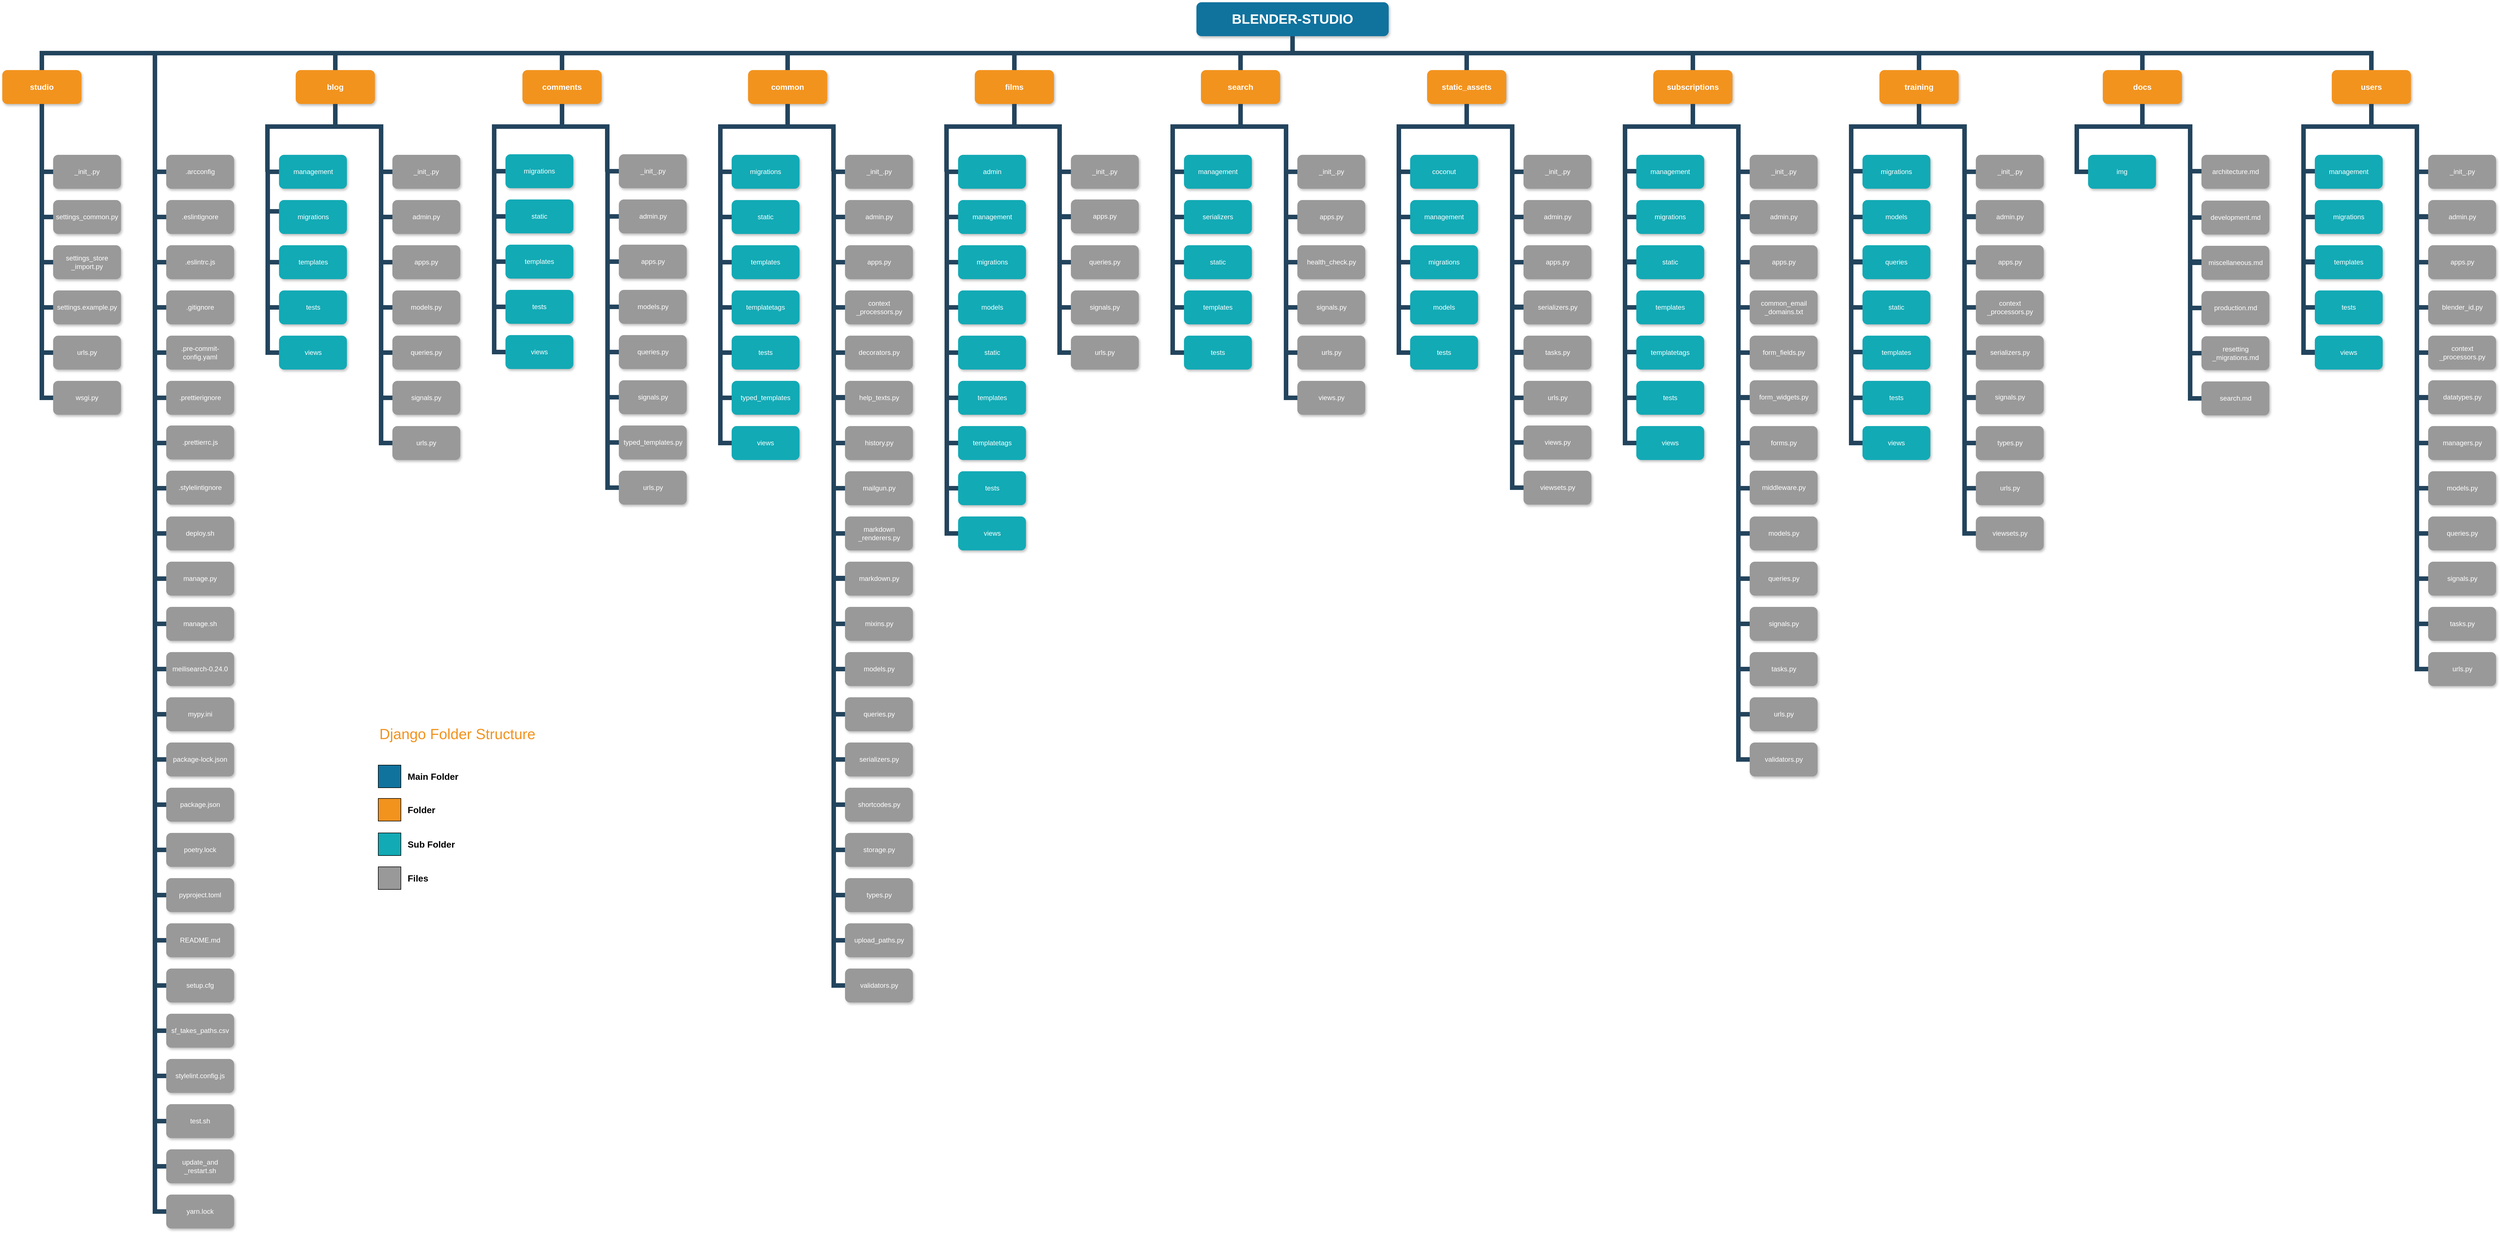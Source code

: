 <mxfile version="19.0.3" type="device" pages="2"><diagram name="Studio" id="64c3da0e-402f-94eb-ee01-a36477274f13"><mxGraphModel dx="4531" dy="2671" grid="1" gridSize="10" guides="1" tooltips="1" connect="1" arrows="1" fold="1" page="1" pageScale="1" pageWidth="1169" pageHeight="826" background="none" math="0" shadow="0"><root><mxCell id="0"/><mxCell id="1" parent="0"/><mxCell id="2" value="BLENDER-STUDIO" style="whiteSpace=wrap;rounded=1;shadow=1;fillColor=#10739E;strokeColor=none;fontColor=#FFFFFF;fontStyle=1;fontSize=24" parent="1" vertex="1"><mxGeometry x="2167" y="50" width="340" height="60" as="geometry"/></mxCell><mxCell id="3" value="studio" style="whiteSpace=wrap;rounded=1;fillColor=#F2931E;strokeColor=none;shadow=1;fontColor=#FFFFFF;fontStyle=1;fontSize=14;strokeWidth=2;" parent="1" vertex="1"><mxGeometry x="55" y="170.0" width="140" height="60" as="geometry"/></mxCell><mxCell id="4" value="blog" style="whiteSpace=wrap;rounded=1;fillColor=#F2931E;strokeColor=none;shadow=1;fontColor=#FFFFFF;fontStyle=1;fontSize=14;strokeWidth=2;" parent="1" vertex="1"><mxGeometry x="574" y="170.0" width="140" height="60" as="geometry"/></mxCell><mxCell id="5" value="films" style="whiteSpace=wrap;rounded=1;fillColor=#F2931E;strokeColor=none;shadow=1;fontColor=#FFFFFF;fontStyle=1;fontSize=14" parent="1" vertex="1"><mxGeometry x="1775" y="170.0" width="140" height="60" as="geometry"/></mxCell><mxCell id="6" value="subscriptions" style="whiteSpace=wrap;rounded=1;fillColor=#F2931E;strokeColor=none;shadow=1;fontColor=#FFFFFF;fontStyle=1;fontSize=14;strokeWidth=2;" parent="1" vertex="1"><mxGeometry x="2975" y="170.0" width="140" height="60" as="geometry"/></mxCell><mxCell id="7" value="comments" style="whiteSpace=wrap;rounded=1;fillColor=#F2931E;strokeColor=none;shadow=1;fontColor=#FFFFFF;fontStyle=1;fontSize=14;strokeWidth=2;" parent="1" vertex="1"><mxGeometry x="975" y="170.0" width="140" height="60" as="geometry"/></mxCell><mxCell id="8" value="common" style="whiteSpace=wrap;rounded=1;fillColor=#F2931E;strokeColor=none;shadow=1;fontColor=#FFFFFF;fontStyle=1;fontSize=14" parent="1" vertex="1"><mxGeometry x="1374" y="170.0" width="140" height="60" as="geometry"/></mxCell><mxCell id="10" value="_init_.py" style="whiteSpace=wrap;rounded=1;fillColor=#999999;strokeColor=none;shadow=1;fontColor=#FFFFFF;" parent="1" vertex="1"><mxGeometry x="145" y="320.0" width="120" height="60" as="geometry"/></mxCell><mxCell id="12" value=".arcconfig" style="whiteSpace=wrap;rounded=1;fillColor=#999999;strokeColor=none;shadow=1;fontColor=#FFFFFF;" parent="1" vertex="1"><mxGeometry x="345" y="320.0" width="120" height="60" as="geometry"/></mxCell><mxCell id="23" value="settings_common.py" style="whiteSpace=wrap;rounded=1;fillColor=#999999;strokeColor=none;shadow=1;fontColor=#FFFFFF;fontStyle=0;strokeWidth=2;" parent="1" vertex="1"><mxGeometry x="145.0" y="400.0" width="120" height="60" as="geometry"/></mxCell><mxCell id="24" value="settings_store&#10;_import.py" style="whiteSpace=wrap;rounded=1;fillColor=#999999;strokeColor=none;shadow=1;fontColor=#FFFFFF;fontStyle=0" parent="1" vertex="1"><mxGeometry x="145.0" y="480.0" width="120" height="60" as="geometry"/></mxCell><mxCell id="25" value="settings.example.py" style="whiteSpace=wrap;rounded=1;fillColor=#999999;strokeColor=none;shadow=1;fontColor=#FFFFFF;fontStyle=0" parent="1" vertex="1"><mxGeometry x="145.0" y="560.0" width="120" height="60" as="geometry"/></mxCell><mxCell id="26" value="urls.py" style="whiteSpace=wrap;rounded=1;fillColor=#999999;strokeColor=none;shadow=1;fontColor=#FFFFFF;fontStyle=0" parent="1" vertex="1"><mxGeometry x="145.0" y="640.0" width="120" height="60" as="geometry"/></mxCell><mxCell id="27" value="wsgi.py" style="whiteSpace=wrap;rounded=1;fillColor=#999999;strokeColor=none;shadow=1;fontColor=#FFFFFF;fontStyle=0" parent="1" vertex="1"><mxGeometry x="145.0" y="720.0" width="120" height="60" as="geometry"/></mxCell><mxCell id="38" value=".eslintignore" style="whiteSpace=wrap;rounded=1;fillColor=#999999;strokeColor=none;shadow=1;fontColor=#FFFFFF;fontStyle=0" parent="1" vertex="1"><mxGeometry x="345.0" y="400.0" width="120" height="60" as="geometry"/></mxCell><mxCell id="39" value=".eslintrc.js" style="whiteSpace=wrap;rounded=1;fillColor=#999999;strokeColor=none;shadow=1;fontColor=#FFFFFF;fontStyle=0" parent="1" vertex="1"><mxGeometry x="345.0" y="480.0" width="120" height="60" as="geometry"/></mxCell><mxCell id="40" value=".gitignore" style="whiteSpace=wrap;rounded=1;fillColor=#999999;strokeColor=none;shadow=1;fontColor=#FFFFFF;fontStyle=0" parent="1" vertex="1"><mxGeometry x="345.0" y="560.0" width="120" height="60" as="geometry"/></mxCell><mxCell id="41" value=".pre-commit-config.yaml" style="whiteSpace=wrap;rounded=1;fillColor=#999999;strokeColor=none;shadow=1;fontColor=#FFFFFF;fontStyle=0" parent="1" vertex="1"><mxGeometry x="345.0" y="640.0" width="120" height="60" as="geometry"/></mxCell><mxCell id="42" value=".prettierignore" style="whiteSpace=wrap;rounded=1;fillColor=#999999;strokeColor=none;shadow=1;fontColor=#FFFFFF;fontStyle=0" parent="1" vertex="1"><mxGeometry x="345" y="720.0" width="120" height="60" as="geometry"/></mxCell><mxCell id="44" value="_init_.py" style="whiteSpace=wrap;rounded=1;fillColor=#999999;strokeColor=none;shadow=1;fontColor=#FFFFFF;" parent="1" vertex="1"><mxGeometry x="745.0" y="320.0" width="120" height="60" as="geometry"/></mxCell><mxCell id="45" value="management" style="whiteSpace=wrap;rounded=1;fillColor=#12AAB5;strokeColor=none;shadow=1;fontColor=#FFFFFF;fontStyle=0" parent="1" vertex="1"><mxGeometry x="544.5" y="320.0" width="120" height="60" as="geometry"/></mxCell><mxCell id="46" value="migrations" style="whiteSpace=wrap;rounded=1;fillColor=#12AAB5;strokeColor=none;shadow=1;fontColor=#FFFFFF;fontStyle=0" parent="1" vertex="1"><mxGeometry x="544.5" y="400.0" width="120" height="60" as="geometry"/></mxCell><mxCell id="47" value="templates" style="whiteSpace=wrap;rounded=1;fillColor=#12AAB5;strokeColor=none;shadow=1;fontColor=#FFFFFF;fontStyle=0" parent="1" vertex="1"><mxGeometry x="544.5" y="480.0" width="120" height="60" as="geometry"/></mxCell><mxCell id="48" value="tests" style="whiteSpace=wrap;rounded=1;fillColor=#12AAB5;strokeColor=none;shadow=1;fontColor=#FFFFFF;fontStyle=0" parent="1" vertex="1"><mxGeometry x="544.5" y="560.0" width="120" height="60" as="geometry"/></mxCell><mxCell id="49" value="views" style="whiteSpace=wrap;rounded=1;fillColor=#12AAB5;strokeColor=none;shadow=1;fontColor=#FFFFFF;fontStyle=0" parent="1" vertex="1"><mxGeometry x="544.5" y="640.0" width="120" height="60" as="geometry"/></mxCell><mxCell id="50" value="admin.py" style="whiteSpace=wrap;rounded=1;fillColor=#999999;strokeColor=none;shadow=1;fontColor=#FFFFFF;fontStyle=0" parent="1" vertex="1"><mxGeometry x="745.0" y="400.0" width="120" height="60" as="geometry"/></mxCell><mxCell id="51" value="apps.py" style="whiteSpace=wrap;rounded=1;fillColor=#999999;strokeColor=none;shadow=1;fontColor=#FFFFFF;fontStyle=0" parent="1" vertex="1"><mxGeometry x="745.0" y="480.0" width="120" height="60" as="geometry"/></mxCell><mxCell id="52" value="models.py" style="whiteSpace=wrap;rounded=1;fillColor=#999999;strokeColor=none;shadow=1;fontColor=#FFFFFF;fontStyle=0" parent="1" vertex="1"><mxGeometry x="745.0" y="560.0" width="120" height="60" as="geometry"/></mxCell><mxCell id="54" value="queries.py" style="whiteSpace=wrap;rounded=1;fillColor=#999999;strokeColor=none;shadow=1;fontColor=#FFFFFF;fontStyle=0" parent="1" vertex="1"><mxGeometry x="745.0" y="640.0" width="120" height="60" as="geometry"/></mxCell><mxCell id="103" value="" style="edgeStyle=elbowEdgeStyle;elbow=vertical;rounded=0;fontColor=#000000;endArrow=none;endFill=0;strokeWidth=8;strokeColor=#23445D;exitX=0.5;exitY=1;exitDx=0;exitDy=0;" parent="1" source="3" edge="1"><mxGeometry width="100" height="100" relative="1" as="geometry"><mxPoint x="305" y="240" as="sourcePoint"/><mxPoint x="125" y="350" as="targetPoint"/><Array as="points"><mxPoint x="215" y="260"/><mxPoint x="215" y="270"/><mxPoint x="125" y="290"/></Array></mxGeometry></mxCell><mxCell id="104" value="" style="edgeStyle=elbowEdgeStyle;elbow=vertical;rounded=0;fontColor=#000000;endArrow=none;endFill=0;strokeWidth=8;strokeColor=#23445D;" parent="1" edge="1"><mxGeometry width="100" height="100" relative="1" as="geometry"><mxPoint x="325" y="140" as="sourcePoint"/><mxPoint x="325" y="290" as="targetPoint"/><Array as="points"><mxPoint x="245" y="210"/></Array></mxGeometry></mxCell><mxCell id="105" value="" style="edgeStyle=elbowEdgeStyle;elbow=horizontal;rounded=0;fontColor=#000000;endArrow=none;endFill=0;strokeWidth=8;strokeColor=#23445D;" parent="1" target="23" edge="1"><mxGeometry width="100" height="100" relative="1" as="geometry"><mxPoint x="125" y="380" as="sourcePoint"/><mxPoint x="185" y="380" as="targetPoint"/><Array as="points"><mxPoint x="125" y="380"/></Array></mxGeometry></mxCell><mxCell id="106" value="" style="edgeStyle=elbowEdgeStyle;elbow=horizontal;rounded=0;fontColor=#000000;endArrow=none;endFill=0;strokeWidth=8;strokeColor=#23445D;" parent="1" source="10" target="24" edge="1"><mxGeometry width="100" height="100" relative="1" as="geometry"><mxPoint x="155" y="340" as="sourcePoint"/><mxPoint x="155" y="440" as="targetPoint"/><Array as="points"><mxPoint x="125" y="400"/></Array></mxGeometry></mxCell><mxCell id="107" value="" style="edgeStyle=elbowEdgeStyle;elbow=horizontal;rounded=0;fontColor=#000000;endArrow=none;endFill=0;strokeWidth=8;strokeColor=#23445D;" parent="1" source="10" target="27" edge="1"><mxGeometry width="100" height="100" relative="1" as="geometry"><mxPoint x="155" y="340" as="sourcePoint"/><mxPoint x="155" y="440" as="targetPoint"/><Array as="points"><mxPoint x="125" y="540"/></Array></mxGeometry></mxCell><mxCell id="109" value="" style="edgeStyle=elbowEdgeStyle;elbow=horizontal;rounded=0;fontColor=#000000;endArrow=none;endFill=0;strokeWidth=8;strokeColor=#23445D;" parent="1" source="10" target="26" edge="1"><mxGeometry width="100" height="100" relative="1" as="geometry"><mxPoint x="175" y="360" as="sourcePoint"/><mxPoint x="175" y="460" as="targetPoint"/><Array as="points"><mxPoint x="125" y="410"/></Array></mxGeometry></mxCell><mxCell id="110" value="" style="edgeStyle=elbowEdgeStyle;elbow=horizontal;rounded=0;fontColor=#000000;endArrow=none;endFill=0;strokeWidth=8;strokeColor=#23445D;" parent="1" source="10" target="25" edge="1"><mxGeometry width="100" height="100" relative="1" as="geometry"><mxPoint x="185" y="370" as="sourcePoint"/><mxPoint x="185" y="470" as="targetPoint"/><Array as="points"><mxPoint x="125" y="430"/></Array></mxGeometry></mxCell><mxCell id="111" value="" style="edgeStyle=elbowEdgeStyle;elbow=horizontal;rounded=0;fontColor=#000000;endArrow=none;endFill=0;strokeWidth=8;strokeColor=#23445D;" parent="1" target="38" edge="1"><mxGeometry width="100" height="100" relative="1" as="geometry"><mxPoint x="325" y="290" as="sourcePoint"/><mxPoint x="335" y="430.0" as="targetPoint"/><Array as="points"><mxPoint x="325" y="380"/></Array></mxGeometry></mxCell><mxCell id="112" value="" style="edgeStyle=elbowEdgeStyle;elbow=horizontal;rounded=0;fontColor=#000000;endArrow=none;endFill=0;strokeWidth=8;strokeColor=#23445D;" parent="1" source="12" target="39" edge="1"><mxGeometry width="100" height="100" relative="1" as="geometry"><mxPoint x="335" y="330.0" as="sourcePoint"/><mxPoint x="335" y="510.0" as="targetPoint"/><Array as="points"><mxPoint x="325" y="420"/></Array></mxGeometry></mxCell><mxCell id="113" value="" style="edgeStyle=elbowEdgeStyle;elbow=horizontal;rounded=0;fontColor=#000000;endArrow=none;endFill=0;strokeWidth=8;strokeColor=#23445D;" parent="1" source="12" target="42" edge="1"><mxGeometry width="100" height="100" relative="1" as="geometry"><mxPoint x="335" y="330.0" as="sourcePoint"/><mxPoint x="335.0" y="750.0" as="targetPoint"/><Array as="points"><mxPoint x="325" y="540"/></Array></mxGeometry></mxCell><mxCell id="114" value="" style="edgeStyle=elbowEdgeStyle;elbow=horizontal;rounded=0;fontColor=#000000;endArrow=none;endFill=0;strokeWidth=8;strokeColor=#23445D;" parent="1" source="12" target="41" edge="1"><mxGeometry width="100" height="100" relative="1" as="geometry"><mxPoint x="335" y="330.0" as="sourcePoint"/><mxPoint x="335.0" y="670.0" as="targetPoint"/><Array as="points"><mxPoint x="325" y="500"/></Array></mxGeometry></mxCell><mxCell id="115" value="" style="edgeStyle=elbowEdgeStyle;elbow=horizontal;rounded=0;fontColor=#000000;endArrow=none;endFill=0;strokeWidth=8;strokeColor=#23445D;" parent="1" source="12" target="40" edge="1"><mxGeometry width="100" height="100" relative="1" as="geometry"><mxPoint x="335" y="330.0" as="sourcePoint"/><mxPoint x="335" y="590.0" as="targetPoint"/><Array as="points"><mxPoint x="325" y="460"/></Array></mxGeometry></mxCell><mxCell id="116" value="" style="edgeStyle=elbowEdgeStyle;elbow=vertical;rounded=0;fontColor=#000000;endArrow=none;endFill=0;strokeWidth=8;strokeColor=#23445D;exitX=0.5;exitY=1;exitDx=0;exitDy=0;" parent="1" source="4" edge="1"><mxGeometry width="100" height="100" relative="1" as="geometry"><mxPoint x="680" y="230" as="sourcePoint"/><mxPoint x="524" y="350" as="targetPoint"/><Array as="points"><mxPoint x="594" y="270"/><mxPoint x="554" y="270"/><mxPoint x="504" y="300"/><mxPoint x="574" y="270"/><mxPoint x="504" y="290"/></Array></mxGeometry></mxCell><mxCell id="117" value="" style="edgeStyle=elbowEdgeStyle;elbow=vertical;rounded=0;fontColor=#000000;endArrow=none;endFill=0;strokeWidth=8;strokeColor=#23445D;" parent="1" edge="1"><mxGeometry width="100" height="100" relative="1" as="geometry"><mxPoint x="610" y="270" as="sourcePoint"/><mxPoint x="725" y="370" as="targetPoint"/><Array as="points"><mxPoint x="695" y="270"/><mxPoint x="695" y="270"/><mxPoint x="685" y="250"/><mxPoint x="705" y="270"/></Array></mxGeometry></mxCell><mxCell id="119" value="" style="edgeStyle=elbowEdgeStyle;elbow=horizontal;rounded=0;fontColor=#000000;endArrow=none;endFill=0;strokeWidth=8;strokeColor=#23445D;" parent="1" target="46" edge="1"><mxGeometry width="100" height="100" relative="1" as="geometry"><mxPoint x="544.5" y="350" as="sourcePoint"/><mxPoint x="534.5" y="510" as="targetPoint"/><Array as="points"><mxPoint x="524.5" y="420"/></Array></mxGeometry></mxCell><mxCell id="120" value="" style="edgeStyle=elbowEdgeStyle;elbow=horizontal;rounded=0;fontColor=#000000;endArrow=none;endFill=0;strokeWidth=8;strokeColor=#23445D;" parent="1" target="49" edge="1"><mxGeometry width="100" height="100" relative="1" as="geometry"><mxPoint x="544.5" y="350" as="sourcePoint"/><mxPoint x="534.5" y="750" as="targetPoint"/><Array as="points"><mxPoint x="524.5" y="550"/></Array></mxGeometry></mxCell><mxCell id="121" value="" style="edgeStyle=elbowEdgeStyle;elbow=horizontal;rounded=0;fontColor=#000000;endArrow=none;endFill=0;strokeWidth=8;strokeColor=#23445D;" parent="1" target="48" edge="1"><mxGeometry width="100" height="100" relative="1" as="geometry"><mxPoint x="544.5" y="350" as="sourcePoint"/><mxPoint x="534.5" y="670" as="targetPoint"/><Array as="points"><mxPoint x="524.5" y="500"/></Array></mxGeometry></mxCell><mxCell id="122" value="" style="edgeStyle=elbowEdgeStyle;elbow=horizontal;rounded=0;fontColor=#000000;endArrow=none;endFill=0;strokeWidth=8;strokeColor=#23445D;" parent="1" target="47" edge="1"><mxGeometry width="100" height="100" relative="1" as="geometry"><mxPoint x="544.5" y="350" as="sourcePoint"/><mxPoint x="534.5" y="590" as="targetPoint"/><Array as="points"><mxPoint x="524.5" y="470"/></Array></mxGeometry></mxCell><mxCell id="123" value="" style="edgeStyle=elbowEdgeStyle;elbow=horizontal;rounded=0;fontColor=#000000;endArrow=none;endFill=0;strokeWidth=8;strokeColor=#23445D;" parent="1" target="50" edge="1"><mxGeometry width="100" height="100" relative="1" as="geometry"><mxPoint x="725" y="380" as="sourcePoint"/><mxPoint x="725.0" y="430" as="targetPoint"/><Array as="points"><mxPoint x="725" y="380"/></Array></mxGeometry></mxCell><mxCell id="124" value="" style="edgeStyle=elbowEdgeStyle;elbow=horizontal;rounded=0;fontColor=#000000;endArrow=none;endFill=0;strokeWidth=8;strokeColor=#23445D;" parent="1" source="44" target="51" edge="1"><mxGeometry width="100" height="100" relative="1" as="geometry"><mxPoint x="725" y="330" as="sourcePoint"/><mxPoint x="725.0" y="510" as="targetPoint"/><Array as="points"><mxPoint x="725" y="420"/></Array></mxGeometry></mxCell><mxCell id="125" value="" style="edgeStyle=elbowEdgeStyle;elbow=horizontal;rounded=0;fontColor=#000000;endArrow=none;endFill=0;strokeWidth=8;strokeColor=#23445D;" parent="1" source="44" target="54" edge="1"><mxGeometry width="100" height="100" relative="1" as="geometry"><mxPoint x="725" y="330" as="sourcePoint"/><mxPoint x="725" y="750" as="targetPoint"/><Array as="points"><mxPoint x="725" y="540"/></Array></mxGeometry></mxCell><mxCell id="126" value="" style="edgeStyle=elbowEdgeStyle;elbow=horizontal;rounded=0;fontColor=#000000;endArrow=none;endFill=0;strokeWidth=8;strokeColor=#23445D;" parent="1" source="44" edge="1"><mxGeometry width="100" height="100" relative="1" as="geometry"><mxPoint x="725" y="330" as="sourcePoint"/><mxPoint x="745.0" y="670" as="targetPoint"/><Array as="points"><mxPoint x="725" y="500"/></Array></mxGeometry></mxCell><mxCell id="127" value="" style="edgeStyle=elbowEdgeStyle;elbow=horizontal;rounded=0;fontColor=#000000;endArrow=none;endFill=0;strokeWidth=8;strokeColor=#23445D;" parent="1" source="44" target="52" edge="1"><mxGeometry width="100" height="100" relative="1" as="geometry"><mxPoint x="725" y="330" as="sourcePoint"/><mxPoint x="725.0" y="590" as="targetPoint"/><Array as="points"><mxPoint x="725" y="470"/></Array></mxGeometry></mxCell><mxCell id="221" value="" style="edgeStyle=elbowEdgeStyle;elbow=vertical;rounded=0;fontColor=#000000;endArrow=none;endFill=0;strokeWidth=8;strokeColor=#23445D;exitX=0.5;exitY=1;exitDx=0;exitDy=0;" parent="1" source="6" edge="1"><mxGeometry width="100" height="100" relative="1" as="geometry"><mxPoint x="3095" y="230.0" as="sourcePoint"/><mxPoint x="2925" y="350" as="targetPoint"/><Array as="points"><mxPoint x="3011" y="270"/></Array></mxGeometry></mxCell><mxCell id="223" value="" style="edgeStyle=elbowEdgeStyle;elbow=vertical;rounded=0;fontColor=#000000;endArrow=none;endFill=0;strokeWidth=8;strokeColor=#23445D;exitX=0.5;exitY=1;exitDx=0;exitDy=0;" parent="1" source="7" edge="1"><mxGeometry width="100" height="100" relative="1" as="geometry"><mxPoint x="1049" y="230.0" as="sourcePoint"/><mxPoint x="925" y="360" as="targetPoint"/><Array as="points"><mxPoint x="912" y="270"/></Array></mxGeometry></mxCell><mxCell id="225" value="" style="edgeStyle=elbowEdgeStyle;elbow=vertical;rounded=0;fontColor=#000000;endArrow=none;endFill=0;strokeWidth=8;strokeColor=#23445D;exitX=0.5;exitY=1;exitDx=0;exitDy=0;" parent="1" source="8" edge="1"><mxGeometry width="100" height="100" relative="1" as="geometry"><mxPoint x="1440" y="230" as="sourcePoint"/><mxPoint x="1325" y="380" as="targetPoint"/><Array as="points"><mxPoint x="1366" y="270"/></Array></mxGeometry></mxCell><mxCell id="229" value="" style="edgeStyle=elbowEdgeStyle;elbow=vertical;rounded=0;fontColor=#000000;endArrow=none;endFill=0;strokeWidth=8;strokeColor=#23445D;" parent="1" source="2" target="3" edge="1"><mxGeometry width="100" height="100" relative="1" as="geometry"><mxPoint x="620" y="140" as="sourcePoint"/><mxPoint x="720" y="40" as="targetPoint"/></mxGeometry></mxCell><mxCell id="230" value="" style="edgeStyle=elbowEdgeStyle;elbow=vertical;rounded=0;fontColor=#000000;endArrow=none;endFill=0;strokeWidth=8;strokeColor=#23445D;" parent="1" source="2" target="4" edge="1"><mxGeometry width="100" height="100" relative="1" as="geometry"><mxPoint x="630" y="150" as="sourcePoint"/><mxPoint x="730" y="50" as="targetPoint"/></mxGeometry></mxCell><mxCell id="231" value="" style="edgeStyle=elbowEdgeStyle;elbow=vertical;rounded=0;fontColor=#000000;endArrow=none;endFill=0;strokeWidth=8;strokeColor=#23445D;" parent="1" source="2" target="6" edge="1"><mxGeometry width="100" height="100" relative="1" as="geometry"><mxPoint x="640" y="160" as="sourcePoint"/><mxPoint x="740" y="60" as="targetPoint"/></mxGeometry></mxCell><mxCell id="232" value="" style="edgeStyle=elbowEdgeStyle;elbow=vertical;rounded=0;fontColor=#000000;endArrow=none;endFill=0;strokeWidth=8;strokeColor=#23445D;exitX=0.5;exitY=1;exitDx=0;exitDy=0;" parent="1" source="2" target="7" edge="1"><mxGeometry width="100" height="100" relative="1" as="geometry"><mxPoint x="1191" y="110" as="sourcePoint"/><mxPoint x="691" y="70" as="targetPoint"/></mxGeometry></mxCell><mxCell id="233" value="" style="edgeStyle=elbowEdgeStyle;elbow=vertical;rounded=0;fontColor=#000000;endArrow=none;endFill=0;strokeWidth=8;strokeColor=#23445D;" parent="1" source="2" target="8" edge="1"><mxGeometry width="100" height="100" relative="1" as="geometry"><mxPoint x="660" y="180" as="sourcePoint"/><mxPoint x="760" y="80" as="targetPoint"/></mxGeometry></mxCell><mxCell id="234" value="" style="edgeStyle=elbowEdgeStyle;elbow=vertical;rounded=0;fontColor=#000000;endArrow=none;endFill=0;strokeWidth=8;strokeColor=#23445D;" parent="1" source="2" target="5" edge="1"><mxGeometry width="100" height="100" relative="1" as="geometry"><mxPoint x="670" y="190" as="sourcePoint"/><mxPoint x="770" y="90" as="targetPoint"/></mxGeometry></mxCell><mxCell id="p_DL53A-sWb5aEt4B0k2-234" value="deploy.sh" style="whiteSpace=wrap;rounded=1;fillColor=#999999;strokeColor=none;shadow=1;fontColor=#FFFFFF;fontStyle=0" parent="1" vertex="1"><mxGeometry x="345.0" y="960.0" width="120" height="60" as="geometry"/></mxCell><mxCell id="p_DL53A-sWb5aEt4B0k2-235" value="manage.py" style="whiteSpace=wrap;rounded=1;fillColor=#999999;strokeColor=none;shadow=1;fontColor=#FFFFFF;fontStyle=0" parent="1" vertex="1"><mxGeometry x="345.0" y="1040" width="120" height="60" as="geometry"/></mxCell><mxCell id="p_DL53A-sWb5aEt4B0k2-236" value="manage.sh" style="whiteSpace=wrap;rounded=1;fillColor=#999999;strokeColor=none;shadow=1;fontColor=#FFFFFF;fontStyle=0" parent="1" vertex="1"><mxGeometry x="345.0" y="1120" width="120" height="60" as="geometry"/></mxCell><mxCell id="p_DL53A-sWb5aEt4B0k2-237" value="meilisearch-0.24.0" style="whiteSpace=wrap;rounded=1;fillColor=#999999;strokeColor=none;shadow=1;fontColor=#FFFFFF;fontStyle=0" parent="1" vertex="1"><mxGeometry x="345.0" y="1200" width="120" height="60" as="geometry"/></mxCell><mxCell id="p_DL53A-sWb5aEt4B0k2-238" value="mypy.ini" style="whiteSpace=wrap;rounded=1;fillColor=#999999;strokeColor=none;shadow=1;fontColor=#FFFFFF;fontStyle=0" parent="1" vertex="1"><mxGeometry x="345" y="1280" width="120" height="60" as="geometry"/></mxCell><mxCell id="p_DL53A-sWb5aEt4B0k2-239" value="" style="edgeStyle=elbowEdgeStyle;elbow=horizontal;rounded=0;fontColor=#000000;endArrow=none;endFill=0;strokeWidth=8;strokeColor=#23445D;" parent="1" edge="1"><mxGeometry width="100" height="100" relative="1" as="geometry"><mxPoint x="325" y="690" as="sourcePoint"/><mxPoint x="345.0" y="830" as="targetPoint"/><Array as="points"><mxPoint x="325" y="780"/></Array></mxGeometry></mxCell><mxCell id="p_DL53A-sWb5aEt4B0k2-240" value="" style="edgeStyle=elbowEdgeStyle;elbow=horizontal;rounded=0;fontColor=#000000;endArrow=none;endFill=0;strokeWidth=8;strokeColor=#23445D;" parent="1" edge="1"><mxGeometry width="100" height="100" relative="1" as="geometry"><mxPoint x="345" y="750" as="sourcePoint"/><mxPoint x="345.0" y="910" as="targetPoint"/><Array as="points"><mxPoint x="325" y="820"/></Array></mxGeometry></mxCell><mxCell id="p_DL53A-sWb5aEt4B0k2-241" value="" style="edgeStyle=elbowEdgeStyle;elbow=horizontal;rounded=0;fontColor=#000000;endArrow=none;endFill=0;strokeWidth=8;strokeColor=#23445D;" parent="1" edge="1"><mxGeometry width="100" height="100" relative="1" as="geometry"><mxPoint x="345" y="750" as="sourcePoint"/><mxPoint x="345" y="1150" as="targetPoint"/><Array as="points"><mxPoint x="325" y="940"/></Array></mxGeometry></mxCell><mxCell id="p_DL53A-sWb5aEt4B0k2-242" value="" style="edgeStyle=elbowEdgeStyle;elbow=horizontal;rounded=0;fontColor=#000000;endArrow=none;endFill=0;strokeWidth=8;strokeColor=#23445D;" parent="1" edge="1"><mxGeometry width="100" height="100" relative="1" as="geometry"><mxPoint x="345" y="750" as="sourcePoint"/><mxPoint x="345" y="1070" as="targetPoint"/><Array as="points"><mxPoint x="325" y="900"/></Array></mxGeometry></mxCell><mxCell id="p_DL53A-sWb5aEt4B0k2-243" value="" style="edgeStyle=elbowEdgeStyle;elbow=horizontal;rounded=0;fontColor=#000000;endArrow=none;endFill=0;strokeWidth=8;strokeColor=#23445D;" parent="1" edge="1"><mxGeometry width="100" height="100" relative="1" as="geometry"><mxPoint x="345" y="910" as="sourcePoint"/><mxPoint x="345.0" y="1150" as="targetPoint"/><Array as="points"><mxPoint x="325" y="1020"/></Array></mxGeometry></mxCell><mxCell id="p_DL53A-sWb5aEt4B0k2-244" value="signals.py" style="whiteSpace=wrap;rounded=1;fillColor=#999999;strokeColor=none;shadow=1;fontColor=#FFFFFF;fontStyle=0" parent="1" vertex="1"><mxGeometry x="745.0" y="720.0" width="120" height="60" as="geometry"/></mxCell><mxCell id="p_DL53A-sWb5aEt4B0k2-245" value="urls.py" style="whiteSpace=wrap;rounded=1;fillColor=#999999;strokeColor=none;shadow=1;fontColor=#FFFFFF;fontStyle=0" parent="1" vertex="1"><mxGeometry x="745.0" y="800.0" width="120" height="60" as="geometry"/></mxCell><mxCell id="p_DL53A-sWb5aEt4B0k2-246" value="" style="edgeStyle=elbowEdgeStyle;elbow=horizontal;rounded=0;fontColor=#000000;endArrow=none;endFill=0;strokeWidth=8;strokeColor=#23445D;" parent="1" target="p_DL53A-sWb5aEt4B0k2-245" edge="1"><mxGeometry width="100" height="100" relative="1" as="geometry"><mxPoint x="745" y="510" as="sourcePoint"/><mxPoint x="725" y="910" as="targetPoint"/><Array as="points"><mxPoint x="725" y="700"/></Array></mxGeometry></mxCell><mxCell id="p_DL53A-sWb5aEt4B0k2-247" value="" style="edgeStyle=elbowEdgeStyle;elbow=horizontal;rounded=0;fontColor=#000000;endArrow=none;endFill=0;strokeWidth=8;strokeColor=#23445D;" parent="1" target="p_DL53A-sWb5aEt4B0k2-244" edge="1"><mxGeometry width="100" height="100" relative="1" as="geometry"><mxPoint x="745" y="510" as="sourcePoint"/><mxPoint x="725" y="830" as="targetPoint"/><Array as="points"><mxPoint x="725" y="660"/></Array></mxGeometry></mxCell><mxCell id="p_DL53A-sWb5aEt4B0k2-303" value="admin" style="whiteSpace=wrap;rounded=1;fillColor=#12AAB5;strokeColor=none;shadow=1;fontColor=#FFFFFF;" parent="1" vertex="1"><mxGeometry x="1745.5" y="320.0" width="120" height="60" as="geometry"/></mxCell><mxCell id="p_DL53A-sWb5aEt4B0k2-305" value="management" style="whiteSpace=wrap;rounded=1;fillColor=#12AAB5;strokeColor=none;shadow=1;fontColor=#FFFFFF;fontStyle=0" parent="1" vertex="1"><mxGeometry x="1745.5" y="400.0" width="120" height="60" as="geometry"/></mxCell><mxCell id="p_DL53A-sWb5aEt4B0k2-306" value="migrations" style="whiteSpace=wrap;rounded=1;fillColor=#12AAB5;strokeColor=none;shadow=1;fontColor=#FFFFFF;fontStyle=0" parent="1" vertex="1"><mxGeometry x="1745.5" y="480.0" width="120" height="60" as="geometry"/></mxCell><mxCell id="p_DL53A-sWb5aEt4B0k2-307" value="models" style="whiteSpace=wrap;rounded=1;fillColor=#12AAB5;strokeColor=none;shadow=1;fontColor=#FFFFFF;fontStyle=0" parent="1" vertex="1"><mxGeometry x="1745.5" y="560.0" width="120" height="60" as="geometry"/></mxCell><mxCell id="p_DL53A-sWb5aEt4B0k2-308" value="static" style="whiteSpace=wrap;rounded=1;fillColor=#12AAB5;strokeColor=none;shadow=1;fontColor=#FFFFFF;fontStyle=0" parent="1" vertex="1"><mxGeometry x="1745.5" y="640.0" width="120" height="60" as="geometry"/></mxCell><mxCell id="p_DL53A-sWb5aEt4B0k2-315" value="" style="edgeStyle=elbowEdgeStyle;elbow=vertical;rounded=0;fontColor=#000000;endArrow=none;endFill=0;strokeWidth=8;strokeColor=#23445D;exitX=0.5;exitY=1;exitDx=0;exitDy=0;" parent="1" source="5" edge="1"><mxGeometry width="100" height="100" relative="1" as="geometry"><mxPoint x="1841" y="230.0" as="sourcePoint"/><mxPoint x="1725" y="350" as="targetPoint"/><Array as="points"><mxPoint x="1795" y="270"/><mxPoint x="1755" y="270"/><mxPoint x="1705" y="300"/><mxPoint x="1775" y="270"/><mxPoint x="1705" y="290"/></Array></mxGeometry></mxCell><mxCell id="p_DL53A-sWb5aEt4B0k2-316" value="" style="edgeStyle=elbowEdgeStyle;elbow=vertical;rounded=0;fontColor=#000000;endArrow=none;endFill=0;strokeWidth=8;strokeColor=#23445D;" parent="1" edge="1"><mxGeometry width="100" height="100" relative="1" as="geometry"><mxPoint x="1820" y="270" as="sourcePoint"/><mxPoint x="1925" y="350" as="targetPoint"/><Array as="points"><mxPoint x="1915" y="270"/><mxPoint x="1915" y="270"/><mxPoint x="1905" y="250"/><mxPoint x="1925" y="270"/></Array></mxGeometry></mxCell><mxCell id="p_DL53A-sWb5aEt4B0k2-317" value="" style="edgeStyle=elbowEdgeStyle;elbow=horizontal;rounded=0;fontColor=#000000;endArrow=none;endFill=0;strokeWidth=8;strokeColor=#23445D;" parent="1" target="p_DL53A-sWb5aEt4B0k2-305" edge="1"><mxGeometry width="100" height="100" relative="1" as="geometry"><mxPoint x="1725.5" y="380" as="sourcePoint"/><mxPoint x="1735.5" y="430" as="targetPoint"/><Array as="points"><mxPoint x="1725.5" y="380"/></Array></mxGeometry></mxCell><mxCell id="p_DL53A-sWb5aEt4B0k2-318" value="" style="edgeStyle=elbowEdgeStyle;elbow=horizontal;rounded=0;fontColor=#000000;endArrow=none;endFill=0;strokeWidth=8;strokeColor=#23445D;" parent="1" source="p_DL53A-sWb5aEt4B0k2-303" target="p_DL53A-sWb5aEt4B0k2-306" edge="1"><mxGeometry width="100" height="100" relative="1" as="geometry"><mxPoint x="1735.5" y="330" as="sourcePoint"/><mxPoint x="1735.5" y="510" as="targetPoint"/><Array as="points"><mxPoint x="1725.5" y="420"/></Array></mxGeometry></mxCell><mxCell id="p_DL53A-sWb5aEt4B0k2-320" value="" style="edgeStyle=elbowEdgeStyle;elbow=horizontal;rounded=0;fontColor=#000000;endArrow=none;endFill=0;strokeWidth=8;strokeColor=#23445D;" parent="1" source="p_DL53A-sWb5aEt4B0k2-303" target="p_DL53A-sWb5aEt4B0k2-308" edge="1"><mxGeometry width="100" height="100" relative="1" as="geometry"><mxPoint x="1735.5" y="330" as="sourcePoint"/><mxPoint x="1735.5" y="670" as="targetPoint"/><Array as="points"><mxPoint x="1725.5" y="500"/></Array></mxGeometry></mxCell><mxCell id="p_DL53A-sWb5aEt4B0k2-321" value="" style="edgeStyle=elbowEdgeStyle;elbow=horizontal;rounded=0;fontColor=#000000;endArrow=none;endFill=0;strokeWidth=8;strokeColor=#23445D;" parent="1" source="p_DL53A-sWb5aEt4B0k2-303" target="p_DL53A-sWb5aEt4B0k2-307" edge="1"><mxGeometry width="100" height="100" relative="1" as="geometry"><mxPoint x="1735.5" y="330" as="sourcePoint"/><mxPoint x="1735.5" y="590" as="targetPoint"/><Array as="points"><mxPoint x="1725.5" y="470"/></Array></mxGeometry></mxCell><mxCell id="DNEZyTqNDWslQhSdS778-234" value="" style="edgeStyle=elbowEdgeStyle;elbow=vertical;rounded=0;fontColor=#000000;endArrow=none;endFill=0;strokeWidth=8;strokeColor=#23445D;" parent="1" edge="1"><mxGeometry width="100" height="100" relative="1" as="geometry"><mxPoint x="1044" y="270" as="sourcePoint"/><mxPoint x="1125" y="350" as="targetPoint"/><Array as="points"><mxPoint x="1074" y="270"/></Array></mxGeometry></mxCell><mxCell id="DNEZyTqNDWslQhSdS778-278" value="" style="edgeStyle=elbowEdgeStyle;elbow=vertical;rounded=0;fontColor=#000000;endArrow=none;endFill=0;strokeWidth=8;strokeColor=#23445D;" parent="1" edge="1"><mxGeometry width="100" height="100" relative="1" as="geometry"><mxPoint x="1421" y="270" as="sourcePoint"/><mxPoint x="1525" y="349" as="targetPoint"/><Array as="points"><mxPoint x="1495" y="270"/></Array></mxGeometry></mxCell><mxCell id="DNEZyTqNDWslQhSdS778-319" value="docs" style="whiteSpace=wrap;rounded=1;fillColor=#F2931E;strokeColor=none;shadow=1;fontColor=#FFFFFF;fontStyle=1;fontSize=14;strokeWidth=2;" parent="1" vertex="1"><mxGeometry x="3770" y="170.0" width="140" height="60" as="geometry"/></mxCell><mxCell id="DNEZyTqNDWslQhSdS778-335" value="" style="edgeStyle=elbowEdgeStyle;elbow=vertical;rounded=0;fontColor=#000000;endArrow=none;endFill=0;strokeWidth=8;strokeColor=#23445D;exitX=0.5;exitY=1;exitDx=0;exitDy=0;entryX=0.5;entryY=0;entryDx=0;entryDy=0;" parent="1" source="2" target="DNEZyTqNDWslQhSdS778-319" edge="1"><mxGeometry width="100" height="100" relative="1" as="geometry"><mxPoint x="1260" y="120" as="sourcePoint"/><mxPoint x="2534" y="180.0" as="targetPoint"/></mxGeometry></mxCell><mxCell id="DNEZyTqNDWslQhSdS778-344" value="development.md" style="whiteSpace=wrap;rounded=1;fillColor=#999999;strokeColor=none;shadow=1;fontColor=#FFFFFF;" parent="1" vertex="1"><mxGeometry x="3944.5" y="401.0" width="120" height="60" as="geometry"/></mxCell><mxCell id="DNEZyTqNDWslQhSdS778-345" value="miscellaneous.md" style="whiteSpace=wrap;rounded=1;fillColor=#999999;strokeColor=none;shadow=1;fontColor=#FFFFFF;fontStyle=0" parent="1" vertex="1"><mxGeometry x="3944.5" y="481.0" width="120" height="60" as="geometry"/></mxCell><mxCell id="DNEZyTqNDWslQhSdS778-348" value="production.md" style="whiteSpace=wrap;rounded=1;fillColor=#999999;strokeColor=none;shadow=1;fontColor=#FFFFFF;fontStyle=0" parent="1" vertex="1"><mxGeometry x="3944.5" y="561.0" width="120" height="60" as="geometry"/></mxCell><mxCell id="DNEZyTqNDWslQhSdS778-349" value="" style="edgeStyle=elbowEdgeStyle;elbow=horizontal;rounded=0;fontColor=#000000;endArrow=none;endFill=0;strokeWidth=8;strokeColor=#23445D;exitX=0;exitY=0.5;exitDx=0;exitDy=0;" parent="1" source="DNEZyTqNDWslQhSdS778-344" target="DNEZyTqNDWslQhSdS778-348" edge="1"><mxGeometry width="100" height="100" relative="1" as="geometry"><mxPoint x="3944.5" y="191" as="sourcePoint"/><mxPoint x="3954.5" y="281" as="targetPoint"/><Array as="points"><mxPoint x="3924.5" y="381"/></Array></mxGeometry></mxCell><mxCell id="DNEZyTqNDWslQhSdS778-350" value="resetting&#10;_migrations.md" style="whiteSpace=wrap;rounded=1;fillColor=#999999;strokeColor=none;shadow=1;fontColor=#FFFFFF;fontStyle=0" parent="1" vertex="1"><mxGeometry x="3944.5" y="641.0" width="120" height="60" as="geometry"/></mxCell><mxCell id="DNEZyTqNDWslQhSdS778-351" value="search.md" style="whiteSpace=wrap;rounded=1;fillColor=#999999;strokeColor=none;shadow=1;fontColor=#FFFFFF;fontStyle=0" parent="1" vertex="1"><mxGeometry x="3944.5" y="721.0" width="120" height="60" as="geometry"/></mxCell><mxCell id="DNEZyTqNDWslQhSdS778-352" value="" style="edgeStyle=elbowEdgeStyle;elbow=horizontal;rounded=0;fontColor=#000000;endArrow=none;endFill=0;strokeWidth=8;strokeColor=#23445D;exitX=0;exitY=0.5;exitDx=0;exitDy=0;" parent="1" source="DNEZyTqNDWslQhSdS778-344" target="DNEZyTqNDWslQhSdS778-351" edge="1"><mxGeometry width="100" height="100" relative="1" as="geometry"><mxPoint x="3944.5" y="351" as="sourcePoint"/><mxPoint x="3954.5" y="441" as="targetPoint"/><Array as="points"><mxPoint x="3924.5" y="541"/></Array></mxGeometry></mxCell><mxCell id="DNEZyTqNDWslQhSdS778-353" value="" style="edgeStyle=elbowEdgeStyle;elbow=horizontal;rounded=0;fontColor=#000000;endArrow=none;endFill=0;strokeWidth=8;strokeColor=#23445D;exitX=0;exitY=0.5;exitDx=0;exitDy=0;" parent="1" source="DNEZyTqNDWslQhSdS778-345" target="DNEZyTqNDWslQhSdS778-350" edge="1"><mxGeometry width="100" height="100" relative="1" as="geometry"><mxPoint x="3944.5" y="351" as="sourcePoint"/><mxPoint x="3974.5" y="461" as="targetPoint"/><Array as="points"><mxPoint x="3924.5" y="411"/></Array></mxGeometry></mxCell><mxCell id="DNEZyTqNDWslQhSdS778-381" value="" style="edgeStyle=elbowEdgeStyle;elbow=vertical;rounded=0;fontColor=#000000;endArrow=none;endFill=0;strokeWidth=8;strokeColor=#23445D;exitX=0.5;exitY=1;exitDx=0;exitDy=0;entryX=0.5;entryY=0;entryDx=0;entryDy=0;" parent="1" source="2" target="1Y1tGfv1zLXm6oMO6CxI-240" edge="1"><mxGeometry width="100" height="100" relative="1" as="geometry"><mxPoint x="1250" y="109" as="sourcePoint"/><mxPoint x="4430" y="170.0" as="targetPoint"/></mxGeometry></mxCell><mxCell id="DNEZyTqNDWslQhSdS778-391" value="" style="group" parent="1" vertex="1" connectable="0"><mxGeometry x="720" y="1400" width="160" height="220" as="geometry"/></mxCell><mxCell id="DNEZyTqNDWslQhSdS778-382" value="" style="whiteSpace=wrap;html=1;aspect=fixed;fillColor=#10739E;" parent="DNEZyTqNDWslQhSdS778-391" vertex="1"><mxGeometry width="40" height="40" as="geometry"/></mxCell><mxCell id="DNEZyTqNDWslQhSdS778-383" value="" style="whiteSpace=wrap;html=1;aspect=fixed;fillColor=#999999;" parent="DNEZyTqNDWslQhSdS778-391" vertex="1"><mxGeometry y="180" width="40" height="40" as="geometry"/></mxCell><mxCell id="DNEZyTqNDWslQhSdS778-384" value="" style="whiteSpace=wrap;html=1;aspect=fixed;fillColor=#F2931E;" parent="DNEZyTqNDWslQhSdS778-391" vertex="1"><mxGeometry y="59" width="40" height="40" as="geometry"/></mxCell><mxCell id="DNEZyTqNDWslQhSdS778-385" value="" style="whiteSpace=wrap;html=1;aspect=fixed;fillColor=#12AAB5;" parent="DNEZyTqNDWslQhSdS778-391" vertex="1"><mxGeometry y="120" width="40" height="40" as="geometry"/></mxCell><mxCell id="DNEZyTqNDWslQhSdS778-386" value="&lt;b&gt;&lt;font style=&quot;font-size: 16px;&quot;&gt;Main Folder&lt;/font&gt;&lt;/b&gt;" style="text;html=1;resizable=0;autosize=1;align=left;verticalAlign=middle;points=[];fillColor=none;strokeColor=none;rounded=0;" parent="DNEZyTqNDWslQhSdS778-391" vertex="1"><mxGeometry x="50" y="10" width="110" height="20" as="geometry"/></mxCell><mxCell id="DNEZyTqNDWslQhSdS778-387" value="&lt;b&gt;&lt;font style=&quot;font-size: 16px;&quot;&gt;Folder&lt;/font&gt;&lt;/b&gt;" style="text;html=1;resizable=0;autosize=1;align=left;verticalAlign=middle;points=[];fillColor=none;strokeColor=none;rounded=0;" parent="DNEZyTqNDWslQhSdS778-391" vertex="1"><mxGeometry x="50" y="69" width="60" height="20" as="geometry"/></mxCell><mxCell id="DNEZyTqNDWslQhSdS778-388" value="&lt;b&gt;&lt;font style=&quot;font-size: 16px;&quot;&gt;Sub Folder&lt;/font&gt;&lt;/b&gt;" style="text;html=1;resizable=0;autosize=1;align=left;verticalAlign=middle;points=[];fillColor=none;strokeColor=none;rounded=0;" parent="DNEZyTqNDWslQhSdS778-391" vertex="1"><mxGeometry x="50" y="130" width="100" height="20" as="geometry"/></mxCell><mxCell id="DNEZyTqNDWslQhSdS778-389" value="&lt;b&gt;&lt;font style=&quot;font-size: 16px;&quot;&gt;Files&lt;/font&gt;&lt;/b&gt;" style="text;html=1;resizable=0;autosize=1;align=left;verticalAlign=middle;points=[];fillColor=none;strokeColor=none;rounded=0;" parent="DNEZyTqNDWslQhSdS778-391" vertex="1"><mxGeometry x="50" y="190" width="50" height="20" as="geometry"/></mxCell><mxCell id="DNEZyTqNDWslQhSdS778-392" value="&lt;font color=&quot;#f2931e&quot; style=&quot;font-size: 26px;&quot;&gt;Django Folder Structure&lt;/font&gt;" style="text;html=1;resizable=0;autosize=1;align=left;verticalAlign=middle;points=[];fillColor=none;strokeColor=none;rounded=0;fontSize=16;" parent="1" vertex="1"><mxGeometry x="720" y="1330" width="290" height="30" as="geometry"/></mxCell><mxCell id="9CNXC7zMLx5S3jzuqdbd-234" value="package-lock.json" style="whiteSpace=wrap;rounded=1;fillColor=#999999;strokeColor=none;shadow=1;fontColor=#FFFFFF;fontStyle=0" parent="1" vertex="1"><mxGeometry x="345.0" y="1360" width="120" height="60" as="geometry"/></mxCell><mxCell id="9CNXC7zMLx5S3jzuqdbd-235" value="package.json" style="whiteSpace=wrap;rounded=1;fillColor=#999999;strokeColor=none;shadow=1;fontColor=#FFFFFF;fontStyle=0" parent="1" vertex="1"><mxGeometry x="345.0" y="1440" width="120" height="60" as="geometry"/></mxCell><mxCell id="9CNXC7zMLx5S3jzuqdbd-236" value="poetry.lock" style="whiteSpace=wrap;rounded=1;fillColor=#999999;strokeColor=none;shadow=1;fontColor=#FFFFFF;fontStyle=0" parent="1" vertex="1"><mxGeometry x="345" y="1520" width="120" height="60" as="geometry"/></mxCell><mxCell id="9CNXC7zMLx5S3jzuqdbd-237" value="" style="edgeStyle=elbowEdgeStyle;elbow=horizontal;rounded=0;fontColor=#000000;endArrow=none;endFill=0;strokeWidth=8;strokeColor=#23445D;" parent="1" edge="1"><mxGeometry width="100" height="100" relative="1" as="geometry"><mxPoint x="345" y="1150" as="sourcePoint"/><mxPoint x="345" y="1550" as="targetPoint"/><Array as="points"><mxPoint x="325" y="1340"/></Array></mxGeometry></mxCell><mxCell id="9CNXC7zMLx5S3jzuqdbd-238" value="" style="edgeStyle=elbowEdgeStyle;elbow=horizontal;rounded=0;fontColor=#000000;endArrow=none;endFill=0;strokeWidth=8;strokeColor=#23445D;" parent="1" edge="1"><mxGeometry width="100" height="100" relative="1" as="geometry"><mxPoint x="345" y="1150" as="sourcePoint"/><mxPoint x="345" y="1470" as="targetPoint"/><Array as="points"><mxPoint x="325" y="1300"/></Array></mxGeometry></mxCell><mxCell id="9CNXC7zMLx5S3jzuqdbd-239" value="" style="edgeStyle=elbowEdgeStyle;elbow=horizontal;rounded=0;fontColor=#000000;endArrow=none;endFill=0;strokeWidth=8;strokeColor=#23445D;" parent="1" edge="1"><mxGeometry width="100" height="100" relative="1" as="geometry"><mxPoint x="345" y="1150" as="sourcePoint"/><mxPoint x="345.0" y="1390" as="targetPoint"/><Array as="points"><mxPoint x="325" y="1260"/></Array></mxGeometry></mxCell><mxCell id="9CNXC7zMLx5S3jzuqdbd-240" value="pyproject.toml" style="whiteSpace=wrap;rounded=1;fillColor=#999999;strokeColor=none;shadow=1;fontColor=#FFFFFF;fontStyle=0" parent="1" vertex="1"><mxGeometry x="345.0" y="1600" width="120" height="60" as="geometry"/></mxCell><mxCell id="9CNXC7zMLx5S3jzuqdbd-241" value="README.md" style="whiteSpace=wrap;rounded=1;fillColor=#999999;strokeColor=none;shadow=1;fontColor=#FFFFFF;fontStyle=0" parent="1" vertex="1"><mxGeometry x="345.0" y="1680" width="120" height="60" as="geometry"/></mxCell><mxCell id="9CNXC7zMLx5S3jzuqdbd-242" value="setup.cfg" style="whiteSpace=wrap;rounded=1;fillColor=#999999;strokeColor=none;shadow=1;fontColor=#FFFFFF;fontStyle=0" parent="1" vertex="1"><mxGeometry x="345.0" y="1760" width="120" height="60" as="geometry"/></mxCell><mxCell id="9CNXC7zMLx5S3jzuqdbd-243" value="sf_takes_paths.csv" style="whiteSpace=wrap;rounded=1;fillColor=#999999;strokeColor=none;shadow=1;fontColor=#FFFFFF;fontStyle=0" parent="1" vertex="1"><mxGeometry x="345.0" y="1840" width="120" height="60" as="geometry"/></mxCell><mxCell id="9CNXC7zMLx5S3jzuqdbd-244" value="stylelint.config.js" style="whiteSpace=wrap;rounded=1;fillColor=#999999;strokeColor=none;shadow=1;fontColor=#FFFFFF;fontStyle=0" parent="1" vertex="1"><mxGeometry x="345" y="1920" width="120" height="60" as="geometry"/></mxCell><mxCell id="9CNXC7zMLx5S3jzuqdbd-245" value="" style="edgeStyle=elbowEdgeStyle;elbow=horizontal;rounded=0;fontColor=#000000;endArrow=none;endFill=0;strokeWidth=8;strokeColor=#23445D;" parent="1" edge="1"><mxGeometry width="100" height="100" relative="1" as="geometry"><mxPoint x="345" y="1550" as="sourcePoint"/><mxPoint x="345.0" y="1790" as="targetPoint"/><Array as="points"><mxPoint x="325" y="1660"/></Array></mxGeometry></mxCell><mxCell id="9CNXC7zMLx5S3jzuqdbd-246" value="test.sh" style="whiteSpace=wrap;rounded=1;fillColor=#999999;strokeColor=none;shadow=1;fontColor=#FFFFFF;fontStyle=0" parent="1" vertex="1"><mxGeometry x="345.0" y="2000" width="120" height="60" as="geometry"/></mxCell><mxCell id="9CNXC7zMLx5S3jzuqdbd-247" value="update_and&#10;_restart.sh" style="whiteSpace=wrap;rounded=1;fillColor=#999999;strokeColor=none;shadow=1;fontColor=#FFFFFF;fontStyle=0" parent="1" vertex="1"><mxGeometry x="345.0" y="2080" width="120" height="60" as="geometry"/></mxCell><mxCell id="9CNXC7zMLx5S3jzuqdbd-248" value="yarn.lock" style="whiteSpace=wrap;rounded=1;fillColor=#999999;strokeColor=none;shadow=1;fontColor=#FFFFFF;fontStyle=0" parent="1" vertex="1"><mxGeometry x="345" y="2160" width="120" height="60" as="geometry"/></mxCell><mxCell id="9CNXC7zMLx5S3jzuqdbd-249" value="" style="edgeStyle=elbowEdgeStyle;elbow=horizontal;rounded=0;fontColor=#000000;endArrow=none;endFill=0;strokeWidth=8;strokeColor=#23445D;" parent="1" edge="1"><mxGeometry width="100" height="100" relative="1" as="geometry"><mxPoint x="345" y="1790" as="sourcePoint"/><mxPoint x="345" y="2190" as="targetPoint"/><Array as="points"><mxPoint x="325" y="1980"/></Array></mxGeometry></mxCell><mxCell id="9CNXC7zMLx5S3jzuqdbd-250" value="" style="edgeStyle=elbowEdgeStyle;elbow=horizontal;rounded=0;fontColor=#000000;endArrow=none;endFill=0;strokeWidth=8;strokeColor=#23445D;" parent="1" edge="1"><mxGeometry width="100" height="100" relative="1" as="geometry"><mxPoint x="345" y="1790" as="sourcePoint"/><mxPoint x="345" y="2110" as="targetPoint"/><Array as="points"><mxPoint x="325" y="1940"/></Array></mxGeometry></mxCell><mxCell id="9CNXC7zMLx5S3jzuqdbd-251" value="" style="edgeStyle=elbowEdgeStyle;elbow=horizontal;rounded=0;fontColor=#000000;endArrow=none;endFill=0;strokeWidth=8;strokeColor=#23445D;" parent="1" edge="1"><mxGeometry width="100" height="100" relative="1" as="geometry"><mxPoint x="345" y="1790" as="sourcePoint"/><mxPoint x="345.0" y="2030" as="targetPoint"/><Array as="points"><mxPoint x="325" y="1900"/></Array></mxGeometry></mxCell><mxCell id="9CNXC7zMLx5S3jzuqdbd-252" value="" style="edgeStyle=elbowEdgeStyle;elbow=horizontal;rounded=0;fontColor=#000000;endArrow=none;endFill=0;strokeWidth=8;strokeColor=#23445D;" parent="1" edge="1"><mxGeometry width="100" height="100" relative="1" as="geometry"><mxPoint x="345" y="1310" as="sourcePoint"/><mxPoint x="345" y="1710" as="targetPoint"/><Array as="points"><mxPoint x="325" y="1500"/></Array></mxGeometry></mxCell><mxCell id="9CNXC7zMLx5S3jzuqdbd-253" value="" style="edgeStyle=elbowEdgeStyle;elbow=horizontal;rounded=0;fontColor=#000000;endArrow=none;endFill=0;strokeWidth=8;strokeColor=#23445D;" parent="1" edge="1"><mxGeometry width="100" height="100" relative="1" as="geometry"><mxPoint x="345" y="1310" as="sourcePoint"/><mxPoint x="345" y="1630" as="targetPoint"/><Array as="points"><mxPoint x="325" y="1460"/></Array></mxGeometry></mxCell><mxCell id="9CNXC7zMLx5S3jzuqdbd-254" value="" style="edgeStyle=elbowEdgeStyle;elbow=horizontal;rounded=0;fontColor=#000000;endArrow=none;endFill=0;strokeWidth=8;strokeColor=#23445D;" parent="1" edge="1"><mxGeometry width="100" height="100" relative="1" as="geometry"><mxPoint x="345" y="1550" as="sourcePoint"/><mxPoint x="345" y="1950" as="targetPoint"/><Array as="points"><mxPoint x="325" y="1740"/></Array></mxGeometry></mxCell><mxCell id="9CNXC7zMLx5S3jzuqdbd-255" value="" style="edgeStyle=elbowEdgeStyle;elbow=horizontal;rounded=0;fontColor=#000000;endArrow=none;endFill=0;strokeWidth=8;strokeColor=#23445D;" parent="1" edge="1"><mxGeometry width="100" height="100" relative="1" as="geometry"><mxPoint x="345" y="1550" as="sourcePoint"/><mxPoint x="345" y="1870" as="targetPoint"/><Array as="points"><mxPoint x="325" y="1700"/></Array></mxGeometry></mxCell><mxCell id="9CNXC7zMLx5S3jzuqdbd-284" value="" style="edgeStyle=elbowEdgeStyle;elbow=horizontal;rounded=0;fontColor=#000000;endArrow=none;endFill=0;strokeWidth=8;strokeColor=#23445D;" parent="1" edge="1"><mxGeometry width="100" height="100" relative="1" as="geometry"><mxPoint x="345" y="990" as="sourcePoint"/><mxPoint x="345" y="1230" as="targetPoint"/><Array as="points"><mxPoint x="325" y="1100"/></Array></mxGeometry></mxCell><mxCell id="9CNXC7zMLx5S3jzuqdbd-285" value=".prettierrc.js" style="whiteSpace=wrap;rounded=1;fillColor=#999999;strokeColor=none;shadow=1;fontColor=#FFFFFF;fontStyle=0" parent="1" vertex="1"><mxGeometry x="345" y="799.0" width="120" height="60" as="geometry"/></mxCell><mxCell id="9CNXC7zMLx5S3jzuqdbd-286" value=".stylelintignore" style="whiteSpace=wrap;rounded=1;fillColor=#999999;strokeColor=none;shadow=1;fontColor=#FFFFFF;fontStyle=0" parent="1" vertex="1"><mxGeometry x="345" y="879.0" width="120" height="60" as="geometry"/></mxCell><mxCell id="9CNXC7zMLx5S3jzuqdbd-287" value="_init_.py" style="whiteSpace=wrap;rounded=1;fillColor=#999999;strokeColor=none;shadow=1;fontColor=#FFFFFF;" parent="1" vertex="1"><mxGeometry x="3145.5" y="320.0" width="120" height="60" as="geometry"/></mxCell><mxCell id="9CNXC7zMLx5S3jzuqdbd-288" value="migrations" style="whiteSpace=wrap;rounded=1;fillColor=#12AAB5;strokeColor=none;shadow=1;fontColor=#FFFFFF;fontStyle=0" parent="1" vertex="1"><mxGeometry x="2945" y="400.0" width="120" height="60" as="geometry"/></mxCell><mxCell id="9CNXC7zMLx5S3jzuqdbd-289" value="static" style="whiteSpace=wrap;rounded=1;fillColor=#12AAB5;strokeColor=none;shadow=1;fontColor=#FFFFFF;fontStyle=0" parent="1" vertex="1"><mxGeometry x="2945" y="480.0" width="120" height="60" as="geometry"/></mxCell><mxCell id="9CNXC7zMLx5S3jzuqdbd-290" value="templates" style="whiteSpace=wrap;rounded=1;fillColor=#12AAB5;strokeColor=none;shadow=1;fontColor=#FFFFFF;fontStyle=0" parent="1" vertex="1"><mxGeometry x="2945" y="560.0" width="120" height="60" as="geometry"/></mxCell><mxCell id="9CNXC7zMLx5S3jzuqdbd-291" value="tests" style="whiteSpace=wrap;rounded=1;fillColor=#12AAB5;strokeColor=none;shadow=1;fontColor=#FFFFFF;fontStyle=0" parent="1" vertex="1"><mxGeometry x="2945" y="720.0" width="120" height="60" as="geometry"/></mxCell><mxCell id="9CNXC7zMLx5S3jzuqdbd-292" value="views" style="whiteSpace=wrap;rounded=1;fillColor=#12AAB5;strokeColor=none;shadow=1;fontColor=#FFFFFF;fontStyle=0" parent="1" vertex="1"><mxGeometry x="2945" y="800.0" width="120" height="60" as="geometry"/></mxCell><mxCell id="9CNXC7zMLx5S3jzuqdbd-293" value="admin.py" style="whiteSpace=wrap;rounded=1;fillColor=#999999;strokeColor=none;shadow=1;fontColor=#FFFFFF;fontStyle=0" parent="1" vertex="1"><mxGeometry x="3145.5" y="400.0" width="120" height="60" as="geometry"/></mxCell><mxCell id="9CNXC7zMLx5S3jzuqdbd-294" value="apps.py" style="whiteSpace=wrap;rounded=1;fillColor=#999999;strokeColor=none;shadow=1;fontColor=#FFFFFF;fontStyle=0" parent="1" vertex="1"><mxGeometry x="3145.5" y="480.0" width="120" height="60" as="geometry"/></mxCell><mxCell id="9CNXC7zMLx5S3jzuqdbd-295" value="models.py" style="whiteSpace=wrap;rounded=1;fillColor=#999999;strokeColor=none;shadow=1;fontColor=#FFFFFF;fontStyle=0" parent="1" vertex="1"><mxGeometry x="3145.5" y="960.0" width="120" height="60" as="geometry"/></mxCell><mxCell id="9CNXC7zMLx5S3jzuqdbd-296" value="queries.py" style="whiteSpace=wrap;rounded=1;fillColor=#999999;strokeColor=none;shadow=1;fontColor=#FFFFFF;fontStyle=0" parent="1" vertex="1"><mxGeometry x="3145.5" y="1040" width="120" height="60" as="geometry"/></mxCell><mxCell id="9CNXC7zMLx5S3jzuqdbd-297" value="" style="edgeStyle=elbowEdgeStyle;elbow=vertical;rounded=0;fontColor=#000000;endArrow=none;endFill=0;strokeWidth=8;strokeColor=#23445D;" parent="1" edge="1"><mxGeometry width="100" height="100" relative="1" as="geometry"><mxPoint x="3010.5" y="270" as="sourcePoint"/><mxPoint x="3125.5" y="370" as="targetPoint"/><Array as="points"><mxPoint x="3095.5" y="270"/><mxPoint x="3095.5" y="270"/><mxPoint x="3085.5" y="250"/><mxPoint x="3105.5" y="270"/></Array></mxGeometry></mxCell><mxCell id="9CNXC7zMLx5S3jzuqdbd-298" value="" style="edgeStyle=elbowEdgeStyle;elbow=horizontal;rounded=0;fontColor=#000000;endArrow=none;endFill=0;strokeWidth=8;strokeColor=#23445D;entryX=0;entryY=0.5;entryDx=0;entryDy=0;" parent="1" target="9CNXC7zMLx5S3jzuqdbd-289" edge="1"><mxGeometry width="100" height="100" relative="1" as="geometry"><mxPoint x="2945" y="430" as="sourcePoint"/><mxPoint x="2935" y="590" as="targetPoint"/><Array as="points"><mxPoint x="2925" y="500"/></Array></mxGeometry></mxCell><mxCell id="9CNXC7zMLx5S3jzuqdbd-299" value="" style="edgeStyle=elbowEdgeStyle;elbow=horizontal;rounded=0;fontColor=#000000;endArrow=none;endFill=0;strokeWidth=8;strokeColor=#23445D;" parent="1" target="9CNXC7zMLx5S3jzuqdbd-292" edge="1"><mxGeometry width="100" height="100" relative="1" as="geometry"><mxPoint x="2945" y="510" as="sourcePoint"/><mxPoint x="2935" y="910" as="targetPoint"/><Array as="points"><mxPoint x="2925" y="710"/></Array></mxGeometry></mxCell><mxCell id="9CNXC7zMLx5S3jzuqdbd-300" value="" style="edgeStyle=elbowEdgeStyle;elbow=horizontal;rounded=0;fontColor=#000000;endArrow=none;endFill=0;strokeWidth=8;strokeColor=#23445D;" parent="1" target="9CNXC7zMLx5S3jzuqdbd-291" edge="1"><mxGeometry width="100" height="100" relative="1" as="geometry"><mxPoint x="2945" y="430" as="sourcePoint"/><mxPoint x="2935" y="750" as="targetPoint"/><Array as="points"><mxPoint x="2925" y="580"/></Array></mxGeometry></mxCell><mxCell id="9CNXC7zMLx5S3jzuqdbd-301" value="" style="edgeStyle=elbowEdgeStyle;elbow=horizontal;rounded=0;fontColor=#000000;endArrow=none;endFill=0;strokeWidth=8;strokeColor=#23445D;" parent="1" target="9CNXC7zMLx5S3jzuqdbd-290" edge="1"><mxGeometry width="100" height="100" relative="1" as="geometry"><mxPoint x="2945" y="430" as="sourcePoint"/><mxPoint x="2935" y="670" as="targetPoint"/><Array as="points"><mxPoint x="2925" y="550"/></Array></mxGeometry></mxCell><mxCell id="9CNXC7zMLx5S3jzuqdbd-302" value="" style="edgeStyle=elbowEdgeStyle;elbow=horizontal;rounded=0;fontColor=#000000;endArrow=none;endFill=0;strokeWidth=8;strokeColor=#23445D;" parent="1" target="9CNXC7zMLx5S3jzuqdbd-293" edge="1"><mxGeometry width="100" height="100" relative="1" as="geometry"><mxPoint x="3125.5" y="380" as="sourcePoint"/><mxPoint x="3125.5" y="430" as="targetPoint"/><Array as="points"><mxPoint x="3125.5" y="380"/></Array></mxGeometry></mxCell><mxCell id="9CNXC7zMLx5S3jzuqdbd-303" value="" style="edgeStyle=elbowEdgeStyle;elbow=horizontal;rounded=0;fontColor=#000000;endArrow=none;endFill=0;strokeWidth=8;strokeColor=#23445D;" parent="1" source="9CNXC7zMLx5S3jzuqdbd-287" target="9CNXC7zMLx5S3jzuqdbd-294" edge="1"><mxGeometry width="100" height="100" relative="1" as="geometry"><mxPoint x="3125.5" y="330" as="sourcePoint"/><mxPoint x="3125.5" y="510" as="targetPoint"/><Array as="points"><mxPoint x="3125.5" y="420"/></Array></mxGeometry></mxCell><mxCell id="9CNXC7zMLx5S3jzuqdbd-304" value="" style="edgeStyle=elbowEdgeStyle;elbow=horizontal;rounded=0;fontColor=#000000;endArrow=none;endFill=0;strokeWidth=8;strokeColor=#23445D;" parent="1" source="9CNXC7zMLx5S3jzuqdbd-287" target="9CNXC7zMLx5S3jzuqdbd-296" edge="1"><mxGeometry width="100" height="100" relative="1" as="geometry"><mxPoint x="3125.5" y="330" as="sourcePoint"/><mxPoint x="3125.5" y="750" as="targetPoint"/><Array as="points"><mxPoint x="3125.5" y="540"/></Array></mxGeometry></mxCell><mxCell id="9CNXC7zMLx5S3jzuqdbd-305" value="" style="edgeStyle=elbowEdgeStyle;elbow=horizontal;rounded=0;fontColor=#000000;endArrow=none;endFill=0;strokeWidth=8;strokeColor=#23445D;" parent="1" source="9CNXC7zMLx5S3jzuqdbd-287" edge="1"><mxGeometry width="100" height="100" relative="1" as="geometry"><mxPoint x="3125.5" y="330" as="sourcePoint"/><mxPoint x="3145.5" y="670" as="targetPoint"/><Array as="points"><mxPoint x="3125.5" y="500"/></Array></mxGeometry></mxCell><mxCell id="9CNXC7zMLx5S3jzuqdbd-306" value="" style="edgeStyle=elbowEdgeStyle;elbow=horizontal;rounded=0;fontColor=#000000;endArrow=none;endFill=0;strokeWidth=8;strokeColor=#23445D;" parent="1" source="9CNXC7zMLx5S3jzuqdbd-287" target="9CNXC7zMLx5S3jzuqdbd-295" edge="1"><mxGeometry width="100" height="100" relative="1" as="geometry"><mxPoint x="3125.5" y="330" as="sourcePoint"/><mxPoint x="3125.5" y="590" as="targetPoint"/><Array as="points"><mxPoint x="3125.5" y="470"/></Array></mxGeometry></mxCell><mxCell id="9CNXC7zMLx5S3jzuqdbd-307" value="signals.py" style="whiteSpace=wrap;rounded=1;fillColor=#999999;strokeColor=none;shadow=1;fontColor=#FFFFFF;fontStyle=0" parent="1" vertex="1"><mxGeometry x="3145.5" y="1120" width="120" height="60" as="geometry"/></mxCell><mxCell id="9CNXC7zMLx5S3jzuqdbd-308" value="urls.py" style="whiteSpace=wrap;rounded=1;fillColor=#999999;strokeColor=none;shadow=1;fontColor=#FFFFFF;fontStyle=0" parent="1" vertex="1"><mxGeometry x="3145.5" y="1280" width="120" height="60" as="geometry"/></mxCell><mxCell id="9CNXC7zMLx5S3jzuqdbd-309" value="" style="edgeStyle=elbowEdgeStyle;elbow=horizontal;rounded=0;fontColor=#000000;endArrow=none;endFill=0;strokeWidth=8;strokeColor=#23445D;" parent="1" target="9CNXC7zMLx5S3jzuqdbd-308" edge="1"><mxGeometry width="100" height="100" relative="1" as="geometry"><mxPoint x="3145.5" y="990" as="sourcePoint"/><mxPoint x="3125.5" y="1390" as="targetPoint"/><Array as="points"><mxPoint x="3125.5" y="1180"/></Array></mxGeometry></mxCell><mxCell id="9CNXC7zMLx5S3jzuqdbd-310" value="" style="edgeStyle=elbowEdgeStyle;elbow=horizontal;rounded=0;fontColor=#000000;endArrow=none;endFill=0;strokeWidth=8;strokeColor=#23445D;" parent="1" target="9CNXC7zMLx5S3jzuqdbd-307" edge="1"><mxGeometry width="100" height="100" relative="1" as="geometry"><mxPoint x="3145.5" y="510" as="sourcePoint"/><mxPoint x="3125.5" y="830" as="targetPoint"/><Array as="points"><mxPoint x="3125.5" y="660"/></Array></mxGeometry></mxCell><mxCell id="9CNXC7zMLx5S3jzuqdbd-311" value="_init_.py" style="whiteSpace=wrap;rounded=1;fillColor=#999999;strokeColor=none;shadow=1;fontColor=#FFFFFF;" parent="1" vertex="1"><mxGeometry x="1145.5" y="319.0" width="120" height="60" as="geometry"/></mxCell><mxCell id="9CNXC7zMLx5S3jzuqdbd-312" value="migrations" style="whiteSpace=wrap;rounded=1;fillColor=#12AAB5;strokeColor=none;shadow=1;fontColor=#FFFFFF;fontStyle=0" parent="1" vertex="1"><mxGeometry x="945.0" y="319.0" width="120" height="60" as="geometry"/></mxCell><mxCell id="9CNXC7zMLx5S3jzuqdbd-313" value="static" style="whiteSpace=wrap;rounded=1;fillColor=#12AAB5;strokeColor=none;shadow=1;fontColor=#FFFFFF;fontStyle=0" parent="1" vertex="1"><mxGeometry x="945" y="399.0" width="120" height="60" as="geometry"/></mxCell><mxCell id="9CNXC7zMLx5S3jzuqdbd-314" value="templates" style="whiteSpace=wrap;rounded=1;fillColor=#12AAB5;strokeColor=none;shadow=1;fontColor=#FFFFFF;fontStyle=0" parent="1" vertex="1"><mxGeometry x="945.0" y="479.0" width="120" height="60" as="geometry"/></mxCell><mxCell id="9CNXC7zMLx5S3jzuqdbd-315" value="tests" style="whiteSpace=wrap;rounded=1;fillColor=#12AAB5;strokeColor=none;shadow=1;fontColor=#FFFFFF;fontStyle=0" parent="1" vertex="1"><mxGeometry x="945" y="559.0" width="120" height="60" as="geometry"/></mxCell><mxCell id="9CNXC7zMLx5S3jzuqdbd-316" value="views" style="whiteSpace=wrap;rounded=1;fillColor=#12AAB5;strokeColor=none;shadow=1;fontColor=#FFFFFF;fontStyle=0" parent="1" vertex="1"><mxGeometry x="945" y="639.0" width="120" height="60" as="geometry"/></mxCell><mxCell id="9CNXC7zMLx5S3jzuqdbd-317" value="admin.py" style="whiteSpace=wrap;rounded=1;fillColor=#999999;strokeColor=none;shadow=1;fontColor=#FFFFFF;fontStyle=0" parent="1" vertex="1"><mxGeometry x="1145.5" y="399.0" width="120" height="60" as="geometry"/></mxCell><mxCell id="9CNXC7zMLx5S3jzuqdbd-318" value="apps.py" style="whiteSpace=wrap;rounded=1;fillColor=#999999;strokeColor=none;shadow=1;fontColor=#FFFFFF;fontStyle=0" parent="1" vertex="1"><mxGeometry x="1145.5" y="479.0" width="120" height="60" as="geometry"/></mxCell><mxCell id="9CNXC7zMLx5S3jzuqdbd-319" value="models.py" style="whiteSpace=wrap;rounded=1;fillColor=#999999;strokeColor=none;shadow=1;fontColor=#FFFFFF;fontStyle=0" parent="1" vertex="1"><mxGeometry x="1145.5" y="559.0" width="120" height="60" as="geometry"/></mxCell><mxCell id="9CNXC7zMLx5S3jzuqdbd-320" value="queries.py" style="whiteSpace=wrap;rounded=1;fillColor=#999999;strokeColor=none;shadow=1;fontColor=#FFFFFF;fontStyle=0" parent="1" vertex="1"><mxGeometry x="1145.5" y="639.0" width="120" height="60" as="geometry"/></mxCell><mxCell id="9CNXC7zMLx5S3jzuqdbd-321" value="" style="edgeStyle=elbowEdgeStyle;elbow=horizontal;rounded=0;fontColor=#000000;endArrow=none;endFill=0;strokeWidth=8;strokeColor=#23445D;entryX=0;entryY=0.5;entryDx=0;entryDy=0;" parent="1" target="9CNXC7zMLx5S3jzuqdbd-313" edge="1"><mxGeometry width="100" height="100" relative="1" as="geometry"><mxPoint x="945" y="349" as="sourcePoint"/><mxPoint x="935.0" y="509" as="targetPoint"/><Array as="points"><mxPoint x="925" y="419"/></Array></mxGeometry></mxCell><mxCell id="9CNXC7zMLx5S3jzuqdbd-322" value="" style="edgeStyle=elbowEdgeStyle;elbow=horizontal;rounded=0;fontColor=#000000;endArrow=none;endFill=0;strokeWidth=8;strokeColor=#23445D;" parent="1" target="9CNXC7zMLx5S3jzuqdbd-316" edge="1"><mxGeometry width="100" height="100" relative="1" as="geometry"><mxPoint x="945" y="349" as="sourcePoint"/><mxPoint x="935" y="749" as="targetPoint"/><Array as="points"><mxPoint x="925" y="549"/></Array></mxGeometry></mxCell><mxCell id="9CNXC7zMLx5S3jzuqdbd-323" value="" style="edgeStyle=elbowEdgeStyle;elbow=horizontal;rounded=0;fontColor=#000000;endArrow=none;endFill=0;strokeWidth=8;strokeColor=#23445D;" parent="1" target="9CNXC7zMLx5S3jzuqdbd-315" edge="1"><mxGeometry width="100" height="100" relative="1" as="geometry"><mxPoint x="945" y="349" as="sourcePoint"/><mxPoint x="935" y="669" as="targetPoint"/><Array as="points"><mxPoint x="925" y="499"/></Array></mxGeometry></mxCell><mxCell id="9CNXC7zMLx5S3jzuqdbd-324" value="" style="edgeStyle=elbowEdgeStyle;elbow=horizontal;rounded=0;fontColor=#000000;endArrow=none;endFill=0;strokeWidth=8;strokeColor=#23445D;" parent="1" target="9CNXC7zMLx5S3jzuqdbd-314" edge="1"><mxGeometry width="100" height="100" relative="1" as="geometry"><mxPoint x="945" y="349" as="sourcePoint"/><mxPoint x="935.0" y="589" as="targetPoint"/><Array as="points"><mxPoint x="925" y="469"/></Array></mxGeometry></mxCell><mxCell id="9CNXC7zMLx5S3jzuqdbd-325" value="" style="edgeStyle=elbowEdgeStyle;elbow=horizontal;rounded=0;fontColor=#000000;endArrow=none;endFill=0;strokeWidth=8;strokeColor=#23445D;" parent="1" target="9CNXC7zMLx5S3jzuqdbd-317" edge="1"><mxGeometry width="100" height="100" relative="1" as="geometry"><mxPoint x="1125.5" y="379" as="sourcePoint"/><mxPoint x="1125.5" y="429" as="targetPoint"/><Array as="points"><mxPoint x="1125.5" y="379"/></Array></mxGeometry></mxCell><mxCell id="9CNXC7zMLx5S3jzuqdbd-326" value="" style="edgeStyle=elbowEdgeStyle;elbow=horizontal;rounded=0;fontColor=#000000;endArrow=none;endFill=0;strokeWidth=8;strokeColor=#23445D;" parent="1" source="9CNXC7zMLx5S3jzuqdbd-311" target="9CNXC7zMLx5S3jzuqdbd-318" edge="1"><mxGeometry width="100" height="100" relative="1" as="geometry"><mxPoint x="1125.5" y="329" as="sourcePoint"/><mxPoint x="1125.5" y="509" as="targetPoint"/><Array as="points"><mxPoint x="1125.5" y="419"/></Array></mxGeometry></mxCell><mxCell id="9CNXC7zMLx5S3jzuqdbd-327" value="" style="edgeStyle=elbowEdgeStyle;elbow=horizontal;rounded=0;fontColor=#000000;endArrow=none;endFill=0;strokeWidth=8;strokeColor=#23445D;" parent="1" source="9CNXC7zMLx5S3jzuqdbd-311" target="9CNXC7zMLx5S3jzuqdbd-320" edge="1"><mxGeometry width="100" height="100" relative="1" as="geometry"><mxPoint x="1125.5" y="329" as="sourcePoint"/><mxPoint x="1125.5" y="749" as="targetPoint"/><Array as="points"><mxPoint x="1125.5" y="539"/></Array></mxGeometry></mxCell><mxCell id="9CNXC7zMLx5S3jzuqdbd-328" value="" style="edgeStyle=elbowEdgeStyle;elbow=horizontal;rounded=0;fontColor=#000000;endArrow=none;endFill=0;strokeWidth=8;strokeColor=#23445D;" parent="1" source="9CNXC7zMLx5S3jzuqdbd-311" edge="1"><mxGeometry width="100" height="100" relative="1" as="geometry"><mxPoint x="1125.5" y="329" as="sourcePoint"/><mxPoint x="1145.5" y="669" as="targetPoint"/><Array as="points"><mxPoint x="1125.5" y="499"/></Array></mxGeometry></mxCell><mxCell id="9CNXC7zMLx5S3jzuqdbd-329" value="" style="edgeStyle=elbowEdgeStyle;elbow=horizontal;rounded=0;fontColor=#000000;endArrow=none;endFill=0;strokeWidth=8;strokeColor=#23445D;" parent="1" source="9CNXC7zMLx5S3jzuqdbd-311" target="9CNXC7zMLx5S3jzuqdbd-319" edge="1"><mxGeometry width="100" height="100" relative="1" as="geometry"><mxPoint x="1125.5" y="329" as="sourcePoint"/><mxPoint x="1125.5" y="589" as="targetPoint"/><Array as="points"><mxPoint x="1125.5" y="469"/></Array></mxGeometry></mxCell><mxCell id="9CNXC7zMLx5S3jzuqdbd-330" value="signals.py" style="whiteSpace=wrap;rounded=1;fillColor=#999999;strokeColor=none;shadow=1;fontColor=#FFFFFF;fontStyle=0" parent="1" vertex="1"><mxGeometry x="1145.5" y="719.0" width="120" height="60" as="geometry"/></mxCell><mxCell id="9CNXC7zMLx5S3jzuqdbd-331" value="typed_templates.py" style="whiteSpace=wrap;rounded=1;fillColor=#999999;strokeColor=none;shadow=1;fontColor=#FFFFFF;fontStyle=0" parent="1" vertex="1"><mxGeometry x="1145.5" y="799.0" width="120" height="60" as="geometry"/></mxCell><mxCell id="9CNXC7zMLx5S3jzuqdbd-332" value="" style="edgeStyle=elbowEdgeStyle;elbow=horizontal;rounded=0;fontColor=#000000;endArrow=none;endFill=0;strokeWidth=8;strokeColor=#23445D;" parent="1" target="9CNXC7zMLx5S3jzuqdbd-331" edge="1"><mxGeometry width="100" height="100" relative="1" as="geometry"><mxPoint x="1145.5" y="509" as="sourcePoint"/><mxPoint x="1125.5" y="909" as="targetPoint"/><Array as="points"><mxPoint x="1125.5" y="699"/></Array></mxGeometry></mxCell><mxCell id="9CNXC7zMLx5S3jzuqdbd-333" value="" style="edgeStyle=elbowEdgeStyle;elbow=horizontal;rounded=0;fontColor=#000000;endArrow=none;endFill=0;strokeWidth=8;strokeColor=#23445D;" parent="1" target="9CNXC7zMLx5S3jzuqdbd-330" edge="1"><mxGeometry width="100" height="100" relative="1" as="geometry"><mxPoint x="1145.5" y="509" as="sourcePoint"/><mxPoint x="1125.5" y="829" as="targetPoint"/><Array as="points"><mxPoint x="1125.5" y="659"/></Array></mxGeometry></mxCell><mxCell id="9CNXC7zMLx5S3jzuqdbd-334" value="urls.py" style="whiteSpace=wrap;rounded=1;fillColor=#999999;strokeColor=none;shadow=1;fontColor=#FFFFFF;fontStyle=0" parent="1" vertex="1"><mxGeometry x="1145.5" y="879.0" width="120" height="60" as="geometry"/></mxCell><mxCell id="9CNXC7zMLx5S3jzuqdbd-335" value="" style="edgeStyle=elbowEdgeStyle;elbow=horizontal;rounded=0;fontColor=#000000;endArrow=none;endFill=0;strokeWidth=8;strokeColor=#23445D;" parent="1" target="9CNXC7zMLx5S3jzuqdbd-334" edge="1"><mxGeometry width="100" height="100" relative="1" as="geometry"><mxPoint x="1145.5" y="589" as="sourcePoint"/><mxPoint x="1125.5" y="989" as="targetPoint"/><Array as="points"><mxPoint x="1125.5" y="779"/></Array></mxGeometry></mxCell><mxCell id="9CNXC7zMLx5S3jzuqdbd-336" value="_init_.py" style="whiteSpace=wrap;rounded=1;fillColor=#999999;strokeColor=none;shadow=1;fontColor=#FFFFFF;" parent="1" vertex="1"><mxGeometry x="1545.5" y="320.0" width="120" height="60" as="geometry"/></mxCell><mxCell id="9CNXC7zMLx5S3jzuqdbd-337" value="migrations" style="whiteSpace=wrap;rounded=1;fillColor=#12AAB5;strokeColor=none;shadow=1;fontColor=#FFFFFF;fontStyle=0" parent="1" vertex="1"><mxGeometry x="1345.0" y="320.0" width="120" height="60" as="geometry"/></mxCell><mxCell id="9CNXC7zMLx5S3jzuqdbd-338" value="static" style="whiteSpace=wrap;rounded=1;fillColor=#12AAB5;strokeColor=none;shadow=1;fontColor=#FFFFFF;fontStyle=0" parent="1" vertex="1"><mxGeometry x="1345" y="400.0" width="120" height="60" as="geometry"/></mxCell><mxCell id="9CNXC7zMLx5S3jzuqdbd-339" value="templates" style="whiteSpace=wrap;rounded=1;fillColor=#12AAB5;strokeColor=none;shadow=1;fontColor=#FFFFFF;fontStyle=0" parent="1" vertex="1"><mxGeometry x="1345.0" y="480.0" width="120" height="60" as="geometry"/></mxCell><mxCell id="9CNXC7zMLx5S3jzuqdbd-340" value="templatetags" style="whiteSpace=wrap;rounded=1;fillColor=#12AAB5;strokeColor=none;shadow=1;fontColor=#FFFFFF;fontStyle=0" parent="1" vertex="1"><mxGeometry x="1345" y="560.0" width="120" height="60" as="geometry"/></mxCell><mxCell id="9CNXC7zMLx5S3jzuqdbd-341" value="tests" style="whiteSpace=wrap;rounded=1;fillColor=#12AAB5;strokeColor=none;shadow=1;fontColor=#FFFFFF;fontStyle=0" parent="1" vertex="1"><mxGeometry x="1345" y="640.0" width="120" height="60" as="geometry"/></mxCell><mxCell id="9CNXC7zMLx5S3jzuqdbd-342" value="admin.py" style="whiteSpace=wrap;rounded=1;fillColor=#999999;strokeColor=none;shadow=1;fontColor=#FFFFFF;fontStyle=0" parent="1" vertex="1"><mxGeometry x="1545.5" y="400.0" width="120" height="60" as="geometry"/></mxCell><mxCell id="9CNXC7zMLx5S3jzuqdbd-343" value="apps.py" style="whiteSpace=wrap;rounded=1;fillColor=#999999;strokeColor=none;shadow=1;fontColor=#FFFFFF;fontStyle=0" parent="1" vertex="1"><mxGeometry x="1545.5" y="480.0" width="120" height="60" as="geometry"/></mxCell><mxCell id="9CNXC7zMLx5S3jzuqdbd-344" value="context&#10;_processors.py" style="whiteSpace=wrap;rounded=1;fillColor=#999999;strokeColor=none;shadow=1;fontColor=#FFFFFF;fontStyle=0" parent="1" vertex="1"><mxGeometry x="1545.5" y="560.0" width="120" height="60" as="geometry"/></mxCell><mxCell id="9CNXC7zMLx5S3jzuqdbd-345" value="decorators.py" style="whiteSpace=wrap;rounded=1;fillColor=#999999;strokeColor=none;shadow=1;fontColor=#FFFFFF;fontStyle=0" parent="1" vertex="1"><mxGeometry x="1545.5" y="640.0" width="120" height="60" as="geometry"/></mxCell><mxCell id="9CNXC7zMLx5S3jzuqdbd-346" value="" style="edgeStyle=elbowEdgeStyle;elbow=horizontal;rounded=0;fontColor=#000000;endArrow=none;endFill=0;strokeWidth=8;strokeColor=#23445D;entryX=0;entryY=0.5;entryDx=0;entryDy=0;" parent="1" target="9CNXC7zMLx5S3jzuqdbd-338" edge="1"><mxGeometry width="100" height="100" relative="1" as="geometry"><mxPoint x="1345" y="350" as="sourcePoint"/><mxPoint x="1335.0" y="510" as="targetPoint"/><Array as="points"><mxPoint x="1325" y="420"/></Array></mxGeometry></mxCell><mxCell id="9CNXC7zMLx5S3jzuqdbd-347" value="" style="edgeStyle=elbowEdgeStyle;elbow=horizontal;rounded=0;fontColor=#000000;endArrow=none;endFill=0;strokeWidth=8;strokeColor=#23445D;" parent="1" target="9CNXC7zMLx5S3jzuqdbd-341" edge="1"><mxGeometry width="100" height="100" relative="1" as="geometry"><mxPoint x="1345" y="350" as="sourcePoint"/><mxPoint x="1335" y="750" as="targetPoint"/><Array as="points"><mxPoint x="1325" y="550"/></Array></mxGeometry></mxCell><mxCell id="9CNXC7zMLx5S3jzuqdbd-348" value="" style="edgeStyle=elbowEdgeStyle;elbow=horizontal;rounded=0;fontColor=#000000;endArrow=none;endFill=0;strokeWidth=8;strokeColor=#23445D;" parent="1" target="9CNXC7zMLx5S3jzuqdbd-340" edge="1"><mxGeometry width="100" height="100" relative="1" as="geometry"><mxPoint x="1345" y="350" as="sourcePoint"/><mxPoint x="1335" y="670" as="targetPoint"/><Array as="points"><mxPoint x="1325" y="500"/></Array></mxGeometry></mxCell><mxCell id="9CNXC7zMLx5S3jzuqdbd-349" value="" style="edgeStyle=elbowEdgeStyle;elbow=horizontal;rounded=0;fontColor=#000000;endArrow=none;endFill=0;strokeWidth=8;strokeColor=#23445D;" parent="1" target="9CNXC7zMLx5S3jzuqdbd-339" edge="1"><mxGeometry width="100" height="100" relative="1" as="geometry"><mxPoint x="1345" y="350" as="sourcePoint"/><mxPoint x="1335.0" y="590" as="targetPoint"/><Array as="points"><mxPoint x="1325" y="470"/></Array></mxGeometry></mxCell><mxCell id="9CNXC7zMLx5S3jzuqdbd-350" value="" style="edgeStyle=elbowEdgeStyle;elbow=horizontal;rounded=0;fontColor=#000000;endArrow=none;endFill=0;strokeWidth=8;strokeColor=#23445D;" parent="1" target="9CNXC7zMLx5S3jzuqdbd-342" edge="1"><mxGeometry width="100" height="100" relative="1" as="geometry"><mxPoint x="1525.5" y="380" as="sourcePoint"/><mxPoint x="1525.5" y="430" as="targetPoint"/><Array as="points"><mxPoint x="1525.5" y="380"/></Array></mxGeometry></mxCell><mxCell id="9CNXC7zMLx5S3jzuqdbd-351" value="" style="edgeStyle=elbowEdgeStyle;elbow=horizontal;rounded=0;fontColor=#000000;endArrow=none;endFill=0;strokeWidth=8;strokeColor=#23445D;" parent="1" source="9CNXC7zMLx5S3jzuqdbd-336" target="9CNXC7zMLx5S3jzuqdbd-343" edge="1"><mxGeometry width="100" height="100" relative="1" as="geometry"><mxPoint x="1525.5" y="330" as="sourcePoint"/><mxPoint x="1525.5" y="510" as="targetPoint"/><Array as="points"><mxPoint x="1525.5" y="420"/></Array></mxGeometry></mxCell><mxCell id="9CNXC7zMLx5S3jzuqdbd-352" value="" style="edgeStyle=elbowEdgeStyle;elbow=horizontal;rounded=0;fontColor=#000000;endArrow=none;endFill=0;strokeWidth=8;strokeColor=#23445D;" parent="1" source="9CNXC7zMLx5S3jzuqdbd-336" target="9CNXC7zMLx5S3jzuqdbd-345" edge="1"><mxGeometry width="100" height="100" relative="1" as="geometry"><mxPoint x="1525.5" y="330" as="sourcePoint"/><mxPoint x="1525.5" y="750" as="targetPoint"/><Array as="points"><mxPoint x="1525.5" y="540"/></Array></mxGeometry></mxCell><mxCell id="9CNXC7zMLx5S3jzuqdbd-353" value="" style="edgeStyle=elbowEdgeStyle;elbow=horizontal;rounded=0;fontColor=#000000;endArrow=none;endFill=0;strokeWidth=8;strokeColor=#23445D;" parent="1" source="9CNXC7zMLx5S3jzuqdbd-336" edge="1"><mxGeometry width="100" height="100" relative="1" as="geometry"><mxPoint x="1525.5" y="330" as="sourcePoint"/><mxPoint x="1545.5" y="670" as="targetPoint"/><Array as="points"><mxPoint x="1525.5" y="500"/></Array></mxGeometry></mxCell><mxCell id="9CNXC7zMLx5S3jzuqdbd-354" value="" style="edgeStyle=elbowEdgeStyle;elbow=horizontal;rounded=0;fontColor=#000000;endArrow=none;endFill=0;strokeWidth=8;strokeColor=#23445D;" parent="1" source="9CNXC7zMLx5S3jzuqdbd-336" target="9CNXC7zMLx5S3jzuqdbd-344" edge="1"><mxGeometry width="100" height="100" relative="1" as="geometry"><mxPoint x="1525.5" y="330" as="sourcePoint"/><mxPoint x="1525.5" y="590" as="targetPoint"/><Array as="points"><mxPoint x="1525.5" y="470"/></Array></mxGeometry></mxCell><mxCell id="9CNXC7zMLx5S3jzuqdbd-355" value="help_texts.py" style="whiteSpace=wrap;rounded=1;fillColor=#999999;strokeColor=none;shadow=1;fontColor=#FFFFFF;fontStyle=0" parent="1" vertex="1"><mxGeometry x="1545.5" y="720.0" width="120" height="60" as="geometry"/></mxCell><mxCell id="9CNXC7zMLx5S3jzuqdbd-356" value="history.py" style="whiteSpace=wrap;rounded=1;fillColor=#999999;strokeColor=none;shadow=1;fontColor=#FFFFFF;fontStyle=0" parent="1" vertex="1"><mxGeometry x="1545.5" y="800.0" width="120" height="60" as="geometry"/></mxCell><mxCell id="9CNXC7zMLx5S3jzuqdbd-357" value="" style="edgeStyle=elbowEdgeStyle;elbow=horizontal;rounded=0;fontColor=#000000;endArrow=none;endFill=0;strokeWidth=8;strokeColor=#23445D;" parent="1" target="9CNXC7zMLx5S3jzuqdbd-356" edge="1"><mxGeometry width="100" height="100" relative="1" as="geometry"><mxPoint x="1545.5" y="510" as="sourcePoint"/><mxPoint x="1525.5" y="910" as="targetPoint"/><Array as="points"><mxPoint x="1525.5" y="700"/></Array></mxGeometry></mxCell><mxCell id="9CNXC7zMLx5S3jzuqdbd-358" value="" style="edgeStyle=elbowEdgeStyle;elbow=horizontal;rounded=0;fontColor=#000000;endArrow=none;endFill=0;strokeWidth=8;strokeColor=#23445D;" parent="1" target="9CNXC7zMLx5S3jzuqdbd-355" edge="1"><mxGeometry width="100" height="100" relative="1" as="geometry"><mxPoint x="1545.5" y="510" as="sourcePoint"/><mxPoint x="1525.5" y="830" as="targetPoint"/><Array as="points"><mxPoint x="1525.5" y="660"/></Array></mxGeometry></mxCell><mxCell id="9CNXC7zMLx5S3jzuqdbd-359" value="mailgun.py" style="whiteSpace=wrap;rounded=1;fillColor=#999999;strokeColor=none;shadow=1;fontColor=#FFFFFF;fontStyle=0" parent="1" vertex="1"><mxGeometry x="1545.5" y="880.0" width="120" height="60" as="geometry"/></mxCell><mxCell id="9CNXC7zMLx5S3jzuqdbd-360" value="" style="edgeStyle=elbowEdgeStyle;elbow=horizontal;rounded=0;fontColor=#000000;endArrow=none;endFill=0;strokeWidth=8;strokeColor=#23445D;" parent="1" target="9CNXC7zMLx5S3jzuqdbd-359" edge="1"><mxGeometry width="100" height="100" relative="1" as="geometry"><mxPoint x="1545.5" y="590" as="sourcePoint"/><mxPoint x="1525.5" y="990" as="targetPoint"/><Array as="points"><mxPoint x="1525.5" y="780"/></Array></mxGeometry></mxCell><mxCell id="9CNXC7zMLx5S3jzuqdbd-361" value="typed_templates" style="whiteSpace=wrap;rounded=1;fillColor=#12AAB5;strokeColor=none;shadow=1;fontColor=#FFFFFF;fontStyle=0" parent="1" vertex="1"><mxGeometry x="1345" y="720.0" width="120" height="60" as="geometry"/></mxCell><mxCell id="9CNXC7zMLx5S3jzuqdbd-362" value="views" style="whiteSpace=wrap;rounded=1;fillColor=#12AAB5;strokeColor=none;shadow=1;fontColor=#FFFFFF;fontStyle=0" parent="1" vertex="1"><mxGeometry x="1345" y="800.0" width="120" height="60" as="geometry"/></mxCell><mxCell id="9CNXC7zMLx5S3jzuqdbd-363" value="" style="edgeStyle=elbowEdgeStyle;elbow=horizontal;rounded=0;fontColor=#000000;endArrow=none;endFill=0;strokeWidth=8;strokeColor=#23445D;" parent="1" target="9CNXC7zMLx5S3jzuqdbd-362" edge="1"><mxGeometry width="100" height="100" relative="1" as="geometry"><mxPoint x="1345" y="510" as="sourcePoint"/><mxPoint x="1335" y="910" as="targetPoint"/><Array as="points"><mxPoint x="1325" y="710"/></Array></mxGeometry></mxCell><mxCell id="9CNXC7zMLx5S3jzuqdbd-364" value="" style="edgeStyle=elbowEdgeStyle;elbow=horizontal;rounded=0;fontColor=#000000;endArrow=none;endFill=0;strokeWidth=8;strokeColor=#23445D;" parent="1" target="9CNXC7zMLx5S3jzuqdbd-361" edge="1"><mxGeometry width="100" height="100" relative="1" as="geometry"><mxPoint x="1345" y="510" as="sourcePoint"/><mxPoint x="1335" y="830" as="targetPoint"/><Array as="points"><mxPoint x="1325" y="660"/></Array></mxGeometry></mxCell><mxCell id="9CNXC7zMLx5S3jzuqdbd-365" value="markdown&#10;_renderers.py" style="whiteSpace=wrap;rounded=1;fillColor=#999999;strokeColor=none;shadow=1;fontColor=#FFFFFF;" parent="1" vertex="1"><mxGeometry x="1545.5" y="960.0" width="120" height="60" as="geometry"/></mxCell><mxCell id="9CNXC7zMLx5S3jzuqdbd-366" value="markdown.py" style="whiteSpace=wrap;rounded=1;fillColor=#999999;strokeColor=none;shadow=1;fontColor=#FFFFFF;fontStyle=0" parent="1" vertex="1"><mxGeometry x="1545.5" y="1040" width="120" height="60" as="geometry"/></mxCell><mxCell id="9CNXC7zMLx5S3jzuqdbd-367" value="types.py" style="whiteSpace=wrap;rounded=1;fillColor=#999999;strokeColor=none;shadow=1;fontColor=#FFFFFF;fontStyle=0" parent="1" vertex="1"><mxGeometry x="1545.5" y="1600" width="120" height="60" as="geometry"/></mxCell><mxCell id="9CNXC7zMLx5S3jzuqdbd-368" value="mixins.py" style="whiteSpace=wrap;rounded=1;fillColor=#999999;strokeColor=none;shadow=1;fontColor=#FFFFFF;fontStyle=0" parent="1" vertex="1"><mxGeometry x="1545.5" y="1120" width="120" height="60" as="geometry"/></mxCell><mxCell id="9CNXC7zMLx5S3jzuqdbd-369" value="models.py" style="whiteSpace=wrap;rounded=1;fillColor=#999999;strokeColor=none;shadow=1;fontColor=#FFFFFF;fontStyle=0" parent="1" vertex="1"><mxGeometry x="1545.5" y="1200" width="120" height="60" as="geometry"/></mxCell><mxCell id="9CNXC7zMLx5S3jzuqdbd-370" value="" style="edgeStyle=elbowEdgeStyle;elbow=horizontal;rounded=0;fontColor=#000000;endArrow=none;endFill=0;strokeWidth=8;strokeColor=#23445D;" parent="1" target="9CNXC7zMLx5S3jzuqdbd-366" edge="1"><mxGeometry width="100" height="100" relative="1" as="geometry"><mxPoint x="1525.5" y="1020" as="sourcePoint"/><mxPoint x="1525.5" y="1070" as="targetPoint"/><Array as="points"><mxPoint x="1525.5" y="1020"/></Array></mxGeometry></mxCell><mxCell id="9CNXC7zMLx5S3jzuqdbd-371" value="" style="edgeStyle=elbowEdgeStyle;elbow=horizontal;rounded=0;fontColor=#000000;endArrow=none;endFill=0;strokeWidth=8;strokeColor=#23445D;" parent="1" source="9CNXC7zMLx5S3jzuqdbd-365" target="9CNXC7zMLx5S3jzuqdbd-367" edge="1"><mxGeometry width="100" height="100" relative="1" as="geometry"><mxPoint x="1525.5" y="970" as="sourcePoint"/><mxPoint x="1525.5" y="1150" as="targetPoint"/><Array as="points"><mxPoint x="1525.5" y="1060"/></Array></mxGeometry></mxCell><mxCell id="9CNXC7zMLx5S3jzuqdbd-372" value="" style="edgeStyle=elbowEdgeStyle;elbow=horizontal;rounded=0;fontColor=#000000;endArrow=none;endFill=0;strokeWidth=8;strokeColor=#23445D;" parent="1" source="9CNXC7zMLx5S3jzuqdbd-365" target="9CNXC7zMLx5S3jzuqdbd-369" edge="1"><mxGeometry width="100" height="100" relative="1" as="geometry"><mxPoint x="1525.5" y="970" as="sourcePoint"/><mxPoint x="1525.5" y="1390" as="targetPoint"/><Array as="points"><mxPoint x="1525.5" y="1180"/></Array></mxGeometry></mxCell><mxCell id="9CNXC7zMLx5S3jzuqdbd-373" value="" style="edgeStyle=elbowEdgeStyle;elbow=horizontal;rounded=0;fontColor=#000000;endArrow=none;endFill=0;strokeWidth=8;strokeColor=#23445D;" parent="1" source="9CNXC7zMLx5S3jzuqdbd-365" edge="1"><mxGeometry width="100" height="100" relative="1" as="geometry"><mxPoint x="1525.5" y="970" as="sourcePoint"/><mxPoint x="1545.5" y="1310" as="targetPoint"/><Array as="points"><mxPoint x="1525.5" y="1140"/></Array></mxGeometry></mxCell><mxCell id="9CNXC7zMLx5S3jzuqdbd-374" value="" style="edgeStyle=elbowEdgeStyle;elbow=horizontal;rounded=0;fontColor=#000000;endArrow=none;endFill=0;strokeWidth=8;strokeColor=#23445D;" parent="1" source="9CNXC7zMLx5S3jzuqdbd-365" target="9CNXC7zMLx5S3jzuqdbd-368" edge="1"><mxGeometry width="100" height="100" relative="1" as="geometry"><mxPoint x="1525.5" y="970" as="sourcePoint"/><mxPoint x="1525.5" y="1230" as="targetPoint"/><Array as="points"><mxPoint x="1525.5" y="1110"/></Array></mxGeometry></mxCell><mxCell id="9CNXC7zMLx5S3jzuqdbd-375" value="serializers.py" style="whiteSpace=wrap;rounded=1;fillColor=#999999;strokeColor=none;shadow=1;fontColor=#FFFFFF;fontStyle=0" parent="1" vertex="1"><mxGeometry x="1545.5" y="1360" width="120" height="60" as="geometry"/></mxCell><mxCell id="9CNXC7zMLx5S3jzuqdbd-376" value="shortcodes.py" style="whiteSpace=wrap;rounded=1;fillColor=#999999;strokeColor=none;shadow=1;fontColor=#FFFFFF;fontStyle=0" parent="1" vertex="1"><mxGeometry x="1545.5" y="1440" width="120" height="60" as="geometry"/></mxCell><mxCell id="9CNXC7zMLx5S3jzuqdbd-377" value="" style="edgeStyle=elbowEdgeStyle;elbow=horizontal;rounded=0;fontColor=#000000;endArrow=none;endFill=0;strokeWidth=8;strokeColor=#23445D;" parent="1" target="9CNXC7zMLx5S3jzuqdbd-376" edge="1"><mxGeometry width="100" height="100" relative="1" as="geometry"><mxPoint x="1545.5" y="1150" as="sourcePoint"/><mxPoint x="1525.5" y="1550" as="targetPoint"/><Array as="points"><mxPoint x="1525.5" y="1340"/></Array></mxGeometry></mxCell><mxCell id="9CNXC7zMLx5S3jzuqdbd-378" value="" style="edgeStyle=elbowEdgeStyle;elbow=horizontal;rounded=0;fontColor=#000000;endArrow=none;endFill=0;strokeWidth=8;strokeColor=#23445D;" parent="1" target="9CNXC7zMLx5S3jzuqdbd-375" edge="1"><mxGeometry width="100" height="100" relative="1" as="geometry"><mxPoint x="1545.5" y="1150" as="sourcePoint"/><mxPoint x="1525.5" y="1470" as="targetPoint"/><Array as="points"><mxPoint x="1525.5" y="1300"/></Array></mxGeometry></mxCell><mxCell id="9CNXC7zMLx5S3jzuqdbd-379" value="storage.py" style="whiteSpace=wrap;rounded=1;fillColor=#999999;strokeColor=none;shadow=1;fontColor=#FFFFFF;fontStyle=0" parent="1" vertex="1"><mxGeometry x="1545.5" y="1520" width="120" height="60" as="geometry"/></mxCell><mxCell id="9CNXC7zMLx5S3jzuqdbd-380" value="" style="edgeStyle=elbowEdgeStyle;elbow=horizontal;rounded=0;fontColor=#000000;endArrow=none;endFill=0;strokeWidth=8;strokeColor=#23445D;" parent="1" target="9CNXC7zMLx5S3jzuqdbd-379" edge="1"><mxGeometry width="100" height="100" relative="1" as="geometry"><mxPoint x="1545.5" y="1230" as="sourcePoint"/><mxPoint x="1525.5" y="1630" as="targetPoint"/><Array as="points"><mxPoint x="1525.5" y="1420"/></Array></mxGeometry></mxCell><mxCell id="9CNXC7zMLx5S3jzuqdbd-381" value="" style="edgeStyle=elbowEdgeStyle;elbow=horizontal;rounded=0;fontColor=#000000;endArrow=none;endFill=0;strokeWidth=8;strokeColor=#23445D;" parent="1" edge="1"><mxGeometry width="100" height="100" relative="1" as="geometry"><mxPoint x="1545.5" y="749" as="sourcePoint"/><mxPoint x="1545.5" y="1069" as="targetPoint"/><Array as="points"><mxPoint x="1525.5" y="939"/></Array></mxGeometry></mxCell><mxCell id="1CsNOC7EuX6cuOdzqLTd-235" value="queries.py" style="whiteSpace=wrap;rounded=1;fillColor=#999999;strokeColor=none;shadow=1;fontColor=#FFFFFF;fontStyle=0" parent="1" vertex="1"><mxGeometry x="1545.5" y="1280" width="120" height="60" as="geometry"/></mxCell><mxCell id="1CsNOC7EuX6cuOdzqLTd-236" value="validators.py" style="whiteSpace=wrap;rounded=1;fillColor=#999999;strokeColor=none;shadow=1;fontColor=#FFFFFF;fontStyle=0" parent="1" vertex="1"><mxGeometry x="1545.5" y="1760" width="120" height="60" as="geometry"/></mxCell><mxCell id="1CsNOC7EuX6cuOdzqLTd-237" value="" style="edgeStyle=elbowEdgeStyle;elbow=horizontal;rounded=0;fontColor=#000000;endArrow=none;endFill=0;strokeWidth=8;strokeColor=#23445D;" parent="1" target="1CsNOC7EuX6cuOdzqLTd-236" edge="1"><mxGeometry width="100" height="100" relative="1" as="geometry"><mxPoint x="1545.5" y="1150" as="sourcePoint"/><mxPoint x="1525.5" y="1310" as="targetPoint"/><Array as="points"><mxPoint x="1525.5" y="1220"/></Array></mxGeometry></mxCell><mxCell id="1CsNOC7EuX6cuOdzqLTd-238" value="upload_paths.py" style="whiteSpace=wrap;rounded=1;fillColor=#999999;strokeColor=none;shadow=1;fontColor=#FFFFFF;fontStyle=0" parent="1" vertex="1"><mxGeometry x="1545.5" y="1680" width="120" height="60" as="geometry"/></mxCell><mxCell id="1CsNOC7EuX6cuOdzqLTd-239" value="" style="edgeStyle=elbowEdgeStyle;elbow=horizontal;rounded=0;fontColor=#000000;endArrow=none;endFill=0;strokeWidth=8;strokeColor=#23445D;" parent="1" target="1CsNOC7EuX6cuOdzqLTd-238" edge="1"><mxGeometry width="100" height="100" relative="1" as="geometry"><mxPoint x="1545.5" y="1390" as="sourcePoint"/><mxPoint x="1525.5" y="1790" as="targetPoint"/><Array as="points"><mxPoint x="1525.5" y="1580"/></Array></mxGeometry></mxCell><mxCell id="1CsNOC7EuX6cuOdzqLTd-240" value="templates" style="whiteSpace=wrap;rounded=1;fillColor=#12AAB5;strokeColor=none;shadow=1;fontColor=#FFFFFF;fontStyle=0" parent="1" vertex="1"><mxGeometry x="1745.5" y="720.0" width="120" height="60" as="geometry"/></mxCell><mxCell id="1CsNOC7EuX6cuOdzqLTd-241" value="templatetags" style="whiteSpace=wrap;rounded=1;fillColor=#12AAB5;strokeColor=none;shadow=1;fontColor=#FFFFFF;fontStyle=0" parent="1" vertex="1"><mxGeometry x="1745.5" y="800.0" width="120" height="60" as="geometry"/></mxCell><mxCell id="1CsNOC7EuX6cuOdzqLTd-242" value="tests" style="whiteSpace=wrap;rounded=1;fillColor=#12AAB5;strokeColor=none;shadow=1;fontColor=#FFFFFF;fontStyle=0" parent="1" vertex="1"><mxGeometry x="1745.5" y="880.0" width="120" height="60" as="geometry"/></mxCell><mxCell id="1CsNOC7EuX6cuOdzqLTd-244" value="views" style="whiteSpace=wrap;rounded=1;fillColor=#12AAB5;strokeColor=none;shadow=1;fontColor=#FFFFFF;fontStyle=0" parent="1" vertex="1"><mxGeometry x="1745.5" y="960" width="120" height="60" as="geometry"/></mxCell><mxCell id="1CsNOC7EuX6cuOdzqLTd-245" value="" style="edgeStyle=elbowEdgeStyle;elbow=horizontal;rounded=0;fontColor=#000000;endArrow=none;endFill=0;strokeWidth=8;strokeColor=#23445D;" parent="1" target="1CsNOC7EuX6cuOdzqLTd-244" edge="1"><mxGeometry width="100" height="100" relative="1" as="geometry"><mxPoint x="1745.5" y="670" as="sourcePoint"/><mxPoint x="1735.5" y="1070" as="targetPoint"/><Array as="points"><mxPoint x="1725.5" y="870"/></Array></mxGeometry></mxCell><mxCell id="1CsNOC7EuX6cuOdzqLTd-246" value="" style="edgeStyle=elbowEdgeStyle;elbow=horizontal;rounded=0;fontColor=#000000;endArrow=none;endFill=0;strokeWidth=8;strokeColor=#23445D;" parent="1" edge="1"><mxGeometry width="100" height="100" relative="1" as="geometry"><mxPoint x="1745.5" y="670" as="sourcePoint"/><mxPoint x="1745.5" y="910" as="targetPoint"/><Array as="points"><mxPoint x="1725.5" y="820"/></Array></mxGeometry></mxCell><mxCell id="1CsNOC7EuX6cuOdzqLTd-247" value="" style="edgeStyle=elbowEdgeStyle;elbow=horizontal;rounded=0;fontColor=#000000;endArrow=none;endFill=0;strokeWidth=8;strokeColor=#23445D;" parent="1" edge="1"><mxGeometry width="100" height="100" relative="1" as="geometry"><mxPoint x="1745.5" y="510" as="sourcePoint"/><mxPoint x="1745.5" y="830" as="targetPoint"/><Array as="points"><mxPoint x="1725.5" y="710"/></Array></mxGeometry></mxCell><mxCell id="1CsNOC7EuX6cuOdzqLTd-248" value="" style="edgeStyle=elbowEdgeStyle;elbow=horizontal;rounded=0;fontColor=#000000;endArrow=none;endFill=0;strokeWidth=8;strokeColor=#23445D;" parent="1" edge="1"><mxGeometry width="100" height="100" relative="1" as="geometry"><mxPoint x="1745.5" y="510" as="sourcePoint"/><mxPoint x="1745.5" y="750" as="targetPoint"/><Array as="points"><mxPoint x="1725.5" y="660"/></Array></mxGeometry></mxCell><mxCell id="1CsNOC7EuX6cuOdzqLTd-249" value="_init_.py" style="whiteSpace=wrap;rounded=1;fillColor=#999999;strokeColor=none;shadow=1;fontColor=#FFFFFF;" parent="1" vertex="1"><mxGeometry x="1945" y="320.0" width="120" height="60" as="geometry"/></mxCell><mxCell id="1CsNOC7EuX6cuOdzqLTd-251" value="apps.py" style="whiteSpace=wrap;rounded=1;fillColor=#999999;strokeColor=none;shadow=1;fontColor=#FFFFFF;fontStyle=0" parent="1" vertex="1"><mxGeometry x="1945.0" y="399.0" width="120" height="60" as="geometry"/></mxCell><mxCell id="1CsNOC7EuX6cuOdzqLTd-253" value="queries.py" style="whiteSpace=wrap;rounded=1;fillColor=#999999;strokeColor=none;shadow=1;fontColor=#FFFFFF;fontStyle=0" parent="1" vertex="1"><mxGeometry x="1945" y="480.0" width="120" height="60" as="geometry"/></mxCell><mxCell id="1CsNOC7EuX6cuOdzqLTd-254" value="" style="edgeStyle=elbowEdgeStyle;elbow=horizontal;rounded=0;fontColor=#000000;endArrow=none;endFill=0;strokeWidth=8;strokeColor=#23445D;" parent="1" edge="1"><mxGeometry width="100" height="100" relative="1" as="geometry"><mxPoint x="1925.0" y="380" as="sourcePoint"/><mxPoint x="1945.0" y="430" as="targetPoint"/><Array as="points"><mxPoint x="1925" y="380"/></Array></mxGeometry></mxCell><mxCell id="1CsNOC7EuX6cuOdzqLTd-255" value="" style="edgeStyle=elbowEdgeStyle;elbow=horizontal;rounded=0;fontColor=#000000;endArrow=none;endFill=0;strokeWidth=8;strokeColor=#23445D;entryX=0;entryY=0.5;entryDx=0;entryDy=0;" parent="1" source="1CsNOC7EuX6cuOdzqLTd-249" target="1CsNOC7EuX6cuOdzqLTd-259" edge="1"><mxGeometry width="100" height="100" relative="1" as="geometry"><mxPoint x="1925" y="330" as="sourcePoint"/><mxPoint x="1925" y="510" as="targetPoint"/><Array as="points"><mxPoint x="1925" y="420"/></Array></mxGeometry></mxCell><mxCell id="1CsNOC7EuX6cuOdzqLTd-256" value="" style="edgeStyle=elbowEdgeStyle;elbow=horizontal;rounded=0;fontColor=#000000;endArrow=none;endFill=0;strokeWidth=8;strokeColor=#23445D;entryX=0;entryY=0.5;entryDx=0;entryDy=0;" parent="1" source="1CsNOC7EuX6cuOdzqLTd-249" target="1CsNOC7EuX6cuOdzqLTd-253" edge="1"><mxGeometry width="100" height="100" relative="1" as="geometry"><mxPoint x="1925" y="330" as="sourcePoint"/><mxPoint x="1925" y="750" as="targetPoint"/><Array as="points"><mxPoint x="1925" y="540"/></Array></mxGeometry></mxCell><mxCell id="1CsNOC7EuX6cuOdzqLTd-257" value="" style="edgeStyle=elbowEdgeStyle;elbow=horizontal;rounded=0;fontColor=#000000;endArrow=none;endFill=0;strokeWidth=8;strokeColor=#23445D;" parent="1" source="1CsNOC7EuX6cuOdzqLTd-249" edge="1"><mxGeometry width="100" height="100" relative="1" as="geometry"><mxPoint x="1925" y="330" as="sourcePoint"/><mxPoint x="1945.0" y="670" as="targetPoint"/><Array as="points"><mxPoint x="1925" y="500"/></Array></mxGeometry></mxCell><mxCell id="1CsNOC7EuX6cuOdzqLTd-258" value="" style="edgeStyle=elbowEdgeStyle;elbow=horizontal;rounded=0;fontColor=#000000;endArrow=none;endFill=0;strokeWidth=8;strokeColor=#23445D;" parent="1" source="1CsNOC7EuX6cuOdzqLTd-249" edge="1"><mxGeometry width="100" height="100" relative="1" as="geometry"><mxPoint x="1925" y="330" as="sourcePoint"/><mxPoint x="1945" y="590" as="targetPoint"/><Array as="points"><mxPoint x="1925" y="470"/></Array></mxGeometry></mxCell><mxCell id="1CsNOC7EuX6cuOdzqLTd-259" value="signals.py" style="whiteSpace=wrap;rounded=1;fillColor=#999999;strokeColor=none;shadow=1;fontColor=#FFFFFF;fontStyle=0" parent="1" vertex="1"><mxGeometry x="1945.0" y="560.0" width="120" height="60" as="geometry"/></mxCell><mxCell id="1CsNOC7EuX6cuOdzqLTd-260" value="urls.py" style="whiteSpace=wrap;rounded=1;fillColor=#999999;strokeColor=none;shadow=1;fontColor=#FFFFFF;fontStyle=0" parent="1" vertex="1"><mxGeometry x="1945" y="640.0" width="120" height="60" as="geometry"/></mxCell><mxCell id="1CsNOC7EuX6cuOdzqLTd-262" value="" style="edgeStyle=elbowEdgeStyle;elbow=horizontal;rounded=0;fontColor=#000000;endArrow=none;endFill=0;strokeWidth=8;strokeColor=#23445D;exitX=0;exitY=0.5;exitDx=0;exitDy=0;" parent="1" source="1CsNOC7EuX6cuOdzqLTd-251" target="1CsNOC7EuX6cuOdzqLTd-259" edge="1"><mxGeometry width="100" height="100" relative="1" as="geometry"><mxPoint x="1945.0" y="510" as="sourcePoint"/><mxPoint x="1925" y="830" as="targetPoint"/><Array as="points"><mxPoint x="1925" y="660"/></Array></mxGeometry></mxCell><mxCell id="1CsNOC7EuX6cuOdzqLTd-263" value="search" style="whiteSpace=wrap;rounded=1;fillColor=#F2931E;strokeColor=none;shadow=1;fontColor=#FFFFFF;fontStyle=1;fontSize=14;strokeWidth=2;" parent="1" vertex="1"><mxGeometry x="2175" y="170.0" width="140" height="60" as="geometry"/></mxCell><mxCell id="1CsNOC7EuX6cuOdzqLTd-264" value="" style="edgeStyle=elbowEdgeStyle;elbow=vertical;rounded=0;fontColor=#000000;endArrow=none;endFill=0;strokeWidth=8;strokeColor=#23445D;exitX=0.5;exitY=1;exitDx=0;exitDy=0;" parent="1" source="1CsNOC7EuX6cuOdzqLTd-263" edge="1"><mxGeometry width="100" height="100" relative="1" as="geometry"><mxPoint x="2295" y="230.0" as="sourcePoint"/><mxPoint x="2125" y="350" as="targetPoint"/><Array as="points"><mxPoint x="2211" y="270"/></Array></mxGeometry></mxCell><mxCell id="1CsNOC7EuX6cuOdzqLTd-265" value="_init_.py" style="whiteSpace=wrap;rounded=1;fillColor=#999999;strokeColor=none;shadow=1;fontColor=#FFFFFF;" parent="1" vertex="1"><mxGeometry x="2345.5" y="320.0" width="120" height="60" as="geometry"/></mxCell><mxCell id="1CsNOC7EuX6cuOdzqLTd-266" value="management" style="whiteSpace=wrap;rounded=1;fillColor=#12AAB5;strokeColor=none;shadow=1;fontColor=#FFFFFF;fontStyle=0" parent="1" vertex="1"><mxGeometry x="2145" y="320.0" width="120" height="60" as="geometry"/></mxCell><mxCell id="1CsNOC7EuX6cuOdzqLTd-267" value="serializers" style="whiteSpace=wrap;rounded=1;fillColor=#12AAB5;strokeColor=none;shadow=1;fontColor=#FFFFFF;fontStyle=0" parent="1" vertex="1"><mxGeometry x="2145" y="400.0" width="120" height="60" as="geometry"/></mxCell><mxCell id="1CsNOC7EuX6cuOdzqLTd-268" value="static" style="whiteSpace=wrap;rounded=1;fillColor=#12AAB5;strokeColor=none;shadow=1;fontColor=#FFFFFF;fontStyle=0" parent="1" vertex="1"><mxGeometry x="2145" y="480.0" width="120" height="60" as="geometry"/></mxCell><mxCell id="1CsNOC7EuX6cuOdzqLTd-269" value="templates" style="whiteSpace=wrap;rounded=1;fillColor=#12AAB5;strokeColor=none;shadow=1;fontColor=#FFFFFF;fontStyle=0" parent="1" vertex="1"><mxGeometry x="2145" y="560.0" width="120" height="60" as="geometry"/></mxCell><mxCell id="1CsNOC7EuX6cuOdzqLTd-270" value="tests" style="whiteSpace=wrap;rounded=1;fillColor=#12AAB5;strokeColor=none;shadow=1;fontColor=#FFFFFF;fontStyle=0" parent="1" vertex="1"><mxGeometry x="2145" y="640.0" width="120" height="60" as="geometry"/></mxCell><mxCell id="1CsNOC7EuX6cuOdzqLTd-271" value="apps.py" style="whiteSpace=wrap;rounded=1;fillColor=#999999;strokeColor=none;shadow=1;fontColor=#FFFFFF;fontStyle=0" parent="1" vertex="1"><mxGeometry x="2345.5" y="400.0" width="120" height="60" as="geometry"/></mxCell><mxCell id="1CsNOC7EuX6cuOdzqLTd-272" value="health_check.py" style="whiteSpace=wrap;rounded=1;fillColor=#999999;strokeColor=none;shadow=1;fontColor=#FFFFFF;fontStyle=0" parent="1" vertex="1"><mxGeometry x="2345.5" y="480.0" width="120" height="60" as="geometry"/></mxCell><mxCell id="1CsNOC7EuX6cuOdzqLTd-273" value="signals.py" style="whiteSpace=wrap;rounded=1;fillColor=#999999;strokeColor=none;shadow=1;fontColor=#FFFFFF;fontStyle=0" parent="1" vertex="1"><mxGeometry x="2345.5" y="560.0" width="120" height="60" as="geometry"/></mxCell><mxCell id="1CsNOC7EuX6cuOdzqLTd-274" value="urls.py" style="whiteSpace=wrap;rounded=1;fillColor=#999999;strokeColor=none;shadow=1;fontColor=#FFFFFF;fontStyle=0" parent="1" vertex="1"><mxGeometry x="2345.5" y="640.0" width="120" height="60" as="geometry"/></mxCell><mxCell id="1CsNOC7EuX6cuOdzqLTd-275" value="" style="edgeStyle=elbowEdgeStyle;elbow=vertical;rounded=0;fontColor=#000000;endArrow=none;endFill=0;strokeWidth=8;strokeColor=#23445D;" parent="1" edge="1"><mxGeometry width="100" height="100" relative="1" as="geometry"><mxPoint x="2210.5" y="270" as="sourcePoint"/><mxPoint x="2325.5" y="370" as="targetPoint"/><Array as="points"><mxPoint x="2295.5" y="270"/><mxPoint x="2295.5" y="270"/><mxPoint x="2285.5" y="250"/><mxPoint x="2305.5" y="270"/></Array></mxGeometry></mxCell><mxCell id="1CsNOC7EuX6cuOdzqLTd-276" value="" style="edgeStyle=elbowEdgeStyle;elbow=horizontal;rounded=0;fontColor=#000000;endArrow=none;endFill=0;strokeWidth=8;strokeColor=#23445D;entryX=0;entryY=0.5;entryDx=0;entryDy=0;" parent="1" target="1CsNOC7EuX6cuOdzqLTd-267" edge="1"><mxGeometry width="100" height="100" relative="1" as="geometry"><mxPoint x="2145" y="350" as="sourcePoint"/><mxPoint x="2135" y="510" as="targetPoint"/><Array as="points"><mxPoint x="2125" y="420"/></Array></mxGeometry></mxCell><mxCell id="1CsNOC7EuX6cuOdzqLTd-277" value="" style="edgeStyle=elbowEdgeStyle;elbow=horizontal;rounded=0;fontColor=#000000;endArrow=none;endFill=0;strokeWidth=8;strokeColor=#23445D;" parent="1" target="1CsNOC7EuX6cuOdzqLTd-270" edge="1"><mxGeometry width="100" height="100" relative="1" as="geometry"><mxPoint x="2145" y="350" as="sourcePoint"/><mxPoint x="2135" y="750" as="targetPoint"/><Array as="points"><mxPoint x="2125" y="550"/></Array></mxGeometry></mxCell><mxCell id="1CsNOC7EuX6cuOdzqLTd-278" value="" style="edgeStyle=elbowEdgeStyle;elbow=horizontal;rounded=0;fontColor=#000000;endArrow=none;endFill=0;strokeWidth=8;strokeColor=#23445D;" parent="1" target="1CsNOC7EuX6cuOdzqLTd-269" edge="1"><mxGeometry width="100" height="100" relative="1" as="geometry"><mxPoint x="2145" y="350" as="sourcePoint"/><mxPoint x="2135" y="670" as="targetPoint"/><Array as="points"><mxPoint x="2125" y="500"/></Array></mxGeometry></mxCell><mxCell id="1CsNOC7EuX6cuOdzqLTd-279" value="" style="edgeStyle=elbowEdgeStyle;elbow=horizontal;rounded=0;fontColor=#000000;endArrow=none;endFill=0;strokeWidth=8;strokeColor=#23445D;" parent="1" target="1CsNOC7EuX6cuOdzqLTd-268" edge="1"><mxGeometry width="100" height="100" relative="1" as="geometry"><mxPoint x="2145" y="350" as="sourcePoint"/><mxPoint x="2135" y="590" as="targetPoint"/><Array as="points"><mxPoint x="2125" y="470"/></Array></mxGeometry></mxCell><mxCell id="1CsNOC7EuX6cuOdzqLTd-280" value="" style="edgeStyle=elbowEdgeStyle;elbow=horizontal;rounded=0;fontColor=#000000;endArrow=none;endFill=0;strokeWidth=8;strokeColor=#23445D;" parent="1" target="1CsNOC7EuX6cuOdzqLTd-271" edge="1"><mxGeometry width="100" height="100" relative="1" as="geometry"><mxPoint x="2325.5" y="380" as="sourcePoint"/><mxPoint x="2325.5" y="430" as="targetPoint"/><Array as="points"><mxPoint x="2325.5" y="380"/></Array></mxGeometry></mxCell><mxCell id="1CsNOC7EuX6cuOdzqLTd-281" value="" style="edgeStyle=elbowEdgeStyle;elbow=horizontal;rounded=0;fontColor=#000000;endArrow=none;endFill=0;strokeWidth=8;strokeColor=#23445D;" parent="1" source="1CsNOC7EuX6cuOdzqLTd-265" target="1CsNOC7EuX6cuOdzqLTd-272" edge="1"><mxGeometry width="100" height="100" relative="1" as="geometry"><mxPoint x="2325.5" y="330" as="sourcePoint"/><mxPoint x="2325.5" y="510" as="targetPoint"/><Array as="points"><mxPoint x="2325.5" y="420"/></Array></mxGeometry></mxCell><mxCell id="1CsNOC7EuX6cuOdzqLTd-282" value="" style="edgeStyle=elbowEdgeStyle;elbow=horizontal;rounded=0;fontColor=#000000;endArrow=none;endFill=0;strokeWidth=8;strokeColor=#23445D;" parent="1" source="1CsNOC7EuX6cuOdzqLTd-265" target="1CsNOC7EuX6cuOdzqLTd-274" edge="1"><mxGeometry width="100" height="100" relative="1" as="geometry"><mxPoint x="2325.5" y="330" as="sourcePoint"/><mxPoint x="2325.5" y="750" as="targetPoint"/><Array as="points"><mxPoint x="2325.5" y="540"/></Array></mxGeometry></mxCell><mxCell id="1CsNOC7EuX6cuOdzqLTd-283" value="" style="edgeStyle=elbowEdgeStyle;elbow=horizontal;rounded=0;fontColor=#000000;endArrow=none;endFill=0;strokeWidth=8;strokeColor=#23445D;" parent="1" source="1CsNOC7EuX6cuOdzqLTd-265" edge="1"><mxGeometry width="100" height="100" relative="1" as="geometry"><mxPoint x="2325.5" y="330" as="sourcePoint"/><mxPoint x="2345.5" y="670" as="targetPoint"/><Array as="points"><mxPoint x="2325.5" y="500"/></Array></mxGeometry></mxCell><mxCell id="1CsNOC7EuX6cuOdzqLTd-284" value="" style="edgeStyle=elbowEdgeStyle;elbow=horizontal;rounded=0;fontColor=#000000;endArrow=none;endFill=0;strokeWidth=8;strokeColor=#23445D;" parent="1" source="1CsNOC7EuX6cuOdzqLTd-265" target="1CsNOC7EuX6cuOdzqLTd-273" edge="1"><mxGeometry width="100" height="100" relative="1" as="geometry"><mxPoint x="2325.5" y="330" as="sourcePoint"/><mxPoint x="2325.5" y="590" as="targetPoint"/><Array as="points"><mxPoint x="2325.5" y="470"/></Array></mxGeometry></mxCell><mxCell id="1CsNOC7EuX6cuOdzqLTd-285" value="views.py" style="whiteSpace=wrap;rounded=1;fillColor=#999999;strokeColor=none;shadow=1;fontColor=#FFFFFF;fontStyle=0" parent="1" vertex="1"><mxGeometry x="2345.5" y="720.0" width="120" height="60" as="geometry"/></mxCell><mxCell id="1CsNOC7EuX6cuOdzqLTd-288" value="" style="edgeStyle=elbowEdgeStyle;elbow=horizontal;rounded=0;fontColor=#000000;endArrow=none;endFill=0;strokeWidth=8;strokeColor=#23445D;" parent="1" target="1CsNOC7EuX6cuOdzqLTd-285" edge="1"><mxGeometry width="100" height="100" relative="1" as="geometry"><mxPoint x="2345.5" y="510" as="sourcePoint"/><mxPoint x="2325.5" y="830" as="targetPoint"/><Array as="points"><mxPoint x="2325.5" y="660"/></Array></mxGeometry></mxCell><mxCell id="1CsNOC7EuX6cuOdzqLTd-289" value="" style="edgeStyle=elbowEdgeStyle;elbow=vertical;rounded=0;fontColor=#000000;endArrow=none;endFill=0;strokeWidth=8;strokeColor=#23445D;exitX=0.5;exitY=1;exitDx=0;exitDy=0;entryX=0.5;entryY=0;entryDx=0;entryDy=0;" parent="1" source="2" target="1CsNOC7EuX6cuOdzqLTd-263" edge="1"><mxGeometry width="100" height="100" relative="1" as="geometry"><mxPoint x="1654" y="120" as="sourcePoint"/><mxPoint x="2255" y="180.0" as="targetPoint"/></mxGeometry></mxCell><mxCell id="1CsNOC7EuX6cuOdzqLTd-290" value="static_assets" style="whiteSpace=wrap;rounded=1;fillColor=#F2931E;strokeColor=none;shadow=1;fontColor=#FFFFFF;fontStyle=1;fontSize=14;strokeWidth=2;" parent="1" vertex="1"><mxGeometry x="2575" y="170.0" width="140" height="60" as="geometry"/></mxCell><mxCell id="1CsNOC7EuX6cuOdzqLTd-291" value="" style="edgeStyle=elbowEdgeStyle;elbow=vertical;rounded=0;fontColor=#000000;endArrow=none;endFill=0;strokeWidth=8;strokeColor=#23445D;exitX=0.5;exitY=1;exitDx=0;exitDy=0;" parent="1" source="1CsNOC7EuX6cuOdzqLTd-290" edge="1"><mxGeometry width="100" height="100" relative="1" as="geometry"><mxPoint x="2695" y="230.0" as="sourcePoint"/><mxPoint x="2525" y="350" as="targetPoint"/><Array as="points"><mxPoint x="2611" y="270"/></Array></mxGeometry></mxCell><mxCell id="1CsNOC7EuX6cuOdzqLTd-292" value="_init_.py" style="whiteSpace=wrap;rounded=1;fillColor=#999999;strokeColor=none;shadow=1;fontColor=#FFFFFF;" parent="1" vertex="1"><mxGeometry x="2745.5" y="320.0" width="120" height="60" as="geometry"/></mxCell><mxCell id="1CsNOC7EuX6cuOdzqLTd-293" value="coconut" style="whiteSpace=wrap;rounded=1;fillColor=#12AAB5;strokeColor=none;shadow=1;fontColor=#FFFFFF;fontStyle=0" parent="1" vertex="1"><mxGeometry x="2545" y="320.0" width="120" height="60" as="geometry"/></mxCell><mxCell id="1CsNOC7EuX6cuOdzqLTd-294" value="management" style="whiteSpace=wrap;rounded=1;fillColor=#12AAB5;strokeColor=none;shadow=1;fontColor=#FFFFFF;fontStyle=0" parent="1" vertex="1"><mxGeometry x="2545" y="400.0" width="120" height="60" as="geometry"/></mxCell><mxCell id="1CsNOC7EuX6cuOdzqLTd-295" value="migrations" style="whiteSpace=wrap;rounded=1;fillColor=#12AAB5;strokeColor=none;shadow=1;fontColor=#FFFFFF;fontStyle=0" parent="1" vertex="1"><mxGeometry x="2545" y="480.0" width="120" height="60" as="geometry"/></mxCell><mxCell id="1CsNOC7EuX6cuOdzqLTd-296" value="models" style="whiteSpace=wrap;rounded=1;fillColor=#12AAB5;strokeColor=none;shadow=1;fontColor=#FFFFFF;fontStyle=0" parent="1" vertex="1"><mxGeometry x="2545" y="560.0" width="120" height="60" as="geometry"/></mxCell><mxCell id="1CsNOC7EuX6cuOdzqLTd-297" value="tests" style="whiteSpace=wrap;rounded=1;fillColor=#12AAB5;strokeColor=none;shadow=1;fontColor=#FFFFFF;fontStyle=0" parent="1" vertex="1"><mxGeometry x="2545" y="640.0" width="120" height="60" as="geometry"/></mxCell><mxCell id="1CsNOC7EuX6cuOdzqLTd-298" value="admin.py" style="whiteSpace=wrap;rounded=1;fillColor=#999999;strokeColor=none;shadow=1;fontColor=#FFFFFF;fontStyle=0" parent="1" vertex="1"><mxGeometry x="2745.5" y="400.0" width="120" height="60" as="geometry"/></mxCell><mxCell id="1CsNOC7EuX6cuOdzqLTd-299" value="apps.py" style="whiteSpace=wrap;rounded=1;fillColor=#999999;strokeColor=none;shadow=1;fontColor=#FFFFFF;fontStyle=0" parent="1" vertex="1"><mxGeometry x="2745.5" y="480.0" width="120" height="60" as="geometry"/></mxCell><mxCell id="1CsNOC7EuX6cuOdzqLTd-300" value="serializers.py" style="whiteSpace=wrap;rounded=1;fillColor=#999999;strokeColor=none;shadow=1;fontColor=#FFFFFF;fontStyle=0" parent="1" vertex="1"><mxGeometry x="2745.5" y="560.0" width="120" height="60" as="geometry"/></mxCell><mxCell id="1CsNOC7EuX6cuOdzqLTd-301" value="tasks.py" style="whiteSpace=wrap;rounded=1;fillColor=#999999;strokeColor=none;shadow=1;fontColor=#FFFFFF;fontStyle=0" parent="1" vertex="1"><mxGeometry x="2745.5" y="640.0" width="120" height="60" as="geometry"/></mxCell><mxCell id="1CsNOC7EuX6cuOdzqLTd-302" value="" style="edgeStyle=elbowEdgeStyle;elbow=vertical;rounded=0;fontColor=#000000;endArrow=none;endFill=0;strokeWidth=8;strokeColor=#23445D;" parent="1" edge="1"><mxGeometry width="100" height="100" relative="1" as="geometry"><mxPoint x="2610.5" y="270" as="sourcePoint"/><mxPoint x="2725.5" y="370" as="targetPoint"/><Array as="points"><mxPoint x="2695.5" y="270"/><mxPoint x="2695.5" y="270"/><mxPoint x="2685.5" y="250"/><mxPoint x="2705.5" y="270"/></Array></mxGeometry></mxCell><mxCell id="1CsNOC7EuX6cuOdzqLTd-303" value="" style="edgeStyle=elbowEdgeStyle;elbow=horizontal;rounded=0;fontColor=#000000;endArrow=none;endFill=0;strokeWidth=8;strokeColor=#23445D;entryX=0;entryY=0.5;entryDx=0;entryDy=0;" parent="1" target="1CsNOC7EuX6cuOdzqLTd-294" edge="1"><mxGeometry width="100" height="100" relative="1" as="geometry"><mxPoint x="2545" y="350" as="sourcePoint"/><mxPoint x="2535" y="510" as="targetPoint"/><Array as="points"><mxPoint x="2525" y="420"/></Array></mxGeometry></mxCell><mxCell id="1CsNOC7EuX6cuOdzqLTd-304" value="" style="edgeStyle=elbowEdgeStyle;elbow=horizontal;rounded=0;fontColor=#000000;endArrow=none;endFill=0;strokeWidth=8;strokeColor=#23445D;" parent="1" target="1CsNOC7EuX6cuOdzqLTd-297" edge="1"><mxGeometry width="100" height="100" relative="1" as="geometry"><mxPoint x="2545" y="350" as="sourcePoint"/><mxPoint x="2535" y="750" as="targetPoint"/><Array as="points"><mxPoint x="2525" y="550"/></Array></mxGeometry></mxCell><mxCell id="1CsNOC7EuX6cuOdzqLTd-305" value="" style="edgeStyle=elbowEdgeStyle;elbow=horizontal;rounded=0;fontColor=#000000;endArrow=none;endFill=0;strokeWidth=8;strokeColor=#23445D;" parent="1" target="1CsNOC7EuX6cuOdzqLTd-296" edge="1"><mxGeometry width="100" height="100" relative="1" as="geometry"><mxPoint x="2545" y="350" as="sourcePoint"/><mxPoint x="2535" y="670" as="targetPoint"/><Array as="points"><mxPoint x="2525" y="500"/></Array></mxGeometry></mxCell><mxCell id="1CsNOC7EuX6cuOdzqLTd-306" value="" style="edgeStyle=elbowEdgeStyle;elbow=horizontal;rounded=0;fontColor=#000000;endArrow=none;endFill=0;strokeWidth=8;strokeColor=#23445D;" parent="1" target="1CsNOC7EuX6cuOdzqLTd-295" edge="1"><mxGeometry width="100" height="100" relative="1" as="geometry"><mxPoint x="2545" y="350" as="sourcePoint"/><mxPoint x="2535" y="590" as="targetPoint"/><Array as="points"><mxPoint x="2525" y="470"/></Array></mxGeometry></mxCell><mxCell id="1CsNOC7EuX6cuOdzqLTd-307" value="" style="edgeStyle=elbowEdgeStyle;elbow=horizontal;rounded=0;fontColor=#000000;endArrow=none;endFill=0;strokeWidth=8;strokeColor=#23445D;" parent="1" target="1CsNOC7EuX6cuOdzqLTd-298" edge="1"><mxGeometry width="100" height="100" relative="1" as="geometry"><mxPoint x="2725.5" y="380" as="sourcePoint"/><mxPoint x="2725.5" y="430" as="targetPoint"/><Array as="points"><mxPoint x="2725.5" y="380"/></Array></mxGeometry></mxCell><mxCell id="1CsNOC7EuX6cuOdzqLTd-308" value="" style="edgeStyle=elbowEdgeStyle;elbow=horizontal;rounded=0;fontColor=#000000;endArrow=none;endFill=0;strokeWidth=8;strokeColor=#23445D;" parent="1" source="1CsNOC7EuX6cuOdzqLTd-292" target="1CsNOC7EuX6cuOdzqLTd-299" edge="1"><mxGeometry width="100" height="100" relative="1" as="geometry"><mxPoint x="2725.5" y="330" as="sourcePoint"/><mxPoint x="2725.5" y="510" as="targetPoint"/><Array as="points"><mxPoint x="2725.5" y="420"/></Array></mxGeometry></mxCell><mxCell id="1CsNOC7EuX6cuOdzqLTd-309" value="" style="edgeStyle=elbowEdgeStyle;elbow=horizontal;rounded=0;fontColor=#000000;endArrow=none;endFill=0;strokeWidth=8;strokeColor=#23445D;" parent="1" source="1CsNOC7EuX6cuOdzqLTd-292" target="1CsNOC7EuX6cuOdzqLTd-301" edge="1"><mxGeometry width="100" height="100" relative="1" as="geometry"><mxPoint x="2725.5" y="330" as="sourcePoint"/><mxPoint x="2725.5" y="750" as="targetPoint"/><Array as="points"><mxPoint x="2725.5" y="540"/></Array></mxGeometry></mxCell><mxCell id="1CsNOC7EuX6cuOdzqLTd-310" value="" style="edgeStyle=elbowEdgeStyle;elbow=horizontal;rounded=0;fontColor=#000000;endArrow=none;endFill=0;strokeWidth=8;strokeColor=#23445D;" parent="1" source="1CsNOC7EuX6cuOdzqLTd-292" edge="1"><mxGeometry width="100" height="100" relative="1" as="geometry"><mxPoint x="2725.5" y="330" as="sourcePoint"/><mxPoint x="2745.5" y="670" as="targetPoint"/><Array as="points"><mxPoint x="2725.5" y="500"/></Array></mxGeometry></mxCell><mxCell id="1CsNOC7EuX6cuOdzqLTd-311" value="" style="edgeStyle=elbowEdgeStyle;elbow=horizontal;rounded=0;fontColor=#000000;endArrow=none;endFill=0;strokeWidth=8;strokeColor=#23445D;" parent="1" source="1CsNOC7EuX6cuOdzqLTd-292" target="1CsNOC7EuX6cuOdzqLTd-300" edge="1"><mxGeometry width="100" height="100" relative="1" as="geometry"><mxPoint x="2725.5" y="330" as="sourcePoint"/><mxPoint x="2725.5" y="590" as="targetPoint"/><Array as="points"><mxPoint x="2725.5" y="470"/></Array></mxGeometry></mxCell><mxCell id="1CsNOC7EuX6cuOdzqLTd-312" value="urls.py" style="whiteSpace=wrap;rounded=1;fillColor=#999999;strokeColor=none;shadow=1;fontColor=#FFFFFF;fontStyle=0" parent="1" vertex="1"><mxGeometry x="2745.5" y="720.0" width="120" height="60" as="geometry"/></mxCell><mxCell id="1CsNOC7EuX6cuOdzqLTd-313" value="" style="edgeStyle=elbowEdgeStyle;elbow=horizontal;rounded=0;fontColor=#000000;endArrow=none;endFill=0;strokeWidth=8;strokeColor=#23445D;" parent="1" target="1CsNOC7EuX6cuOdzqLTd-312" edge="1"><mxGeometry width="100" height="100" relative="1" as="geometry"><mxPoint x="2745.5" y="510" as="sourcePoint"/><mxPoint x="2725.5" y="830" as="targetPoint"/><Array as="points"><mxPoint x="2725.5" y="660"/></Array></mxGeometry></mxCell><mxCell id="1CsNOC7EuX6cuOdzqLTd-314" value="" style="edgeStyle=elbowEdgeStyle;elbow=vertical;rounded=0;fontColor=#000000;endArrow=none;endFill=0;strokeWidth=8;strokeColor=#23445D;exitX=0.5;exitY=1;exitDx=0;exitDy=0;entryX=0.5;entryY=0;entryDx=0;entryDy=0;" parent="1" source="2" target="1CsNOC7EuX6cuOdzqLTd-290" edge="1"><mxGeometry width="100" height="100" relative="1" as="geometry"><mxPoint x="2347" y="120" as="sourcePoint"/><mxPoint x="2654" y="181.0" as="targetPoint"/></mxGeometry></mxCell><mxCell id="1CsNOC7EuX6cuOdzqLTd-315" value="views.py" style="whiteSpace=wrap;rounded=1;fillColor=#999999;strokeColor=none;shadow=1;fontColor=#FFFFFF;fontStyle=0" parent="1" vertex="1"><mxGeometry x="2745.5" y="799.0" width="120" height="60" as="geometry"/></mxCell><mxCell id="1CsNOC7EuX6cuOdzqLTd-316" value="viewsets.py" style="whiteSpace=wrap;rounded=1;fillColor=#999999;strokeColor=none;shadow=1;fontColor=#FFFFFF;fontStyle=0" parent="1" vertex="1"><mxGeometry x="2745.5" y="879.0" width="120" height="60" as="geometry"/></mxCell><mxCell id="1CsNOC7EuX6cuOdzqLTd-317" value="" style="edgeStyle=elbowEdgeStyle;elbow=horizontal;rounded=0;fontColor=#000000;endArrow=none;endFill=0;strokeWidth=8;strokeColor=#23445D;" parent="1" target="1CsNOC7EuX6cuOdzqLTd-316" edge="1"><mxGeometry width="100" height="100" relative="1" as="geometry"><mxPoint x="2745.5" y="669" as="sourcePoint"/><mxPoint x="2725.5" y="989" as="targetPoint"/><Array as="points"><mxPoint x="2725.5" y="819"/></Array></mxGeometry></mxCell><mxCell id="1CsNOC7EuX6cuOdzqLTd-318" value="" style="edgeStyle=elbowEdgeStyle;elbow=horizontal;rounded=0;fontColor=#000000;endArrow=none;endFill=0;strokeWidth=8;strokeColor=#23445D;" parent="1" edge="1"><mxGeometry width="100" height="100" relative="1" as="geometry"><mxPoint x="2745.5" y="589" as="sourcePoint"/><mxPoint x="2745.5" y="829" as="targetPoint"/><Array as="points"><mxPoint x="2725.5" y="739"/></Array></mxGeometry></mxCell><mxCell id="I2WkZ4TTrS6hkFGL5BJ4-234" value="management" style="whiteSpace=wrap;rounded=1;fillColor=#12AAB5;strokeColor=none;shadow=1;fontColor=#FFFFFF;fontStyle=0" vertex="1" parent="1"><mxGeometry x="2945" y="320.0" width="120" height="60" as="geometry"/></mxCell><mxCell id="I2WkZ4TTrS6hkFGL5BJ4-235" value="" style="edgeStyle=elbowEdgeStyle;elbow=horizontal;rounded=0;fontColor=#000000;endArrow=none;endFill=0;strokeWidth=8;strokeColor=#23445D;" edge="1" parent="1"><mxGeometry width="100" height="100" relative="1" as="geometry"><mxPoint x="2945" y="349" as="sourcePoint"/><mxPoint x="2945" y="509" as="targetPoint"/><Array as="points"><mxPoint x="2925" y="469"/></Array></mxGeometry></mxCell><mxCell id="I2WkZ4TTrS6hkFGL5BJ4-236" value="templatetags" style="whiteSpace=wrap;rounded=1;fillColor=#12AAB5;strokeColor=none;shadow=1;fontColor=#FFFFFF;fontStyle=0" vertex="1" parent="1"><mxGeometry x="2945" y="640.0" width="120" height="60" as="geometry"/></mxCell><mxCell id="I2WkZ4TTrS6hkFGL5BJ4-237" value="" style="edgeStyle=elbowEdgeStyle;elbow=horizontal;rounded=0;fontColor=#000000;endArrow=none;endFill=0;strokeWidth=8;strokeColor=#23445D;" edge="1" parent="1"><mxGeometry width="100" height="100" relative="1" as="geometry"><mxPoint x="2945" y="349" as="sourcePoint"/><mxPoint x="2945" y="669" as="targetPoint"/><Array as="points"><mxPoint x="2925" y="549"/></Array></mxGeometry></mxCell><mxCell id="I2WkZ4TTrS6hkFGL5BJ4-238" value="common_email&#10;_domains.txt" style="whiteSpace=wrap;rounded=1;fillColor=#999999;strokeColor=none;shadow=1;fontColor=#FFFFFF;fontStyle=0" vertex="1" parent="1"><mxGeometry x="3145.5" y="560.0" width="120" height="60" as="geometry"/></mxCell><mxCell id="I2WkZ4TTrS6hkFGL5BJ4-239" value="form_fields.py" style="whiteSpace=wrap;rounded=1;fillColor=#999999;strokeColor=none;shadow=1;fontColor=#FFFFFF;fontStyle=0" vertex="1" parent="1"><mxGeometry x="3145.5" y="640.0" width="120" height="60" as="geometry"/></mxCell><mxCell id="I2WkZ4TTrS6hkFGL5BJ4-240" value="" style="edgeStyle=elbowEdgeStyle;elbow=horizontal;rounded=0;fontColor=#000000;endArrow=none;endFill=0;strokeWidth=8;strokeColor=#23445D;" edge="1" parent="1"><mxGeometry width="100" height="100" relative="1" as="geometry"><mxPoint x="3145.5" y="510" as="sourcePoint"/><mxPoint x="3145.5" y="910" as="targetPoint"/><Array as="points"><mxPoint x="3125.5" y="630"/></Array></mxGeometry></mxCell><mxCell id="I2WkZ4TTrS6hkFGL5BJ4-241" value="" style="edgeStyle=elbowEdgeStyle;elbow=horizontal;rounded=0;fontColor=#000000;endArrow=none;endFill=0;strokeWidth=8;strokeColor=#23445D;" edge="1" parent="1"><mxGeometry width="100" height="100" relative="1" as="geometry"><mxPoint x="3145.5" y="429" as="sourcePoint"/><mxPoint x="3145.5" y="749" as="targetPoint"/><Array as="points"><mxPoint x="3125.5" y="579"/></Array></mxGeometry></mxCell><mxCell id="I2WkZ4TTrS6hkFGL5BJ4-242" value="form_widgets.py" style="whiteSpace=wrap;rounded=1;fillColor=#999999;strokeColor=none;shadow=1;fontColor=#FFFFFF;fontStyle=0" vertex="1" parent="1"><mxGeometry x="3145.5" y="719.0" width="120" height="60" as="geometry"/></mxCell><mxCell id="I2WkZ4TTrS6hkFGL5BJ4-243" value="" style="edgeStyle=elbowEdgeStyle;elbow=horizontal;rounded=0;fontColor=#000000;endArrow=none;endFill=0;strokeWidth=8;strokeColor=#23445D;" edge="1" parent="1"><mxGeometry width="100" height="100" relative="1" as="geometry"><mxPoint x="3145.5" y="510" as="sourcePoint"/><mxPoint x="3145.5" y="830" as="targetPoint"/><Array as="points"><mxPoint x="3125.5" y="660"/></Array></mxGeometry></mxCell><mxCell id="I2WkZ4TTrS6hkFGL5BJ4-244" value="forms.py" style="whiteSpace=wrap;rounded=1;fillColor=#999999;strokeColor=none;shadow=1;fontColor=#FFFFFF;fontStyle=0" vertex="1" parent="1"><mxGeometry x="3145.5" y="800.0" width="120" height="60" as="geometry"/></mxCell><mxCell id="I2WkZ4TTrS6hkFGL5BJ4-245" value="" style="edgeStyle=elbowEdgeStyle;elbow=horizontal;rounded=0;fontColor=#000000;endArrow=none;endFill=0;strokeWidth=8;strokeColor=#23445D;" edge="1" parent="1"><mxGeometry width="100" height="100" relative="1" as="geometry"><mxPoint x="3145.5" y="590" as="sourcePoint"/><mxPoint x="3145.5" y="910" as="targetPoint"/><Array as="points"><mxPoint x="3125.5" y="740"/></Array></mxGeometry></mxCell><mxCell id="I2WkZ4TTrS6hkFGL5BJ4-246" value="middleware.py" style="whiteSpace=wrap;rounded=1;fillColor=#999999;strokeColor=none;shadow=1;fontColor=#FFFFFF;fontStyle=0" vertex="1" parent="1"><mxGeometry x="3145.5" y="879.0" width="120" height="60" as="geometry"/></mxCell><mxCell id="I2WkZ4TTrS6hkFGL5BJ4-247" value="validators.py" style="whiteSpace=wrap;rounded=1;fillColor=#999999;strokeColor=none;shadow=1;fontColor=#FFFFFF;fontStyle=0" vertex="1" parent="1"><mxGeometry x="3145.5" y="1360" width="120" height="60" as="geometry"/></mxCell><mxCell id="I2WkZ4TTrS6hkFGL5BJ4-248" value="" style="edgeStyle=elbowEdgeStyle;elbow=horizontal;rounded=0;fontColor=#000000;endArrow=none;endFill=0;strokeWidth=8;strokeColor=#23445D;" edge="1" parent="1" target="I2WkZ4TTrS6hkFGL5BJ4-247"><mxGeometry width="100" height="100" relative="1" as="geometry"><mxPoint x="3145.5" y="750" as="sourcePoint"/><mxPoint x="3125.5" y="910" as="targetPoint"/><Array as="points"><mxPoint x="3125.5" y="820"/></Array></mxGeometry></mxCell><mxCell id="I2WkZ4TTrS6hkFGL5BJ4-249" value="tasks.py" style="whiteSpace=wrap;rounded=1;fillColor=#999999;strokeColor=none;shadow=1;fontColor=#FFFFFF;fontStyle=0" vertex="1" parent="1"><mxGeometry x="3145.5" y="1200" width="120" height="60" as="geometry"/></mxCell><mxCell id="I2WkZ4TTrS6hkFGL5BJ4-251" value="" style="edgeStyle=elbowEdgeStyle;elbow=horizontal;rounded=0;fontColor=#000000;endArrow=none;endFill=0;strokeWidth=8;strokeColor=#23445D;" edge="1" parent="1"><mxGeometry width="100" height="100" relative="1" as="geometry"><mxPoint x="3145.5" y="990" as="sourcePoint"/><mxPoint x="3145.5" y="1230" as="targetPoint"/><Array as="points"><mxPoint x="3125.5" y="1140"/></Array></mxGeometry></mxCell><mxCell id="I2WkZ4TTrS6hkFGL5BJ4-252" value="training" style="whiteSpace=wrap;rounded=1;fillColor=#F2931E;strokeColor=none;shadow=1;fontColor=#FFFFFF;fontStyle=1;fontSize=14;strokeWidth=2;" vertex="1" parent="1"><mxGeometry x="3375" y="170.0" width="140" height="60" as="geometry"/></mxCell><mxCell id="I2WkZ4TTrS6hkFGL5BJ4-253" value="" style="edgeStyle=elbowEdgeStyle;elbow=vertical;rounded=0;fontColor=#000000;endArrow=none;endFill=0;strokeWidth=8;strokeColor=#23445D;exitX=0.5;exitY=1;exitDx=0;exitDy=0;" edge="1" parent="1" source="I2WkZ4TTrS6hkFGL5BJ4-252"><mxGeometry width="100" height="100" relative="1" as="geometry"><mxPoint x="3495" y="230.0" as="sourcePoint"/><mxPoint x="3325" y="350" as="targetPoint"/><Array as="points"><mxPoint x="3411" y="270"/></Array></mxGeometry></mxCell><mxCell id="I2WkZ4TTrS6hkFGL5BJ4-254" value="_init_.py" style="whiteSpace=wrap;rounded=1;fillColor=#999999;strokeColor=none;shadow=1;fontColor=#FFFFFF;" vertex="1" parent="1"><mxGeometry x="3545.5" y="320.0" width="120" height="60" as="geometry"/></mxCell><mxCell id="I2WkZ4TTrS6hkFGL5BJ4-255" value="models" style="whiteSpace=wrap;rounded=1;fillColor=#12AAB5;strokeColor=none;shadow=1;fontColor=#FFFFFF;fontStyle=0" vertex="1" parent="1"><mxGeometry x="3345" y="400.0" width="120" height="60" as="geometry"/></mxCell><mxCell id="I2WkZ4TTrS6hkFGL5BJ4-256" value="queries" style="whiteSpace=wrap;rounded=1;fillColor=#12AAB5;strokeColor=none;shadow=1;fontColor=#FFFFFF;fontStyle=0" vertex="1" parent="1"><mxGeometry x="3345" y="480.0" width="120" height="60" as="geometry"/></mxCell><mxCell id="I2WkZ4TTrS6hkFGL5BJ4-257" value="static" style="whiteSpace=wrap;rounded=1;fillColor=#12AAB5;strokeColor=none;shadow=1;fontColor=#FFFFFF;fontStyle=0" vertex="1" parent="1"><mxGeometry x="3345" y="560.0" width="120" height="60" as="geometry"/></mxCell><mxCell id="I2WkZ4TTrS6hkFGL5BJ4-258" value="tests" style="whiteSpace=wrap;rounded=1;fillColor=#12AAB5;strokeColor=none;shadow=1;fontColor=#FFFFFF;fontStyle=0" vertex="1" parent="1"><mxGeometry x="3345" y="720.0" width="120" height="60" as="geometry"/></mxCell><mxCell id="I2WkZ4TTrS6hkFGL5BJ4-259" value="views" style="whiteSpace=wrap;rounded=1;fillColor=#12AAB5;strokeColor=none;shadow=1;fontColor=#FFFFFF;fontStyle=0" vertex="1" parent="1"><mxGeometry x="3345" y="800.0" width="120" height="60" as="geometry"/></mxCell><mxCell id="I2WkZ4TTrS6hkFGL5BJ4-260" value="admin.py" style="whiteSpace=wrap;rounded=1;fillColor=#999999;strokeColor=none;shadow=1;fontColor=#FFFFFF;fontStyle=0" vertex="1" parent="1"><mxGeometry x="3545.5" y="400.0" width="120" height="60" as="geometry"/></mxCell><mxCell id="I2WkZ4TTrS6hkFGL5BJ4-261" value="apps.py" style="whiteSpace=wrap;rounded=1;fillColor=#999999;strokeColor=none;shadow=1;fontColor=#FFFFFF;fontStyle=0" vertex="1" parent="1"><mxGeometry x="3545.5" y="480.0" width="120" height="60" as="geometry"/></mxCell><mxCell id="I2WkZ4TTrS6hkFGL5BJ4-262" value="" style="edgeStyle=elbowEdgeStyle;elbow=vertical;rounded=0;fontColor=#000000;endArrow=none;endFill=0;strokeWidth=8;strokeColor=#23445D;" edge="1" parent="1"><mxGeometry width="100" height="100" relative="1" as="geometry"><mxPoint x="3410.5" y="270" as="sourcePoint"/><mxPoint x="3525.5" y="370" as="targetPoint"/><Array as="points"><mxPoint x="3495.5" y="270"/><mxPoint x="3495.5" y="270"/><mxPoint x="3485.5" y="250"/><mxPoint x="3505.5" y="270"/></Array></mxGeometry></mxCell><mxCell id="I2WkZ4TTrS6hkFGL5BJ4-263" value="" style="edgeStyle=elbowEdgeStyle;elbow=horizontal;rounded=0;fontColor=#000000;endArrow=none;endFill=0;strokeWidth=8;strokeColor=#23445D;entryX=0;entryY=0.5;entryDx=0;entryDy=0;" edge="1" parent="1" target="I2WkZ4TTrS6hkFGL5BJ4-256"><mxGeometry width="100" height="100" relative="1" as="geometry"><mxPoint x="3345" y="430" as="sourcePoint"/><mxPoint x="3335" y="590" as="targetPoint"/><Array as="points"><mxPoint x="3325" y="500"/></Array></mxGeometry></mxCell><mxCell id="I2WkZ4TTrS6hkFGL5BJ4-264" value="" style="edgeStyle=elbowEdgeStyle;elbow=horizontal;rounded=0;fontColor=#000000;endArrow=none;endFill=0;strokeWidth=8;strokeColor=#23445D;" edge="1" parent="1" target="I2WkZ4TTrS6hkFGL5BJ4-259"><mxGeometry width="100" height="100" relative="1" as="geometry"><mxPoint x="3345" y="510" as="sourcePoint"/><mxPoint x="3335" y="910" as="targetPoint"/><Array as="points"><mxPoint x="3325" y="710"/></Array></mxGeometry></mxCell><mxCell id="I2WkZ4TTrS6hkFGL5BJ4-265" value="" style="edgeStyle=elbowEdgeStyle;elbow=horizontal;rounded=0;fontColor=#000000;endArrow=none;endFill=0;strokeWidth=8;strokeColor=#23445D;" edge="1" parent="1" target="I2WkZ4TTrS6hkFGL5BJ4-258"><mxGeometry width="100" height="100" relative="1" as="geometry"><mxPoint x="3345" y="430" as="sourcePoint"/><mxPoint x="3335" y="750" as="targetPoint"/><Array as="points"><mxPoint x="3325" y="580"/></Array></mxGeometry></mxCell><mxCell id="I2WkZ4TTrS6hkFGL5BJ4-266" value="" style="edgeStyle=elbowEdgeStyle;elbow=horizontal;rounded=0;fontColor=#000000;endArrow=none;endFill=0;strokeWidth=8;strokeColor=#23445D;" edge="1" parent="1" target="I2WkZ4TTrS6hkFGL5BJ4-257"><mxGeometry width="100" height="100" relative="1" as="geometry"><mxPoint x="3345" y="430" as="sourcePoint"/><mxPoint x="3335" y="670" as="targetPoint"/><Array as="points"><mxPoint x="3325" y="550"/></Array></mxGeometry></mxCell><mxCell id="I2WkZ4TTrS6hkFGL5BJ4-267" value="" style="edgeStyle=elbowEdgeStyle;elbow=horizontal;rounded=0;fontColor=#000000;endArrow=none;endFill=0;strokeWidth=8;strokeColor=#23445D;" edge="1" parent="1" target="I2WkZ4TTrS6hkFGL5BJ4-260"><mxGeometry width="100" height="100" relative="1" as="geometry"><mxPoint x="3525.5" y="380" as="sourcePoint"/><mxPoint x="3525.5" y="430" as="targetPoint"/><Array as="points"><mxPoint x="3525.5" y="380"/></Array></mxGeometry></mxCell><mxCell id="I2WkZ4TTrS6hkFGL5BJ4-268" value="" style="edgeStyle=elbowEdgeStyle;elbow=horizontal;rounded=0;fontColor=#000000;endArrow=none;endFill=0;strokeWidth=8;strokeColor=#23445D;" edge="1" parent="1" source="I2WkZ4TTrS6hkFGL5BJ4-254" target="I2WkZ4TTrS6hkFGL5BJ4-261"><mxGeometry width="100" height="100" relative="1" as="geometry"><mxPoint x="3525.5" y="330" as="sourcePoint"/><mxPoint x="3525.5" y="510" as="targetPoint"/><Array as="points"><mxPoint x="3525.5" y="420"/></Array></mxGeometry></mxCell><mxCell id="I2WkZ4TTrS6hkFGL5BJ4-269" value="" style="edgeStyle=elbowEdgeStyle;elbow=horizontal;rounded=0;fontColor=#000000;endArrow=none;endFill=0;strokeWidth=8;strokeColor=#23445D;" edge="1" parent="1" source="I2WkZ4TTrS6hkFGL5BJ4-254"><mxGeometry width="100" height="100" relative="1" as="geometry"><mxPoint x="3525.5" y="330" as="sourcePoint"/><mxPoint x="3545.5" y="670" as="targetPoint"/><Array as="points"><mxPoint x="3525.5" y="500"/></Array></mxGeometry></mxCell><mxCell id="I2WkZ4TTrS6hkFGL5BJ4-270" value="migrations" style="whiteSpace=wrap;rounded=1;fillColor=#12AAB5;strokeColor=none;shadow=1;fontColor=#FFFFFF;fontStyle=0" vertex="1" parent="1"><mxGeometry x="3345" y="320.0" width="120" height="60" as="geometry"/></mxCell><mxCell id="I2WkZ4TTrS6hkFGL5BJ4-271" value="" style="edgeStyle=elbowEdgeStyle;elbow=horizontal;rounded=0;fontColor=#000000;endArrow=none;endFill=0;strokeWidth=8;strokeColor=#23445D;" edge="1" parent="1"><mxGeometry width="100" height="100" relative="1" as="geometry"><mxPoint x="3345" y="349" as="sourcePoint"/><mxPoint x="3345" y="509" as="targetPoint"/><Array as="points"><mxPoint x="3325" y="469"/></Array></mxGeometry></mxCell><mxCell id="I2WkZ4TTrS6hkFGL5BJ4-272" value="templates" style="whiteSpace=wrap;rounded=1;fillColor=#12AAB5;strokeColor=none;shadow=1;fontColor=#FFFFFF;fontStyle=0" vertex="1" parent="1"><mxGeometry x="3345" y="640.0" width="120" height="60" as="geometry"/></mxCell><mxCell id="I2WkZ4TTrS6hkFGL5BJ4-273" value="" style="edgeStyle=elbowEdgeStyle;elbow=horizontal;rounded=0;fontColor=#000000;endArrow=none;endFill=0;strokeWidth=8;strokeColor=#23445D;" edge="1" parent="1"><mxGeometry width="100" height="100" relative="1" as="geometry"><mxPoint x="3345" y="349" as="sourcePoint"/><mxPoint x="3345" y="669" as="targetPoint"/><Array as="points"><mxPoint x="3325" y="549"/></Array></mxGeometry></mxCell><mxCell id="I2WkZ4TTrS6hkFGL5BJ4-274" value="context&#10;_processors.py" style="whiteSpace=wrap;rounded=1;fillColor=#999999;strokeColor=none;shadow=1;fontColor=#FFFFFF;fontStyle=0" vertex="1" parent="1"><mxGeometry x="3545.5" y="560.0" width="120" height="60" as="geometry"/></mxCell><mxCell id="I2WkZ4TTrS6hkFGL5BJ4-275" value="serializers.py" style="whiteSpace=wrap;rounded=1;fillColor=#999999;strokeColor=none;shadow=1;fontColor=#FFFFFF;fontStyle=0" vertex="1" parent="1"><mxGeometry x="3545.5" y="640.0" width="120" height="60" as="geometry"/></mxCell><mxCell id="I2WkZ4TTrS6hkFGL5BJ4-276" value="" style="edgeStyle=elbowEdgeStyle;elbow=horizontal;rounded=0;fontColor=#000000;endArrow=none;endFill=0;strokeWidth=8;strokeColor=#23445D;" edge="1" parent="1"><mxGeometry width="100" height="100" relative="1" as="geometry"><mxPoint x="3545.5" y="429" as="sourcePoint"/><mxPoint x="3545.5" y="749" as="targetPoint"/><Array as="points"><mxPoint x="3525.5" y="579"/></Array></mxGeometry></mxCell><mxCell id="I2WkZ4TTrS6hkFGL5BJ4-277" value="signals.py" style="whiteSpace=wrap;rounded=1;fillColor=#999999;strokeColor=none;shadow=1;fontColor=#FFFFFF;fontStyle=0" vertex="1" parent="1"><mxGeometry x="3545.5" y="719.0" width="120" height="60" as="geometry"/></mxCell><mxCell id="I2WkZ4TTrS6hkFGL5BJ4-278" value="" style="edgeStyle=elbowEdgeStyle;elbow=horizontal;rounded=0;fontColor=#000000;endArrow=none;endFill=0;strokeWidth=8;strokeColor=#23445D;" edge="1" parent="1"><mxGeometry width="100" height="100" relative="1" as="geometry"><mxPoint x="3545.5" y="510" as="sourcePoint"/><mxPoint x="3545.5" y="830" as="targetPoint"/><Array as="points"><mxPoint x="3525.5" y="660"/></Array></mxGeometry></mxCell><mxCell id="I2WkZ4TTrS6hkFGL5BJ4-279" value="types.py" style="whiteSpace=wrap;rounded=1;fillColor=#999999;strokeColor=none;shadow=1;fontColor=#FFFFFF;fontStyle=0" vertex="1" parent="1"><mxGeometry x="3545.5" y="800.0" width="120" height="60" as="geometry"/></mxCell><mxCell id="I2WkZ4TTrS6hkFGL5BJ4-280" value="" style="edgeStyle=elbowEdgeStyle;elbow=vertical;rounded=0;fontColor=#000000;endArrow=none;endFill=0;strokeWidth=8;strokeColor=#23445D;exitX=0.5;exitY=1;exitDx=0;exitDy=0;entryX=0.5;entryY=0;entryDx=0;entryDy=0;" edge="1" parent="1" source="2" target="I2WkZ4TTrS6hkFGL5BJ4-252"><mxGeometry width="100" height="100" relative="1" as="geometry"><mxPoint x="2347" y="120" as="sourcePoint"/><mxPoint x="3055" y="180.0" as="targetPoint"/></mxGeometry></mxCell><mxCell id="I2WkZ4TTrS6hkFGL5BJ4-281" value="urls.py" style="whiteSpace=wrap;rounded=1;fillColor=#999999;strokeColor=none;shadow=1;fontColor=#FFFFFF;fontStyle=0" vertex="1" parent="1"><mxGeometry x="3545.5" y="880.0" width="120" height="60" as="geometry"/></mxCell><mxCell id="I2WkZ4TTrS6hkFGL5BJ4-282" value="viewsets.py" style="whiteSpace=wrap;rounded=1;fillColor=#999999;strokeColor=none;shadow=1;fontColor=#FFFFFF;fontStyle=0" vertex="1" parent="1"><mxGeometry x="3545.5" y="960.0" width="120" height="60" as="geometry"/></mxCell><mxCell id="I2WkZ4TTrS6hkFGL5BJ4-283" value="" style="edgeStyle=elbowEdgeStyle;elbow=horizontal;rounded=0;fontColor=#000000;endArrow=none;endFill=0;strokeWidth=8;strokeColor=#23445D;" edge="1" parent="1" target="I2WkZ4TTrS6hkFGL5BJ4-282"><mxGeometry width="100" height="100" relative="1" as="geometry"><mxPoint x="3545.5" y="750" as="sourcePoint"/><mxPoint x="3525.5" y="1070" as="targetPoint"/><Array as="points"><mxPoint x="3525.5" y="900"/></Array></mxGeometry></mxCell><mxCell id="I2WkZ4TTrS6hkFGL5BJ4-284" value="" style="edgeStyle=elbowEdgeStyle;elbow=horizontal;rounded=0;fontColor=#000000;endArrow=none;endFill=0;strokeWidth=8;strokeColor=#23445D;" edge="1" parent="1"><mxGeometry width="100" height="100" relative="1" as="geometry"><mxPoint x="3545.5" y="670" as="sourcePoint"/><mxPoint x="3545.5" y="910" as="targetPoint"/><Array as="points"><mxPoint x="3525.5" y="820"/></Array></mxGeometry></mxCell><mxCell id="I2WkZ4TTrS6hkFGL5BJ4-285" value="" style="edgeStyle=elbowEdgeStyle;elbow=horizontal;rounded=0;fontColor=#000000;endArrow=none;endFill=0;strokeWidth=8;strokeColor=#23445D;" edge="1" parent="1"><mxGeometry width="100" height="100" relative="1" as="geometry"><mxPoint x="3545.5" y="350" as="sourcePoint"/><mxPoint x="3545.5" y="590" as="targetPoint"/><Array as="points"><mxPoint x="3525.5" y="500"/></Array></mxGeometry></mxCell><mxCell id="1Y1tGfv1zLXm6oMO6CxI-234" value="" style="edgeStyle=elbowEdgeStyle;elbow=vertical;rounded=0;fontColor=#000000;endArrow=none;endFill=0;strokeWidth=8;strokeColor=#23445D;" edge="1" parent="1"><mxGeometry width="100" height="100" relative="1" as="geometry"><mxPoint x="3840" y="230" as="sourcePoint"/><mxPoint x="3724" y="350" as="targetPoint"/><Array as="points"><mxPoint x="3810" y="270"/></Array></mxGeometry></mxCell><mxCell id="1Y1tGfv1zLXm6oMO6CxI-235" value="architecture.md" style="whiteSpace=wrap;rounded=1;fillColor=#999999;strokeColor=none;shadow=1;fontColor=#FFFFFF;" vertex="1" parent="1"><mxGeometry x="3944.5" y="320.0" width="120" height="60" as="geometry"/></mxCell><mxCell id="1Y1tGfv1zLXm6oMO6CxI-236" value="" style="edgeStyle=elbowEdgeStyle;elbow=vertical;rounded=0;fontColor=#000000;endArrow=none;endFill=0;strokeWidth=8;strokeColor=#23445D;" edge="1" parent="1"><mxGeometry width="100" height="100" relative="1" as="geometry"><mxPoint x="3809.5" y="270" as="sourcePoint"/><mxPoint x="3924.5" y="370" as="targetPoint"/><Array as="points"><mxPoint x="3894.5" y="270"/><mxPoint x="3894.5" y="270"/><mxPoint x="3884.5" y="250"/><mxPoint x="3904.5" y="270"/></Array></mxGeometry></mxCell><mxCell id="1Y1tGfv1zLXm6oMO6CxI-237" value="img" style="whiteSpace=wrap;rounded=1;fillColor=#12AAB5;strokeColor=none;shadow=1;fontColor=#FFFFFF;fontStyle=0" vertex="1" parent="1"><mxGeometry x="3744" y="320.0" width="120" height="60" as="geometry"/></mxCell><mxCell id="1Y1tGfv1zLXm6oMO6CxI-238" value="" style="edgeStyle=elbowEdgeStyle;elbow=horizontal;rounded=0;fontColor=#000000;endArrow=none;endFill=0;strokeWidth=8;strokeColor=#23445D;exitX=0;exitY=0.5;exitDx=0;exitDy=0;" edge="1" parent="1"><mxGeometry width="100" height="100" relative="1" as="geometry"><mxPoint x="3944.5" y="349" as="sourcePoint"/><mxPoint x="3944.5" y="509" as="targetPoint"/><Array as="points"><mxPoint x="3924.5" y="249"/></Array></mxGeometry></mxCell><mxCell id="1Y1tGfv1zLXm6oMO6CxI-239" value="" style="edgeStyle=elbowEdgeStyle;elbow=horizontal;rounded=0;fontColor=#000000;endArrow=none;endFill=0;strokeWidth=8;strokeColor=#23445D;" edge="1" parent="1"><mxGeometry width="100" height="100" relative="1" as="geometry"><mxPoint x="3750" y="270" as="sourcePoint"/><mxPoint x="3744" y="350" as="targetPoint"/><Array as="points"><mxPoint x="3724" y="90"/></Array></mxGeometry></mxCell><mxCell id="1Y1tGfv1zLXm6oMO6CxI-240" value="users" style="whiteSpace=wrap;rounded=1;fillColor=#F2931E;strokeColor=none;shadow=1;fontColor=#FFFFFF;fontStyle=1;fontSize=14;strokeWidth=2;" vertex="1" parent="1"><mxGeometry x="4175" y="170.0" width="140" height="60" as="geometry"/></mxCell><mxCell id="1Y1tGfv1zLXm6oMO6CxI-241" value="" style="edgeStyle=elbowEdgeStyle;elbow=vertical;rounded=0;fontColor=#000000;endArrow=none;endFill=0;strokeWidth=8;strokeColor=#23445D;exitX=0.5;exitY=1;exitDx=0;exitDy=0;" edge="1" parent="1" source="1Y1tGfv1zLXm6oMO6CxI-240"><mxGeometry width="100" height="100" relative="1" as="geometry"><mxPoint x="4295" y="230.0" as="sourcePoint"/><mxPoint x="4125.0" y="350.0" as="targetPoint"/><Array as="points"><mxPoint x="4211" y="270"/></Array></mxGeometry></mxCell><mxCell id="1Y1tGfv1zLXm6oMO6CxI-242" value="_init_.py" style="whiteSpace=wrap;rounded=1;fillColor=#999999;strokeColor=none;shadow=1;fontColor=#FFFFFF;" vertex="1" parent="1"><mxGeometry x="4345.5" y="320.0" width="120" height="60" as="geometry"/></mxCell><mxCell id="1Y1tGfv1zLXm6oMO6CxI-243" value="migrations" style="whiteSpace=wrap;rounded=1;fillColor=#12AAB5;strokeColor=none;shadow=1;fontColor=#FFFFFF;fontStyle=0" vertex="1" parent="1"><mxGeometry x="4145" y="400.0" width="120" height="60" as="geometry"/></mxCell><mxCell id="1Y1tGfv1zLXm6oMO6CxI-245" value="templates" style="whiteSpace=wrap;rounded=1;fillColor=#12AAB5;strokeColor=none;shadow=1;fontColor=#FFFFFF;fontStyle=0" vertex="1" parent="1"><mxGeometry x="4145" y="480.0" width="120" height="60" as="geometry"/></mxCell><mxCell id="1Y1tGfv1zLXm6oMO6CxI-247" value="views" style="whiteSpace=wrap;rounded=1;fillColor=#12AAB5;strokeColor=none;shadow=1;fontColor=#FFFFFF;fontStyle=0" vertex="1" parent="1"><mxGeometry x="4145" y="640.0" width="120" height="60" as="geometry"/></mxCell><mxCell id="1Y1tGfv1zLXm6oMO6CxI-248" value="admin.py" style="whiteSpace=wrap;rounded=1;fillColor=#999999;strokeColor=none;shadow=1;fontColor=#FFFFFF;fontStyle=0" vertex="1" parent="1"><mxGeometry x="4345.5" y="400.0" width="120" height="60" as="geometry"/></mxCell><mxCell id="1Y1tGfv1zLXm6oMO6CxI-249" value="apps.py" style="whiteSpace=wrap;rounded=1;fillColor=#999999;strokeColor=none;shadow=1;fontColor=#FFFFFF;fontStyle=0" vertex="1" parent="1"><mxGeometry x="4345.5" y="480.0" width="120" height="60" as="geometry"/></mxCell><mxCell id="1Y1tGfv1zLXm6oMO6CxI-250" value="models.py" style="whiteSpace=wrap;rounded=1;fillColor=#999999;strokeColor=none;shadow=1;fontColor=#FFFFFF;fontStyle=0" vertex="1" parent="1"><mxGeometry x="4345.5" y="880.0" width="120" height="60" as="geometry"/></mxCell><mxCell id="1Y1tGfv1zLXm6oMO6CxI-251" value="queries.py" style="whiteSpace=wrap;rounded=1;fillColor=#999999;strokeColor=none;shadow=1;fontColor=#FFFFFF;fontStyle=0" vertex="1" parent="1"><mxGeometry x="4345.5" y="960" width="120" height="60" as="geometry"/></mxCell><mxCell id="1Y1tGfv1zLXm6oMO6CxI-252" value="" style="edgeStyle=elbowEdgeStyle;elbow=vertical;rounded=0;fontColor=#000000;endArrow=none;endFill=0;strokeWidth=8;strokeColor=#23445D;" edge="1" parent="1"><mxGeometry width="100" height="100" relative="1" as="geometry"><mxPoint x="4210.5" y="270.0" as="sourcePoint"/><mxPoint x="4325.5" y="370.0" as="targetPoint"/><Array as="points"><mxPoint x="4295.5" y="270"/><mxPoint x="4295.5" y="270"/><mxPoint x="4285.5" y="250"/><mxPoint x="4305.5" y="270"/></Array></mxGeometry></mxCell><mxCell id="1Y1tGfv1zLXm6oMO6CxI-253" value="" style="edgeStyle=elbowEdgeStyle;elbow=horizontal;rounded=0;fontColor=#000000;endArrow=none;endFill=0;strokeWidth=8;strokeColor=#23445D;entryX=0;entryY=0.5;entryDx=0;entryDy=0;" edge="1" parent="1"><mxGeometry width="100" height="100" relative="1" as="geometry"><mxPoint x="4145.0" y="430" as="sourcePoint"/><mxPoint x="4145" y="510" as="targetPoint"/><Array as="points"><mxPoint x="4125" y="500"/></Array></mxGeometry></mxCell><mxCell id="1Y1tGfv1zLXm6oMO6CxI-254" value="" style="edgeStyle=elbowEdgeStyle;elbow=horizontal;rounded=0;fontColor=#000000;endArrow=none;endFill=0;strokeWidth=8;strokeColor=#23445D;" edge="1" parent="1" target="1Y1tGfv1zLXm6oMO6CxI-247"><mxGeometry width="100" height="100" relative="1" as="geometry"><mxPoint x="4145.0" y="510" as="sourcePoint"/><mxPoint x="4135" y="910" as="targetPoint"/><Array as="points"><mxPoint x="4125" y="710"/></Array></mxGeometry></mxCell><mxCell id="1Y1tGfv1zLXm6oMO6CxI-255" value="" style="edgeStyle=elbowEdgeStyle;elbow=horizontal;rounded=0;fontColor=#000000;endArrow=none;endFill=0;strokeWidth=8;strokeColor=#23445D;entryX=0;entryY=0.5;entryDx=0;entryDy=0;" edge="1" parent="1" target="1Y1tGfv1zLXm6oMO6CxI-268"><mxGeometry width="100" height="100" relative="1" as="geometry"><mxPoint x="4145.0" y="430" as="sourcePoint"/><mxPoint x="4145" y="750" as="targetPoint"/><Array as="points"><mxPoint x="4125" y="580"/></Array></mxGeometry></mxCell><mxCell id="1Y1tGfv1zLXm6oMO6CxI-256" value="" style="edgeStyle=elbowEdgeStyle;elbow=horizontal;rounded=0;fontColor=#000000;endArrow=none;endFill=0;strokeWidth=8;strokeColor=#23445D;" edge="1" parent="1" target="1Y1tGfv1zLXm6oMO6CxI-245"><mxGeometry width="100" height="100" relative="1" as="geometry"><mxPoint x="4145.0" y="430" as="sourcePoint"/><mxPoint x="4135" y="670" as="targetPoint"/><Array as="points"><mxPoint x="4125" y="550"/></Array></mxGeometry></mxCell><mxCell id="1Y1tGfv1zLXm6oMO6CxI-257" value="" style="edgeStyle=elbowEdgeStyle;elbow=horizontal;rounded=0;fontColor=#000000;endArrow=none;endFill=0;strokeWidth=8;strokeColor=#23445D;" edge="1" parent="1" target="1Y1tGfv1zLXm6oMO6CxI-248"><mxGeometry width="100" height="100" relative="1" as="geometry"><mxPoint x="4325.5" y="380" as="sourcePoint"/><mxPoint x="4325.5" y="430" as="targetPoint"/><Array as="points"><mxPoint x="4325.5" y="380"/></Array></mxGeometry></mxCell><mxCell id="1Y1tGfv1zLXm6oMO6CxI-258" value="" style="edgeStyle=elbowEdgeStyle;elbow=horizontal;rounded=0;fontColor=#000000;endArrow=none;endFill=0;strokeWidth=8;strokeColor=#23445D;" edge="1" parent="1" source="1Y1tGfv1zLXm6oMO6CxI-242" target="1Y1tGfv1zLXm6oMO6CxI-249"><mxGeometry width="100" height="100" relative="1" as="geometry"><mxPoint x="4325.5" y="330" as="sourcePoint"/><mxPoint x="4325.5" y="510" as="targetPoint"/><Array as="points"><mxPoint x="4325.5" y="420"/></Array></mxGeometry></mxCell><mxCell id="1Y1tGfv1zLXm6oMO6CxI-259" value="" style="edgeStyle=elbowEdgeStyle;elbow=horizontal;rounded=0;fontColor=#000000;endArrow=none;endFill=0;strokeWidth=8;strokeColor=#23445D;" edge="1" parent="1" source="1Y1tGfv1zLXm6oMO6CxI-242" target="1Y1tGfv1zLXm6oMO6CxI-251"><mxGeometry width="100" height="100" relative="1" as="geometry"><mxPoint x="4325.5" y="330" as="sourcePoint"/><mxPoint x="4325.5" y="750" as="targetPoint"/><Array as="points"><mxPoint x="4325.5" y="540"/></Array></mxGeometry></mxCell><mxCell id="1Y1tGfv1zLXm6oMO6CxI-260" value="" style="edgeStyle=elbowEdgeStyle;elbow=horizontal;rounded=0;fontColor=#000000;endArrow=none;endFill=0;strokeWidth=8;strokeColor=#23445D;" edge="1" parent="1" source="1Y1tGfv1zLXm6oMO6CxI-242"><mxGeometry width="100" height="100" relative="1" as="geometry"><mxPoint x="4325.5" y="330" as="sourcePoint"/><mxPoint x="4345.5" y="670" as="targetPoint"/><Array as="points"><mxPoint x="4325.5" y="500"/></Array></mxGeometry></mxCell><mxCell id="1Y1tGfv1zLXm6oMO6CxI-261" value="" style="edgeStyle=elbowEdgeStyle;elbow=horizontal;rounded=0;fontColor=#000000;endArrow=none;endFill=0;strokeWidth=8;strokeColor=#23445D;" edge="1" parent="1" source="1Y1tGfv1zLXm6oMO6CxI-242" target="1Y1tGfv1zLXm6oMO6CxI-250"><mxGeometry width="100" height="100" relative="1" as="geometry"><mxPoint x="4325.5" y="330" as="sourcePoint"/><mxPoint x="4325.5" y="590" as="targetPoint"/><Array as="points"><mxPoint x="4325.5" y="470"/></Array></mxGeometry></mxCell><mxCell id="1Y1tGfv1zLXm6oMO6CxI-262" value="signals.py" style="whiteSpace=wrap;rounded=1;fillColor=#999999;strokeColor=none;shadow=1;fontColor=#FFFFFF;fontStyle=0" vertex="1" parent="1"><mxGeometry x="4345.5" y="1040" width="120" height="60" as="geometry"/></mxCell><mxCell id="1Y1tGfv1zLXm6oMO6CxI-263" value="urls.py" style="whiteSpace=wrap;rounded=1;fillColor=#999999;strokeColor=none;shadow=1;fontColor=#FFFFFF;fontStyle=0" vertex="1" parent="1"><mxGeometry x="4345.5" y="1200" width="120" height="60" as="geometry"/></mxCell><mxCell id="1Y1tGfv1zLXm6oMO6CxI-264" value="" style="edgeStyle=elbowEdgeStyle;elbow=horizontal;rounded=0;fontColor=#000000;endArrow=none;endFill=0;strokeWidth=8;strokeColor=#23445D;" edge="1" parent="1" target="1Y1tGfv1zLXm6oMO6CxI-263"><mxGeometry width="100" height="100" relative="1" as="geometry"><mxPoint x="4345.5" y="990" as="sourcePoint"/><mxPoint x="4325.5" y="1390" as="targetPoint"/><Array as="points"><mxPoint x="4325.5" y="1180"/></Array></mxGeometry></mxCell><mxCell id="1Y1tGfv1zLXm6oMO6CxI-265" value="" style="edgeStyle=elbowEdgeStyle;elbow=horizontal;rounded=0;fontColor=#000000;endArrow=none;endFill=0;strokeWidth=8;strokeColor=#23445D;" edge="1" parent="1" target="1Y1tGfv1zLXm6oMO6CxI-262"><mxGeometry width="100" height="100" relative="1" as="geometry"><mxPoint x="4345.5" y="510" as="sourcePoint"/><mxPoint x="4325.5" y="830" as="targetPoint"/><Array as="points"><mxPoint x="4325.5" y="660"/></Array></mxGeometry></mxCell><mxCell id="1Y1tGfv1zLXm6oMO6CxI-266" value="management" style="whiteSpace=wrap;rounded=1;fillColor=#12AAB5;strokeColor=none;shadow=1;fontColor=#FFFFFF;fontStyle=0" vertex="1" parent="1"><mxGeometry x="4145" y="320.0" width="120" height="60" as="geometry"/></mxCell><mxCell id="1Y1tGfv1zLXm6oMO6CxI-267" value="" style="edgeStyle=elbowEdgeStyle;elbow=horizontal;rounded=0;fontColor=#000000;endArrow=none;endFill=0;strokeWidth=8;strokeColor=#23445D;" edge="1" parent="1"><mxGeometry width="100" height="100" relative="1" as="geometry"><mxPoint x="4145.0" y="349" as="sourcePoint"/><mxPoint x="4145.0" y="509" as="targetPoint"/><Array as="points"><mxPoint x="4125" y="469"/></Array></mxGeometry></mxCell><mxCell id="1Y1tGfv1zLXm6oMO6CxI-268" value="tests" style="whiteSpace=wrap;rounded=1;fillColor=#12AAB5;strokeColor=none;shadow=1;fontColor=#FFFFFF;fontStyle=0" vertex="1" parent="1"><mxGeometry x="4145" y="560.0" width="120" height="60" as="geometry"/></mxCell><mxCell id="1Y1tGfv1zLXm6oMO6CxI-269" value="" style="edgeStyle=elbowEdgeStyle;elbow=horizontal;rounded=0;fontColor=#000000;endArrow=none;endFill=0;strokeWidth=8;strokeColor=#23445D;" edge="1" parent="1"><mxGeometry width="100" height="100" relative="1" as="geometry"><mxPoint x="4145.0" y="349" as="sourcePoint"/><mxPoint x="4145.0" y="669" as="targetPoint"/><Array as="points"><mxPoint x="4125" y="549"/></Array></mxGeometry></mxCell><mxCell id="1Y1tGfv1zLXm6oMO6CxI-270" value="blender_id.py" style="whiteSpace=wrap;rounded=1;fillColor=#999999;strokeColor=none;shadow=1;fontColor=#FFFFFF;fontStyle=0" vertex="1" parent="1"><mxGeometry x="4345.5" y="560.0" width="120" height="60" as="geometry"/></mxCell><mxCell id="1Y1tGfv1zLXm6oMO6CxI-271" value="context&#10;_processors.py" style="whiteSpace=wrap;rounded=1;fillColor=#999999;strokeColor=none;shadow=1;fontColor=#FFFFFF;fontStyle=0" vertex="1" parent="1"><mxGeometry x="4345.5" y="640.0" width="120" height="60" as="geometry"/></mxCell><mxCell id="1Y1tGfv1zLXm6oMO6CxI-272" value="" style="edgeStyle=elbowEdgeStyle;elbow=horizontal;rounded=0;fontColor=#000000;endArrow=none;endFill=0;strokeWidth=8;strokeColor=#23445D;" edge="1" parent="1"><mxGeometry width="100" height="100" relative="1" as="geometry"><mxPoint x="4345.5" y="510" as="sourcePoint"/><mxPoint x="4345.5" y="910" as="targetPoint"/><Array as="points"><mxPoint x="4325.5" y="630"/></Array></mxGeometry></mxCell><mxCell id="1Y1tGfv1zLXm6oMO6CxI-273" value="" style="edgeStyle=elbowEdgeStyle;elbow=horizontal;rounded=0;fontColor=#000000;endArrow=none;endFill=0;strokeWidth=8;strokeColor=#23445D;" edge="1" parent="1"><mxGeometry width="100" height="100" relative="1" as="geometry"><mxPoint x="4345.5" y="429" as="sourcePoint"/><mxPoint x="4345.5" y="749" as="targetPoint"/><Array as="points"><mxPoint x="4325.5" y="579"/></Array></mxGeometry></mxCell><mxCell id="1Y1tGfv1zLXm6oMO6CxI-274" value="datatypes.py" style="whiteSpace=wrap;rounded=1;fillColor=#999999;strokeColor=none;shadow=1;fontColor=#FFFFFF;fontStyle=0" vertex="1" parent="1"><mxGeometry x="4345.5" y="719.0" width="120" height="60" as="geometry"/></mxCell><mxCell id="1Y1tGfv1zLXm6oMO6CxI-275" value="" style="edgeStyle=elbowEdgeStyle;elbow=horizontal;rounded=0;fontColor=#000000;endArrow=none;endFill=0;strokeWidth=8;strokeColor=#23445D;" edge="1" parent="1"><mxGeometry width="100" height="100" relative="1" as="geometry"><mxPoint x="4345.5" y="510" as="sourcePoint"/><mxPoint x="4345.5" y="830" as="targetPoint"/><Array as="points"><mxPoint x="4325.5" y="660"/></Array></mxGeometry></mxCell><mxCell id="1Y1tGfv1zLXm6oMO6CxI-276" value="managers.py" style="whiteSpace=wrap;rounded=1;fillColor=#999999;strokeColor=none;shadow=1;fontColor=#FFFFFF;fontStyle=0" vertex="1" parent="1"><mxGeometry x="4345.5" y="800.0" width="120" height="60" as="geometry"/></mxCell><mxCell id="1Y1tGfv1zLXm6oMO6CxI-277" value="" style="edgeStyle=elbowEdgeStyle;elbow=horizontal;rounded=0;fontColor=#000000;endArrow=none;endFill=0;strokeWidth=8;strokeColor=#23445D;" edge="1" parent="1"><mxGeometry width="100" height="100" relative="1" as="geometry"><mxPoint x="4345.5" y="590" as="sourcePoint"/><mxPoint x="4345.5" y="910" as="targetPoint"/><Array as="points"><mxPoint x="4325.5" y="740"/></Array></mxGeometry></mxCell><mxCell id="1Y1tGfv1zLXm6oMO6CxI-280" value="" style="edgeStyle=elbowEdgeStyle;elbow=horizontal;rounded=0;fontColor=#000000;endArrow=none;endFill=0;strokeWidth=8;strokeColor=#23445D;entryX=0;entryY=0.5;entryDx=0;entryDy=0;" edge="1" parent="1" target="1Y1tGfv1zLXm6oMO6CxI-281"><mxGeometry width="100" height="100" relative="1" as="geometry"><mxPoint x="4345.5" y="750" as="sourcePoint"/><mxPoint x="4345.5" y="1390" as="targetPoint"/><Array as="points"><mxPoint x="4325.5" y="820"/></Array></mxGeometry></mxCell><mxCell id="1Y1tGfv1zLXm6oMO6CxI-281" value="tasks.py" style="whiteSpace=wrap;rounded=1;fillColor=#999999;strokeColor=none;shadow=1;fontColor=#FFFFFF;fontStyle=0" vertex="1" parent="1"><mxGeometry x="4345.5" y="1120" width="120" height="60" as="geometry"/></mxCell><mxCell id="1Y1tGfv1zLXm6oMO6CxI-282" value="" style="edgeStyle=elbowEdgeStyle;elbow=horizontal;rounded=0;fontColor=#000000;endArrow=none;endFill=0;strokeWidth=8;strokeColor=#23445D;" edge="1" parent="1"><mxGeometry width="100" height="100" relative="1" as="geometry"><mxPoint x="4345.5" y="990" as="sourcePoint"/><mxPoint x="4345.5" y="1230" as="targetPoint"/><Array as="points"><mxPoint x="4325.5" y="1140"/></Array></mxGeometry></mxCell></root></mxGraphModel></diagram><diagram id="wjxq1wYJULiyVDfjRbIW" name="Other"><mxGraphModel dx="1445" dy="1202" grid="1" gridSize="10" guides="1" tooltips="1" connect="1" arrows="1" fold="1" page="1" pageScale="1" pageWidth="827" pageHeight="1169" math="0" shadow="0"><root><mxCell id="0"/><mxCell id="1" parent="0"/><mxCell id="9fIVMgNviDhd0x6NhImH-1" value="BLENDER-STUDIO" style="whiteSpace=wrap;rounded=1;shadow=1;fillColor=#10739E;strokeColor=none;fontColor=#FFFFFF;fontStyle=1;fontSize=24" vertex="1" parent="1"><mxGeometry x="2310" y="50" width="340" height="60" as="geometry"/></mxCell><mxCell id="9fIVMgNviDhd0x6NhImH-5" value="characters" style="whiteSpace=wrap;rounded=1;fillColor=#F2931E;strokeColor=none;shadow=1;fontColor=#FFFFFF;fontStyle=1;fontSize=14;strokeWidth=2;" vertex="1" parent="1"><mxGeometry x="975" y="170.0" width="140" height="60" as="geometry"/></mxCell><mxCell id="9fIVMgNviDhd0x6NhImH-6" value="cloud_import" style="whiteSpace=wrap;rounded=1;fillColor=#F2931E;strokeColor=none;shadow=1;fontColor=#FFFFFF;fontStyle=1;fontSize=14;strokeWidth=2;" vertex="1" parent="1"><mxGeometry x="1374" y="170.0" width="140" height="60" as="geometry"/></mxCell><mxCell id="9fIVMgNviDhd0x6NhImH-7" value="deploy" style="whiteSpace=wrap;rounded=1;fillColor=#F2931E;strokeColor=none;shadow=1;fontColor=#FFFFFF;fontStyle=1;fontSize=14" vertex="1" parent="1"><mxGeometry x="1774" y="170.0" width="140" height="60" as="geometry"/></mxCell><mxCell id="9fIVMgNviDhd0x6NhImH-53" value="" style="edgeStyle=elbowEdgeStyle;elbow=vertical;rounded=0;fontColor=#000000;endArrow=none;endFill=0;strokeWidth=8;strokeColor=#23445D;exitX=0.5;exitY=1;exitDx=0;exitDy=0;" edge="1" parent="1" source="9fIVMgNviDhd0x6NhImH-5"><mxGeometry width="100" height="100" relative="1" as="geometry"><mxPoint x="1095" y="230.0" as="sourcePoint"/><mxPoint x="925" y="350" as="targetPoint"/><Array as="points"><mxPoint x="1011" y="270"/></Array></mxGeometry></mxCell><mxCell id="9fIVMgNviDhd0x6NhImH-54" value="" style="edgeStyle=elbowEdgeStyle;elbow=vertical;rounded=0;fontColor=#000000;endArrow=none;endFill=0;strokeWidth=8;strokeColor=#23445D;exitX=0.5;exitY=1;exitDx=0;exitDy=0;" edge="1" parent="1" source="9fIVMgNviDhd0x6NhImH-6"><mxGeometry width="100" height="100" relative="1" as="geometry"><mxPoint x="1448" y="230.0" as="sourcePoint"/><mxPoint x="1324" y="360" as="targetPoint"/><Array as="points"><mxPoint x="1311" y="270"/></Array></mxGeometry></mxCell><mxCell id="9fIVMgNviDhd0x6NhImH-55" value="" style="edgeStyle=elbowEdgeStyle;elbow=vertical;rounded=0;fontColor=#000000;endArrow=none;endFill=0;strokeWidth=8;strokeColor=#23445D;exitX=0.5;exitY=1;exitDx=0;exitDy=0;entryX=0.5;entryY=0;entryDx=0;entryDy=0;" edge="1" parent="1" source="9fIVMgNviDhd0x6NhImH-7" target="9fIVMgNviDhd0x6NhImH-226"><mxGeometry width="100" height="100" relative="1" as="geometry"><mxPoint x="1840" y="230" as="sourcePoint"/><mxPoint x="1725" y="380" as="targetPoint"/><Array as="points"><mxPoint x="1766" y="270"/></Array></mxGeometry></mxCell><mxCell id="9fIVMgNviDhd0x6NhImH-58" value="" style="edgeStyle=elbowEdgeStyle;elbow=vertical;rounded=0;fontColor=#000000;endArrow=none;endFill=0;strokeWidth=8;strokeColor=#23445D;" edge="1" parent="1" source="9fIVMgNviDhd0x6NhImH-1" target="9fIVMgNviDhd0x6NhImH-5"><mxGeometry width="100" height="100" relative="1" as="geometry"><mxPoint x="640" y="160" as="sourcePoint"/><mxPoint x="740" y="60" as="targetPoint"/></mxGeometry></mxCell><mxCell id="9fIVMgNviDhd0x6NhImH-59" value="" style="edgeStyle=elbowEdgeStyle;elbow=vertical;rounded=0;fontColor=#000000;endArrow=none;endFill=0;strokeWidth=8;strokeColor=#23445D;exitX=0.5;exitY=1;exitDx=0;exitDy=0;" edge="1" parent="1" source="9fIVMgNviDhd0x6NhImH-1" target="9fIVMgNviDhd0x6NhImH-6"><mxGeometry width="100" height="100" relative="1" as="geometry"><mxPoint x="1191" y="110" as="sourcePoint"/><mxPoint x="691" y="70" as="targetPoint"/></mxGeometry></mxCell><mxCell id="9fIVMgNviDhd0x6NhImH-60" value="" style="edgeStyle=elbowEdgeStyle;elbow=vertical;rounded=0;fontColor=#000000;endArrow=none;endFill=0;strokeWidth=8;strokeColor=#23445D;" edge="1" parent="1" source="9fIVMgNviDhd0x6NhImH-1" target="9fIVMgNviDhd0x6NhImH-7"><mxGeometry width="100" height="100" relative="1" as="geometry"><mxPoint x="660" y="180" as="sourcePoint"/><mxPoint x="760" y="80" as="targetPoint"/></mxGeometry></mxCell><mxCell id="9fIVMgNviDhd0x6NhImH-87" value="" style="edgeStyle=elbowEdgeStyle;elbow=vertical;rounded=0;fontColor=#000000;endArrow=none;endFill=0;strokeWidth=8;strokeColor=#23445D;" edge="1" parent="1"><mxGeometry width="100" height="100" relative="1" as="geometry"><mxPoint x="1443" y="270" as="sourcePoint"/><mxPoint x="1524" y="350" as="targetPoint"/><Array as="points"><mxPoint x="1473" y="270"/></Array></mxGeometry></mxCell><mxCell id="9fIVMgNviDhd0x6NhImH-88" value="" style="edgeStyle=elbowEdgeStyle;elbow=vertical;rounded=0;fontColor=#000000;endArrow=none;endFill=0;strokeWidth=8;strokeColor=#23445D;entryX=0.5;entryY=0;entryDx=0;entryDy=0;" edge="1" parent="1" target="BCyVGW3fyGrREDiCklaA-1"><mxGeometry width="100" height="100" relative="1" as="geometry"><mxPoint x="1821.0" y="270" as="sourcePoint"/><mxPoint x="1925" y="349.0" as="targetPoint"/><Array as="points"><mxPoint x="1895" y="270"/></Array></mxGeometry></mxCell><mxCell id="9fIVMgNviDhd0x6NhImH-113" value="" style="edgeStyle=elbowEdgeStyle;elbow=vertical;rounded=0;fontColor=#000000;endArrow=none;endFill=0;strokeWidth=8;strokeColor=#23445D;exitX=0.5;exitY=1;exitDx=0;exitDy=0;entryX=0.5;entryY=0;entryDx=0;entryDy=0;" edge="1" parent="1" source="9fIVMgNviDhd0x6NhImH-1" target="BCyVGW3fyGrREDiCklaA-33"><mxGeometry width="100" height="100" relative="1" as="geometry"><mxPoint x="1260" y="120" as="sourcePoint"/><mxPoint x="4031.0" y="170.0" as="targetPoint"/></mxGeometry></mxCell><mxCell id="9fIVMgNviDhd0x6NhImH-128" value="store_import" style="whiteSpace=wrap;rounded=1;fillColor=#F2931E;strokeColor=none;shadow=1;fontColor=#FFFFFF;fontStyle=1;fontSize=14;strokeWidth=2;" vertex="1" parent="1"><mxGeometry x="3775" y="171.0" width="140" height="60" as="geometry"/></mxCell><mxCell id="9fIVMgNviDhd0x6NhImH-129" value="" style="edgeStyle=elbowEdgeStyle;elbow=vertical;rounded=0;fontColor=#000000;endArrow=none;endFill=0;strokeWidth=8;strokeColor=#23445D;exitX=0.5;exitY=1;exitDx=0;exitDy=0;" edge="1" parent="1" source="9fIVMgNviDhd0x6NhImH-128"><mxGeometry width="100" height="100" relative="1" as="geometry"><mxPoint x="3841" y="231" as="sourcePoint"/><mxPoint x="3726" y="321" as="targetPoint"/><Array as="points"><mxPoint x="3767" y="271"/></Array></mxGeometry></mxCell><mxCell id="9fIVMgNviDhd0x6NhImH-130" value="" style="edgeStyle=elbowEdgeStyle;elbow=vertical;rounded=0;fontColor=#000000;endArrow=none;endFill=0;strokeWidth=8;strokeColor=#23445D;" edge="1" parent="1"><mxGeometry width="100" height="100" relative="1" as="geometry"><mxPoint x="3822" y="271" as="sourcePoint"/><mxPoint x="3926" y="350.0" as="targetPoint"/><Array as="points"><mxPoint x="3896" y="271"/></Array></mxGeometry></mxCell><mxCell id="9fIVMgNviDhd0x6NhImH-131" value="management" style="whiteSpace=wrap;rounded=1;fillColor=#12AAB5;strokeColor=none;shadow=1;fontColor=#FFFFFF;" vertex="1" parent="1"><mxGeometry x="3746" y="320.0" width="120" height="60" as="geometry"/></mxCell><mxCell id="9fIVMgNviDhd0x6NhImH-132" value="_init_.py" style="whiteSpace=wrap;rounded=1;fillColor=#999999;strokeColor=none;shadow=1;fontColor=#FFFFFF;" vertex="1" parent="1"><mxGeometry x="3946.5" y="320.0" width="120" height="60" as="geometry"/></mxCell><mxCell id="9fIVMgNviDhd0x6NhImH-133" value="apps.py" style="whiteSpace=wrap;rounded=1;fillColor=#999999;strokeColor=none;shadow=1;fontColor=#FFFFFF;fontStyle=0" vertex="1" parent="1"><mxGeometry x="3946.5" y="400.0" width="120" height="60" as="geometry"/></mxCell><mxCell id="9fIVMgNviDhd0x6NhImH-134" value="config.xml" style="whiteSpace=wrap;rounded=1;fillColor=#999999;strokeColor=none;shadow=1;fontColor=#FFFFFF;fontStyle=0" vertex="1" parent="1"><mxGeometry x="3946.5" y="480.0" width="120" height="60" as="geometry"/></mxCell><mxCell id="9fIVMgNviDhd0x6NhImH-135" value="load_store&#10;_backup.sh" style="whiteSpace=wrap;rounded=1;fillColor=#999999;strokeColor=none;shadow=1;fontColor=#FFFFFF;fontStyle=0" vertex="1" parent="1"><mxGeometry x="3946.5" y="560.0" width="120" height="60" as="geometry"/></mxCell><mxCell id="9fIVMgNviDhd0x6NhImH-136" value="" style="edgeStyle=elbowEdgeStyle;elbow=horizontal;rounded=0;fontColor=#000000;endArrow=none;endFill=0;strokeWidth=8;strokeColor=#23445D;entryX=0;entryY=0.5;entryDx=0;entryDy=0;" edge="1" parent="1" target="9fIVMgNviDhd0x6NhImH-131"><mxGeometry width="100" height="100" relative="1" as="geometry"><mxPoint x="3726" y="281" as="sourcePoint"/><mxPoint x="3746" y="430" as="targetPoint"/><Array as="points"><mxPoint x="3726" y="380"/></Array></mxGeometry></mxCell><mxCell id="9fIVMgNviDhd0x6NhImH-137" value="" style="edgeStyle=elbowEdgeStyle;elbow=horizontal;rounded=0;fontColor=#000000;endArrow=none;endFill=0;strokeWidth=8;strokeColor=#23445D;" edge="1" parent="1" target="9fIVMgNviDhd0x6NhImH-133"><mxGeometry width="100" height="100" relative="1" as="geometry"><mxPoint x="3926.5" y="380.0" as="sourcePoint"/><mxPoint x="3926.5" y="430" as="targetPoint"/><Array as="points"><mxPoint x="3926.5" y="380"/></Array></mxGeometry></mxCell><mxCell id="9fIVMgNviDhd0x6NhImH-138" value="" style="edgeStyle=elbowEdgeStyle;elbow=horizontal;rounded=0;fontColor=#000000;endArrow=none;endFill=0;strokeWidth=8;strokeColor=#23445D;" edge="1" parent="1" source="9fIVMgNviDhd0x6NhImH-132" target="9fIVMgNviDhd0x6NhImH-134"><mxGeometry width="100" height="100" relative="1" as="geometry"><mxPoint x="3926.5" y="330" as="sourcePoint"/><mxPoint x="3926.5" y="510" as="targetPoint"/><Array as="points"><mxPoint x="3926.5" y="420"/></Array></mxGeometry></mxCell><mxCell id="9fIVMgNviDhd0x6NhImH-139" value="" style="edgeStyle=elbowEdgeStyle;elbow=horizontal;rounded=0;fontColor=#000000;endArrow=none;endFill=0;strokeWidth=8;strokeColor=#23445D;" edge="1" parent="1" source="9fIVMgNviDhd0x6NhImH-132" target="9fIVMgNviDhd0x6NhImH-135"><mxGeometry width="100" height="100" relative="1" as="geometry"><mxPoint x="3926.5" y="330" as="sourcePoint"/><mxPoint x="3926.5" y="590" as="targetPoint"/><Array as="points"><mxPoint x="3926.5" y="470"/></Array></mxGeometry></mxCell><mxCell id="9fIVMgNviDhd0x6NhImH-140" value="" style="edgeStyle=elbowEdgeStyle;elbow=vertical;rounded=0;fontColor=#000000;endArrow=none;endFill=0;strokeWidth=8;strokeColor=#23445D;exitX=0.5;exitY=1;exitDx=0;exitDy=0;entryX=0.5;entryY=0;entryDx=0;entryDy=0;" edge="1" parent="1" source="9fIVMgNviDhd0x6NhImH-1" target="9fIVMgNviDhd0x6NhImH-128"><mxGeometry width="100" height="100" relative="1" as="geometry"><mxPoint x="1250" y="109" as="sourcePoint"/><mxPoint x="3364" y="170.0" as="targetPoint"/></mxGeometry></mxCell><mxCell id="9fIVMgNviDhd0x6NhImH-141" value="" style="group" vertex="1" connectable="0" parent="1"><mxGeometry x="1160" y="940" width="160" height="220" as="geometry"/></mxCell><mxCell id="9fIVMgNviDhd0x6NhImH-142" value="" style="whiteSpace=wrap;html=1;aspect=fixed;fillColor=#10739E;" vertex="1" parent="9fIVMgNviDhd0x6NhImH-141"><mxGeometry width="40" height="40" as="geometry"/></mxCell><mxCell id="9fIVMgNviDhd0x6NhImH-143" value="" style="whiteSpace=wrap;html=1;aspect=fixed;fillColor=#999999;" vertex="1" parent="9fIVMgNviDhd0x6NhImH-141"><mxGeometry y="180" width="40" height="40" as="geometry"/></mxCell><mxCell id="9fIVMgNviDhd0x6NhImH-144" value="" style="whiteSpace=wrap;html=1;aspect=fixed;fillColor=#F2931E;" vertex="1" parent="9fIVMgNviDhd0x6NhImH-141"><mxGeometry y="59" width="40" height="40" as="geometry"/></mxCell><mxCell id="9fIVMgNviDhd0x6NhImH-145" value="" style="whiteSpace=wrap;html=1;aspect=fixed;fillColor=#12AAB5;" vertex="1" parent="9fIVMgNviDhd0x6NhImH-141"><mxGeometry y="120" width="40" height="40" as="geometry"/></mxCell><mxCell id="9fIVMgNviDhd0x6NhImH-146" value="&lt;b&gt;&lt;font style=&quot;font-size: 16px;&quot;&gt;Main Folder&lt;/font&gt;&lt;/b&gt;" style="text;html=1;resizable=0;autosize=1;align=left;verticalAlign=middle;points=[];fillColor=none;strokeColor=none;rounded=0;" vertex="1" parent="9fIVMgNviDhd0x6NhImH-141"><mxGeometry x="50" y="10" width="110" height="20" as="geometry"/></mxCell><mxCell id="9fIVMgNviDhd0x6NhImH-147" value="&lt;b&gt;&lt;font style=&quot;font-size: 16px;&quot;&gt;Folder&lt;/font&gt;&lt;/b&gt;" style="text;html=1;resizable=0;autosize=1;align=left;verticalAlign=middle;points=[];fillColor=none;strokeColor=none;rounded=0;" vertex="1" parent="9fIVMgNviDhd0x6NhImH-141"><mxGeometry x="50" y="69" width="60" height="20" as="geometry"/></mxCell><mxCell id="9fIVMgNviDhd0x6NhImH-148" value="&lt;b&gt;&lt;font style=&quot;font-size: 16px;&quot;&gt;Sub Folder&lt;/font&gt;&lt;/b&gt;" style="text;html=1;resizable=0;autosize=1;align=left;verticalAlign=middle;points=[];fillColor=none;strokeColor=none;rounded=0;" vertex="1" parent="9fIVMgNviDhd0x6NhImH-141"><mxGeometry x="50" y="130" width="100" height="20" as="geometry"/></mxCell><mxCell id="9fIVMgNviDhd0x6NhImH-149" value="&lt;b&gt;&lt;font style=&quot;font-size: 16px;&quot;&gt;Files&lt;/font&gt;&lt;/b&gt;" style="text;html=1;resizable=0;autosize=1;align=left;verticalAlign=middle;points=[];fillColor=none;strokeColor=none;rounded=0;" vertex="1" parent="9fIVMgNviDhd0x6NhImH-141"><mxGeometry x="50" y="190" width="50" height="20" as="geometry"/></mxCell><mxCell id="9fIVMgNviDhd0x6NhImH-150" value="&lt;font color=&quot;#f2931e&quot; style=&quot;font-size: 26px;&quot;&gt;Django Folder Structure&lt;/font&gt;" style="text;html=1;resizable=0;autosize=1;align=left;verticalAlign=middle;points=[];fillColor=none;strokeColor=none;rounded=0;fontSize=16;" vertex="1" parent="1"><mxGeometry x="850" y="960" width="290" height="30" as="geometry"/></mxCell><mxCell id="9fIVMgNviDhd0x6NhImH-176" value="_init_.py" style="whiteSpace=wrap;rounded=1;fillColor=#999999;strokeColor=none;shadow=1;fontColor=#FFFFFF;" vertex="1" parent="1"><mxGeometry x="1145.5" y="320.0" width="120" height="60" as="geometry"/></mxCell><mxCell id="9fIVMgNviDhd0x6NhImH-177" value="migrations" style="whiteSpace=wrap;rounded=1;fillColor=#12AAB5;strokeColor=none;shadow=1;fontColor=#FFFFFF;fontStyle=0" vertex="1" parent="1"><mxGeometry x="945.0" y="320.0" width="120" height="60" as="geometry"/></mxCell><mxCell id="9fIVMgNviDhd0x6NhImH-178" value="static" style="whiteSpace=wrap;rounded=1;fillColor=#12AAB5;strokeColor=none;shadow=1;fontColor=#FFFFFF;fontStyle=0" vertex="1" parent="1"><mxGeometry x="945.0" y="400.0" width="120" height="60" as="geometry"/></mxCell><mxCell id="9fIVMgNviDhd0x6NhImH-179" value="templates" style="whiteSpace=wrap;rounded=1;fillColor=#12AAB5;strokeColor=none;shadow=1;fontColor=#FFFFFF;fontStyle=0" vertex="1" parent="1"><mxGeometry x="945.0" y="480.0" width="120" height="60" as="geometry"/></mxCell><mxCell id="9fIVMgNviDhd0x6NhImH-180" value="tests" style="whiteSpace=wrap;rounded=1;fillColor=#12AAB5;strokeColor=none;shadow=1;fontColor=#FFFFFF;fontStyle=0" vertex="1" parent="1"><mxGeometry x="945" y="560.0" width="120" height="60" as="geometry"/></mxCell><mxCell id="9fIVMgNviDhd0x6NhImH-181" value="views" style="whiteSpace=wrap;rounded=1;fillColor=#12AAB5;strokeColor=none;shadow=1;fontColor=#FFFFFF;fontStyle=0" vertex="1" parent="1"><mxGeometry x="945.0" y="640.0" width="120" height="60" as="geometry"/></mxCell><mxCell id="9fIVMgNviDhd0x6NhImH-182" value="admin.py" style="whiteSpace=wrap;rounded=1;fillColor=#999999;strokeColor=none;shadow=1;fontColor=#FFFFFF;fontStyle=0" vertex="1" parent="1"><mxGeometry x="1145.5" y="400.0" width="120" height="60" as="geometry"/></mxCell><mxCell id="9fIVMgNviDhd0x6NhImH-183" value="apps.py" style="whiteSpace=wrap;rounded=1;fillColor=#999999;strokeColor=none;shadow=1;fontColor=#FFFFFF;fontStyle=0" vertex="1" parent="1"><mxGeometry x="1145.5" y="480.0" width="120" height="60" as="geometry"/></mxCell><mxCell id="9fIVMgNviDhd0x6NhImH-184" value="models.py" style="whiteSpace=wrap;rounded=1;fillColor=#999999;strokeColor=none;shadow=1;fontColor=#FFFFFF;fontStyle=0" vertex="1" parent="1"><mxGeometry x="1145.5" y="560.0" width="120" height="60" as="geometry"/></mxCell><mxCell id="9fIVMgNviDhd0x6NhImH-185" value="queries.py" style="whiteSpace=wrap;rounded=1;fillColor=#999999;strokeColor=none;shadow=1;fontColor=#FFFFFF;fontStyle=0" vertex="1" parent="1"><mxGeometry x="1145.5" y="640.0" width="120" height="60" as="geometry"/></mxCell><mxCell id="9fIVMgNviDhd0x6NhImH-186" value="" style="edgeStyle=elbowEdgeStyle;elbow=vertical;rounded=0;fontColor=#000000;endArrow=none;endFill=0;strokeWidth=8;strokeColor=#23445D;" edge="1" parent="1"><mxGeometry width="100" height="100" relative="1" as="geometry"><mxPoint x="1010.5" y="270" as="sourcePoint"/><mxPoint x="1125.5" y="370" as="targetPoint"/><Array as="points"><mxPoint x="1095.5" y="270"/><mxPoint x="1095.5" y="270"/><mxPoint x="1085.5" y="250"/><mxPoint x="1105.5" y="270"/></Array></mxGeometry></mxCell><mxCell id="9fIVMgNviDhd0x6NhImH-187" value="" style="edgeStyle=elbowEdgeStyle;elbow=horizontal;rounded=0;fontColor=#000000;endArrow=none;endFill=0;strokeWidth=8;strokeColor=#23445D;entryX=0;entryY=0.5;entryDx=0;entryDy=0;" edge="1" parent="1" target="9fIVMgNviDhd0x6NhImH-178"><mxGeometry width="100" height="100" relative="1" as="geometry"><mxPoint x="945" y="350" as="sourcePoint"/><mxPoint x="935.0" y="510" as="targetPoint"/><Array as="points"><mxPoint x="925" y="420"/></Array></mxGeometry></mxCell><mxCell id="9fIVMgNviDhd0x6NhImH-188" value="" style="edgeStyle=elbowEdgeStyle;elbow=horizontal;rounded=0;fontColor=#000000;endArrow=none;endFill=0;strokeWidth=8;strokeColor=#23445D;" edge="1" parent="1" target="9fIVMgNviDhd0x6NhImH-181"><mxGeometry width="100" height="100" relative="1" as="geometry"><mxPoint x="945" y="350" as="sourcePoint"/><mxPoint x="935" y="750" as="targetPoint"/><Array as="points"><mxPoint x="925" y="550"/></Array></mxGeometry></mxCell><mxCell id="9fIVMgNviDhd0x6NhImH-189" value="" style="edgeStyle=elbowEdgeStyle;elbow=horizontal;rounded=0;fontColor=#000000;endArrow=none;endFill=0;strokeWidth=8;strokeColor=#23445D;" edge="1" parent="1" target="9fIVMgNviDhd0x6NhImH-180"><mxGeometry width="100" height="100" relative="1" as="geometry"><mxPoint x="945" y="350" as="sourcePoint"/><mxPoint x="935" y="670" as="targetPoint"/><Array as="points"><mxPoint x="925" y="500"/></Array></mxGeometry></mxCell><mxCell id="9fIVMgNviDhd0x6NhImH-190" value="" style="edgeStyle=elbowEdgeStyle;elbow=horizontal;rounded=0;fontColor=#000000;endArrow=none;endFill=0;strokeWidth=8;strokeColor=#23445D;" edge="1" parent="1" target="9fIVMgNviDhd0x6NhImH-179"><mxGeometry width="100" height="100" relative="1" as="geometry"><mxPoint x="945" y="350" as="sourcePoint"/><mxPoint x="935.0" y="590" as="targetPoint"/><Array as="points"><mxPoint x="925" y="470"/></Array></mxGeometry></mxCell><mxCell id="9fIVMgNviDhd0x6NhImH-191" value="" style="edgeStyle=elbowEdgeStyle;elbow=horizontal;rounded=0;fontColor=#000000;endArrow=none;endFill=0;strokeWidth=8;strokeColor=#23445D;" edge="1" parent="1" target="9fIVMgNviDhd0x6NhImH-182"><mxGeometry width="100" height="100" relative="1" as="geometry"><mxPoint x="1125.5" y="380" as="sourcePoint"/><mxPoint x="1125.5" y="430" as="targetPoint"/><Array as="points"><mxPoint x="1125.5" y="380"/></Array></mxGeometry></mxCell><mxCell id="9fIVMgNviDhd0x6NhImH-192" value="" style="edgeStyle=elbowEdgeStyle;elbow=horizontal;rounded=0;fontColor=#000000;endArrow=none;endFill=0;strokeWidth=8;strokeColor=#23445D;" edge="1" parent="1" source="9fIVMgNviDhd0x6NhImH-176" target="9fIVMgNviDhd0x6NhImH-183"><mxGeometry width="100" height="100" relative="1" as="geometry"><mxPoint x="1125.5" y="330" as="sourcePoint"/><mxPoint x="1125.5" y="510" as="targetPoint"/><Array as="points"><mxPoint x="1125.5" y="420"/></Array></mxGeometry></mxCell><mxCell id="9fIVMgNviDhd0x6NhImH-193" value="" style="edgeStyle=elbowEdgeStyle;elbow=horizontal;rounded=0;fontColor=#000000;endArrow=none;endFill=0;strokeWidth=8;strokeColor=#23445D;" edge="1" parent="1" source="9fIVMgNviDhd0x6NhImH-176" target="9fIVMgNviDhd0x6NhImH-185"><mxGeometry width="100" height="100" relative="1" as="geometry"><mxPoint x="1125.5" y="330" as="sourcePoint"/><mxPoint x="1125.5" y="750" as="targetPoint"/><Array as="points"><mxPoint x="1125.5" y="540"/></Array></mxGeometry></mxCell><mxCell id="9fIVMgNviDhd0x6NhImH-194" value="" style="edgeStyle=elbowEdgeStyle;elbow=horizontal;rounded=0;fontColor=#000000;endArrow=none;endFill=0;strokeWidth=8;strokeColor=#23445D;" edge="1" parent="1" source="9fIVMgNviDhd0x6NhImH-176"><mxGeometry width="100" height="100" relative="1" as="geometry"><mxPoint x="1125.5" y="330" as="sourcePoint"/><mxPoint x="1145.5" y="670" as="targetPoint"/><Array as="points"><mxPoint x="1125.5" y="500"/></Array></mxGeometry></mxCell><mxCell id="9fIVMgNviDhd0x6NhImH-195" value="" style="edgeStyle=elbowEdgeStyle;elbow=horizontal;rounded=0;fontColor=#000000;endArrow=none;endFill=0;strokeWidth=8;strokeColor=#23445D;" edge="1" parent="1" source="9fIVMgNviDhd0x6NhImH-176" target="9fIVMgNviDhd0x6NhImH-184"><mxGeometry width="100" height="100" relative="1" as="geometry"><mxPoint x="1125.5" y="330" as="sourcePoint"/><mxPoint x="1125.5" y="590" as="targetPoint"/><Array as="points"><mxPoint x="1125.5" y="470"/></Array></mxGeometry></mxCell><mxCell id="9fIVMgNviDhd0x6NhImH-196" value="signals.py" style="whiteSpace=wrap;rounded=1;fillColor=#999999;strokeColor=none;shadow=1;fontColor=#FFFFFF;fontStyle=0" vertex="1" parent="1"><mxGeometry x="1145.5" y="720.0" width="120" height="60" as="geometry"/></mxCell><mxCell id="9fIVMgNviDhd0x6NhImH-197" value="urls.py" style="whiteSpace=wrap;rounded=1;fillColor=#999999;strokeColor=none;shadow=1;fontColor=#FFFFFF;fontStyle=0" vertex="1" parent="1"><mxGeometry x="1145.5" y="800.0" width="120" height="60" as="geometry"/></mxCell><mxCell id="9fIVMgNviDhd0x6NhImH-198" value="" style="edgeStyle=elbowEdgeStyle;elbow=horizontal;rounded=0;fontColor=#000000;endArrow=none;endFill=0;strokeWidth=8;strokeColor=#23445D;" edge="1" parent="1" target="9fIVMgNviDhd0x6NhImH-197"><mxGeometry width="100" height="100" relative="1" as="geometry"><mxPoint x="1145.5" y="510" as="sourcePoint"/><mxPoint x="1125.5" y="910" as="targetPoint"/><Array as="points"><mxPoint x="1125.5" y="700"/></Array></mxGeometry></mxCell><mxCell id="9fIVMgNviDhd0x6NhImH-199" value="" style="edgeStyle=elbowEdgeStyle;elbow=horizontal;rounded=0;fontColor=#000000;endArrow=none;endFill=0;strokeWidth=8;strokeColor=#23445D;" edge="1" parent="1" target="9fIVMgNviDhd0x6NhImH-196"><mxGeometry width="100" height="100" relative="1" as="geometry"><mxPoint x="1145.5" y="510" as="sourcePoint"/><mxPoint x="1125.5" y="830" as="targetPoint"/><Array as="points"><mxPoint x="1125.5" y="660"/></Array></mxGeometry></mxCell><mxCell id="9fIVMgNviDhd0x6NhImH-200" value="_init_.py" style="whiteSpace=wrap;rounded=1;fillColor=#999999;strokeColor=none;shadow=1;fontColor=#FFFFFF;" vertex="1" parent="1"><mxGeometry x="1544.5" y="319.0" width="120" height="60" as="geometry"/></mxCell><mxCell id="9fIVMgNviDhd0x6NhImH-201" value="management" style="whiteSpace=wrap;rounded=1;fillColor=#12AAB5;strokeColor=none;shadow=1;fontColor=#FFFFFF;fontStyle=0" vertex="1" parent="1"><mxGeometry x="1344.0" y="319.0" width="120" height="60" as="geometry"/></mxCell><mxCell id="9fIVMgNviDhd0x6NhImH-202" value="migrations" style="whiteSpace=wrap;rounded=1;fillColor=#12AAB5;strokeColor=none;shadow=1;fontColor=#FFFFFF;fontStyle=0" vertex="1" parent="1"><mxGeometry x="1344" y="399.0" width="120" height="60" as="geometry"/></mxCell><mxCell id="9fIVMgNviDhd0x6NhImH-206" value="admin.py" style="whiteSpace=wrap;rounded=1;fillColor=#999999;strokeColor=none;shadow=1;fontColor=#FFFFFF;fontStyle=0" vertex="1" parent="1"><mxGeometry x="1544.5" y="399.0" width="120" height="60" as="geometry"/></mxCell><mxCell id="9fIVMgNviDhd0x6NhImH-207" value="apps.py" style="whiteSpace=wrap;rounded=1;fillColor=#999999;strokeColor=none;shadow=1;fontColor=#FFFFFF;fontStyle=0" vertex="1" parent="1"><mxGeometry x="1544.5" y="479.0" width="120" height="60" as="geometry"/></mxCell><mxCell id="9fIVMgNviDhd0x6NhImH-208" value="models.py" style="whiteSpace=wrap;rounded=1;fillColor=#999999;strokeColor=none;shadow=1;fontColor=#FFFFFF;fontStyle=0" vertex="1" parent="1"><mxGeometry x="1544.5" y="559.0" width="120" height="60" as="geometry"/></mxCell><mxCell id="9fIVMgNviDhd0x6NhImH-210" value="" style="edgeStyle=elbowEdgeStyle;elbow=horizontal;rounded=0;fontColor=#000000;endArrow=none;endFill=0;strokeWidth=8;strokeColor=#23445D;entryX=0;entryY=0.5;entryDx=0;entryDy=0;" edge="1" parent="1" target="9fIVMgNviDhd0x6NhImH-202"><mxGeometry width="100" height="100" relative="1" as="geometry"><mxPoint x="1344" y="349.0" as="sourcePoint"/><mxPoint x="1334.0" y="509" as="targetPoint"/><Array as="points"><mxPoint x="1324" y="419"/></Array></mxGeometry></mxCell><mxCell id="9fIVMgNviDhd0x6NhImH-214" value="" style="edgeStyle=elbowEdgeStyle;elbow=horizontal;rounded=0;fontColor=#000000;endArrow=none;endFill=0;strokeWidth=8;strokeColor=#23445D;" edge="1" parent="1" target="9fIVMgNviDhd0x6NhImH-206"><mxGeometry width="100" height="100" relative="1" as="geometry"><mxPoint x="1524.5" y="379.0" as="sourcePoint"/><mxPoint x="1524.5" y="429" as="targetPoint"/><Array as="points"><mxPoint x="1524.5" y="379"/></Array></mxGeometry></mxCell><mxCell id="9fIVMgNviDhd0x6NhImH-215" value="" style="edgeStyle=elbowEdgeStyle;elbow=horizontal;rounded=0;fontColor=#000000;endArrow=none;endFill=0;strokeWidth=8;strokeColor=#23445D;" edge="1" parent="1" source="9fIVMgNviDhd0x6NhImH-200" target="9fIVMgNviDhd0x6NhImH-207"><mxGeometry width="100" height="100" relative="1" as="geometry"><mxPoint x="1524.5" y="329" as="sourcePoint"/><mxPoint x="1524.5" y="509" as="targetPoint"/><Array as="points"><mxPoint x="1524.5" y="419"/></Array></mxGeometry></mxCell><mxCell id="9fIVMgNviDhd0x6NhImH-216" value="" style="edgeStyle=elbowEdgeStyle;elbow=horizontal;rounded=0;fontColor=#000000;endArrow=none;endFill=0;strokeWidth=8;strokeColor=#23445D;" edge="1" parent="1" source="9fIVMgNviDhd0x6NhImH-200"><mxGeometry width="100" height="100" relative="1" as="geometry"><mxPoint x="1524.5" y="329" as="sourcePoint"/><mxPoint x="1544.5" y="669" as="targetPoint"/><Array as="points"><mxPoint x="1524.5" y="539"/></Array></mxGeometry></mxCell><mxCell id="9fIVMgNviDhd0x6NhImH-217" value="" style="edgeStyle=elbowEdgeStyle;elbow=horizontal;rounded=0;fontColor=#000000;endArrow=none;endFill=0;strokeWidth=8;strokeColor=#23445D;" edge="1" parent="1" source="9fIVMgNviDhd0x6NhImH-200"><mxGeometry width="100" height="100" relative="1" as="geometry"><mxPoint x="1524.5" y="329" as="sourcePoint"/><mxPoint x="1544.5" y="669.0" as="targetPoint"/><Array as="points"><mxPoint x="1524.5" y="499"/></Array></mxGeometry></mxCell><mxCell id="9fIVMgNviDhd0x6NhImH-218" value="" style="edgeStyle=elbowEdgeStyle;elbow=horizontal;rounded=0;fontColor=#000000;endArrow=none;endFill=0;strokeWidth=8;strokeColor=#23445D;" edge="1" parent="1" source="9fIVMgNviDhd0x6NhImH-200" target="9fIVMgNviDhd0x6NhImH-208"><mxGeometry width="100" height="100" relative="1" as="geometry"><mxPoint x="1524.5" y="329" as="sourcePoint"/><mxPoint x="1524.5" y="589" as="targetPoint"/><Array as="points"><mxPoint x="1524.5" y="469"/></Array></mxGeometry></mxCell><mxCell id="9fIVMgNviDhd0x6NhImH-220" value="tests.py" style="whiteSpace=wrap;rounded=1;fillColor=#999999;strokeColor=none;shadow=1;fontColor=#FFFFFF;fontStyle=0" vertex="1" parent="1"><mxGeometry x="1544.5" y="640.0" width="120" height="60" as="geometry"/></mxCell><mxCell id="9fIVMgNviDhd0x6NhImH-222" value="" style="edgeStyle=elbowEdgeStyle;elbow=horizontal;rounded=0;fontColor=#000000;endArrow=none;endFill=0;strokeWidth=8;strokeColor=#23445D;" edge="1" parent="1"><mxGeometry width="100" height="100" relative="1" as="geometry"><mxPoint x="1544.5" y="509.0" as="sourcePoint"/><mxPoint x="1544.5" y="749" as="targetPoint"/><Array as="points"><mxPoint x="1524.5" y="659"/></Array></mxGeometry></mxCell><mxCell id="9fIVMgNviDhd0x6NhImH-223" value="views.py" style="whiteSpace=wrap;rounded=1;fillColor=#999999;strokeColor=none;shadow=1;fontColor=#FFFFFF;fontStyle=0" vertex="1" parent="1"><mxGeometry x="1544.5" y="720.0" width="120" height="60" as="geometry"/></mxCell><mxCell id="9fIVMgNviDhd0x6NhImH-226" value="etc/systemd/system" style="whiteSpace=wrap;rounded=1;fillColor=#12AAB5;strokeColor=none;shadow=1;fontColor=#FFFFFF;fontStyle=0" vertex="1" parent="1"><mxGeometry x="1745.0" y="320.0" width="120" height="60" as="geometry"/></mxCell><mxCell id="9fIVMgNviDhd0x6NhImH-227" value="meilisearch.service" style="whiteSpace=wrap;rounded=1;fillColor=#999999;strokeColor=none;shadow=1;fontColor=#FFFFFF;fontStyle=0" vertex="1" parent="1"><mxGeometry x="1768" y="400.0" width="120" height="60" as="geometry"/></mxCell><mxCell id="9fIVMgNviDhd0x6NhImH-228" value="studio-background-restart.service" style="whiteSpace=wrap;rounded=1;fillColor=#999999;strokeColor=none;shadow=1;fontColor=#FFFFFF;fontStyle=0" vertex="1" parent="1"><mxGeometry x="1768.0" y="480.0" width="120" height="60" as="geometry"/></mxCell><mxCell id="9fIVMgNviDhd0x6NhImH-229" value="studio-background-restart.timer" style="whiteSpace=wrap;rounded=1;fillColor=#999999;strokeColor=none;shadow=1;fontColor=#FFFFFF;fontStyle=0" vertex="1" parent="1"><mxGeometry x="1768" y="561.0" width="120" height="60" as="geometry"/></mxCell><mxCell id="9fIVMgNviDhd0x6NhImH-230" value="studio-background.service" style="whiteSpace=wrap;rounded=1;fillColor=#999999;strokeColor=none;shadow=1;fontColor=#FFFFFF;fontStyle=0" vertex="1" parent="1"><mxGeometry x="1768" y="640.0" width="120" height="60" as="geometry"/></mxCell><mxCell id="9fIVMgNviDhd0x6NhImH-233" value="config.toml" style="whiteSpace=wrap;rounded=1;fillColor=#999999;strokeColor=none;shadow=1;fontColor=#FFFFFF;fontStyle=0" vertex="1" parent="1"><mxGeometry x="1968.5" y="560.0" width="120" height="60" as="geometry"/></mxCell><mxCell id="9fIVMgNviDhd0x6NhImH-235" value="" style="edgeStyle=elbowEdgeStyle;elbow=horizontal;rounded=0;fontColor=#000000;endArrow=none;endFill=0;strokeWidth=8;strokeColor=#23445D;entryX=0;entryY=0.5;entryDx=0;entryDy=0;" edge="1" parent="1" target="9fIVMgNviDhd0x6NhImH-227"><mxGeometry width="100" height="100" relative="1" as="geometry"><mxPoint x="1745" y="350" as="sourcePoint"/><mxPoint x="1735.0" y="510" as="targetPoint"/><Array as="points"><mxPoint x="1725" y="420"/></Array></mxGeometry></mxCell><mxCell id="9fIVMgNviDhd0x6NhImH-236" value="" style="edgeStyle=elbowEdgeStyle;elbow=horizontal;rounded=0;fontColor=#000000;endArrow=none;endFill=0;strokeWidth=8;strokeColor=#23445D;" edge="1" parent="1" target="9fIVMgNviDhd0x6NhImH-230"><mxGeometry width="100" height="100" relative="1" as="geometry"><mxPoint x="1745" y="350" as="sourcePoint"/><mxPoint x="1735" y="750" as="targetPoint"/><Array as="points"><mxPoint x="1725" y="550"/></Array></mxGeometry></mxCell><mxCell id="9fIVMgNviDhd0x6NhImH-237" value="" style="edgeStyle=elbowEdgeStyle;elbow=horizontal;rounded=0;fontColor=#000000;endArrow=none;endFill=0;strokeWidth=8;strokeColor=#23445D;" edge="1" parent="1" target="9fIVMgNviDhd0x6NhImH-229"><mxGeometry width="100" height="100" relative="1" as="geometry"><mxPoint x="1745" y="350" as="sourcePoint"/><mxPoint x="1735" y="670" as="targetPoint"/><Array as="points"><mxPoint x="1725" y="500"/></Array></mxGeometry></mxCell><mxCell id="9fIVMgNviDhd0x6NhImH-238" value="" style="edgeStyle=elbowEdgeStyle;elbow=horizontal;rounded=0;fontColor=#000000;endArrow=none;endFill=0;strokeWidth=8;strokeColor=#23445D;" edge="1" parent="1" target="9fIVMgNviDhd0x6NhImH-228"><mxGeometry width="100" height="100" relative="1" as="geometry"><mxPoint x="1745" y="350" as="sourcePoint"/><mxPoint x="1735.0" y="590" as="targetPoint"/><Array as="points"><mxPoint x="1725" y="470"/></Array></mxGeometry></mxCell><mxCell id="9fIVMgNviDhd0x6NhImH-240" value="" style="edgeStyle=elbowEdgeStyle;elbow=horizontal;rounded=0;fontColor=#000000;endArrow=none;endFill=0;strokeWidth=8;strokeColor=#23445D;exitX=0;exitY=0.5;exitDx=0;exitDy=0;" edge="1" parent="1" source="9fIVMgNviDhd0x6NhImH-233"><mxGeometry width="100" height="100" relative="1" as="geometry"><mxPoint x="1945.5" y="350" as="sourcePoint"/><mxPoint x="1945.5" y="510" as="targetPoint"/><Array as="points"><mxPoint x="1925.5" y="420"/></Array></mxGeometry></mxCell><mxCell id="9fIVMgNviDhd0x6NhImH-249" value="" style="edgeStyle=elbowEdgeStyle;elbow=horizontal;rounded=0;fontColor=#000000;endArrow=none;endFill=0;strokeWidth=8;strokeColor=#23445D;entryX=0;entryY=0.5;entryDx=0;entryDy=0;exitX=0;exitY=0.5;exitDx=0;exitDy=0;" edge="1" parent="1" target="9fIVMgNviDhd0x6NhImH-255"><mxGeometry width="100" height="100" relative="1" as="geometry"><mxPoint x="2150" y="509" as="sourcePoint"/><mxPoint x="2150.0" y="669" as="targetPoint"/><Array as="points"><mxPoint x="2125" y="590"/><mxPoint x="1930.5" y="780"/></Array></mxGeometry></mxCell><mxCell id="9fIVMgNviDhd0x6NhImH-250" value="studio-clearsessions.service" style="whiteSpace=wrap;rounded=1;fillColor=#999999;strokeColor=none;shadow=1;fontColor=#FFFFFF;fontStyle=0" vertex="1" parent="1"><mxGeometry x="1768" y="720.0" width="120" height="60" as="geometry"/></mxCell><mxCell id="9fIVMgNviDhd0x6NhImH-251" value="studio-clearsessions.timer" style="whiteSpace=wrap;rounded=1;fillColor=#999999;strokeColor=none;shadow=1;fontColor=#FFFFFF;fontStyle=0" vertex="1" parent="1"><mxGeometry x="1768" y="800.0" width="120" height="60" as="geometry"/></mxCell><mxCell id="9fIVMgNviDhd0x6NhImH-252" value="" style="edgeStyle=elbowEdgeStyle;elbow=horizontal;rounded=0;fontColor=#000000;endArrow=none;endFill=0;strokeWidth=8;strokeColor=#23445D;" edge="1" parent="1" target="9fIVMgNviDhd0x6NhImH-251"><mxGeometry width="100" height="100" relative="1" as="geometry"><mxPoint x="1745" y="510" as="sourcePoint"/><mxPoint x="1735" y="910" as="targetPoint"/><Array as="points"><mxPoint x="1725" y="710"/></Array></mxGeometry></mxCell><mxCell id="9fIVMgNviDhd0x6NhImH-253" value="" style="edgeStyle=elbowEdgeStyle;elbow=horizontal;rounded=0;fontColor=#000000;endArrow=none;endFill=0;strokeWidth=8;strokeColor=#23445D;" edge="1" parent="1" target="9fIVMgNviDhd0x6NhImH-250"><mxGeometry width="100" height="100" relative="1" as="geometry"><mxPoint x="1745" y="510" as="sourcePoint"/><mxPoint x="1735" y="830" as="targetPoint"/><Array as="points"><mxPoint x="1725" y="660"/></Array></mxGeometry></mxCell><mxCell id="9fIVMgNviDhd0x6NhImH-254" value="nginx_studio&#10;.common.conf" style="whiteSpace=wrap;rounded=1;fillColor=#999999;strokeColor=none;shadow=1;fontColor=#FFFFFF;" vertex="1" parent="1"><mxGeometry x="2169" y="559.0" width="120" height="60" as="geometry"/></mxCell><mxCell id="9fIVMgNviDhd0x6NhImH-255" value="nginx_studio.conf" style="whiteSpace=wrap;rounded=1;fillColor=#999999;strokeColor=none;shadow=1;fontColor=#FFFFFF;fontStyle=0" vertex="1" parent="1"><mxGeometry x="2169.0" y="639" width="120" height="60" as="geometry"/></mxCell><mxCell id="9fIVMgNviDhd0x6NhImH-256" value="studio-stats.service" style="whiteSpace=wrap;rounded=1;fillColor=#999999;strokeColor=none;shadow=1;fontColor=#FFFFFF;fontStyle=0" vertex="1" parent="1"><mxGeometry x="1768.0" y="1200" width="120" height="60" as="geometry"/></mxCell><mxCell id="9fIVMgNviDhd0x6NhImH-257" value="uwsgi_params" style="whiteSpace=wrap;rounded=1;fillColor=#999999;strokeColor=none;shadow=1;fontColor=#FFFFFF;fontStyle=0" vertex="1" parent="1"><mxGeometry x="2169.0" y="719" width="120" height="60" as="geometry"/></mxCell><mxCell id="9fIVMgNviDhd0x6NhImH-258" value="uwsgi_studio.ini" style="whiteSpace=wrap;rounded=1;fillColor=#999999;strokeColor=none;shadow=1;fontColor=#FFFFFF;fontStyle=0" vertex="1" parent="1"><mxGeometry x="2169" y="799" width="120" height="60" as="geometry"/></mxCell><mxCell id="9fIVMgNviDhd0x6NhImH-260" value="" style="edgeStyle=elbowEdgeStyle;elbow=horizontal;rounded=0;fontColor=#000000;endArrow=none;endFill=0;strokeWidth=8;strokeColor=#23445D;" edge="1" parent="1" target="9fIVMgNviDhd0x6NhImH-256"><mxGeometry width="100" height="100" relative="1" as="geometry"><mxPoint x="1745" y="590" as="sourcePoint"/><mxPoint x="1725.0" y="750" as="targetPoint"/><Array as="points"><mxPoint x="1725" y="660"/></Array></mxGeometry></mxCell><mxCell id="9fIVMgNviDhd0x6NhImH-261" value="" style="edgeStyle=elbowEdgeStyle;elbow=horizontal;rounded=0;fontColor=#000000;endArrow=none;endFill=0;strokeWidth=8;strokeColor=#23445D;" edge="1" parent="1"><mxGeometry width="100" height="100" relative="1" as="geometry"><mxPoint x="2146" y="589" as="sourcePoint"/><mxPoint x="2146" y="829" as="targetPoint"/><Array as="points"><mxPoint x="2126" y="779"/></Array></mxGeometry></mxCell><mxCell id="9fIVMgNviDhd0x6NhImH-263" value="" style="edgeStyle=elbowEdgeStyle;elbow=horizontal;rounded=0;fontColor=#000000;endArrow=none;endFill=0;strokeWidth=8;strokeColor=#23445D;entryX=0;entryY=0.5;entryDx=0;entryDy=0;exitX=0;exitY=0.5;exitDx=0;exitDy=0;" edge="1" parent="1" source="9fIVMgNviDhd0x6NhImH-254" target="9fIVMgNviDhd0x6NhImH-257"><mxGeometry width="100" height="100" relative="1" as="geometry"><mxPoint x="2146" y="589" as="sourcePoint"/><mxPoint x="2156.0" y="749" as="targetPoint"/><Array as="points"><mxPoint x="2126" y="709"/></Array></mxGeometry></mxCell><mxCell id="9fIVMgNviDhd0x6NhImH-264" value="studio-clock-tick.timer" style="whiteSpace=wrap;rounded=1;fillColor=#999999;strokeColor=none;shadow=1;fontColor=#FFFFFF;fontStyle=0" vertex="1" parent="1"><mxGeometry x="1768.0" y="960" width="120" height="60" as="geometry"/></mxCell><mxCell id="9fIVMgNviDhd0x6NhImH-265" value="studio-process-deletion-requests.service" style="whiteSpace=wrap;rounded=1;fillColor=#999999;strokeColor=none;shadow=1;fontColor=#FFFFFF;fontStyle=0" vertex="1" parent="1"><mxGeometry x="1768.0" y="1040" width="120" height="60" as="geometry"/></mxCell><mxCell id="9fIVMgNviDhd0x6NhImH-266" value="" style="edgeStyle=elbowEdgeStyle;elbow=horizontal;rounded=0;fontColor=#000000;endArrow=none;endFill=0;strokeWidth=8;strokeColor=#23445D;" edge="1" parent="1" target="9fIVMgNviDhd0x6NhImH-265"><mxGeometry width="100" height="100" relative="1" as="geometry"><mxPoint x="1745" y="750" as="sourcePoint"/><mxPoint x="1725" y="1150" as="targetPoint"/><Array as="points"><mxPoint x="1725" y="940"/></Array></mxGeometry></mxCell><mxCell id="9fIVMgNviDhd0x6NhImH-268" value="studio-process-deletion-requests.timer" style="whiteSpace=wrap;rounded=1;fillColor=#999999;strokeColor=none;shadow=1;fontColor=#FFFFFF;fontStyle=0" vertex="1" parent="1"><mxGeometry x="1768.0" y="1120" width="120" height="60" as="geometry"/></mxCell><mxCell id="9fIVMgNviDhd0x6NhImH-269" value="" style="edgeStyle=elbowEdgeStyle;elbow=horizontal;rounded=0;fontColor=#000000;endArrow=none;endFill=0;strokeWidth=8;strokeColor=#23445D;" edge="1" parent="1" target="9fIVMgNviDhd0x6NhImH-268"><mxGeometry width="100" height="100" relative="1" as="geometry"><mxPoint x="1745" y="830" as="sourcePoint"/><mxPoint x="1725" y="1230" as="targetPoint"/><Array as="points"><mxPoint x="1725" y="1020"/></Array></mxGeometry></mxCell><mxCell id="9fIVMgNviDhd0x6NhImH-270" value="" style="edgeStyle=elbowEdgeStyle;elbow=horizontal;rounded=0;fontColor=#000000;endArrow=none;endFill=0;strokeWidth=8;strokeColor=#23445D;entryX=0;entryY=0.5;entryDx=0;entryDy=0;" edge="1" parent="1" target="9fIVMgNviDhd0x6NhImH-258"><mxGeometry width="100" height="100" relative="1" as="geometry"><mxPoint x="2145" y="509.0" as="sourcePoint"/><mxPoint x="2145" y="829.0" as="targetPoint"/><Array as="points"><mxPoint x="2125" y="699"/></Array></mxGeometry></mxCell><mxCell id="9fIVMgNviDhd0x6NhImH-271" value="studio-clock-tick.service" style="whiteSpace=wrap;rounded=1;fillColor=#999999;strokeColor=none;shadow=1;fontColor=#FFFFFF;fontStyle=0" vertex="1" parent="1"><mxGeometry x="1768.0" y="880" width="120" height="60" as="geometry"/></mxCell><mxCell id="9fIVMgNviDhd0x6NhImH-272" value="studio.service" style="whiteSpace=wrap;rounded=1;fillColor=#999999;strokeColor=none;shadow=1;fontColor=#FFFFFF;fontStyle=0" vertex="1" parent="1"><mxGeometry x="1768.0" y="1360" width="120" height="60" as="geometry"/></mxCell><mxCell id="9fIVMgNviDhd0x6NhImH-273" value="" style="edgeStyle=elbowEdgeStyle;elbow=horizontal;rounded=0;fontColor=#000000;endArrow=none;endFill=0;strokeWidth=8;strokeColor=#23445D;" edge="1" parent="1" target="9fIVMgNviDhd0x6NhImH-272"><mxGeometry width="100" height="100" relative="1" as="geometry"><mxPoint x="1745" y="750" as="sourcePoint"/><mxPoint x="1725.0" y="910" as="targetPoint"/><Array as="points"><mxPoint x="1725" y="820"/></Array></mxGeometry></mxCell><mxCell id="9fIVMgNviDhd0x6NhImH-274" value="studio-stats.timer" style="whiteSpace=wrap;rounded=1;fillColor=#999999;strokeColor=none;shadow=1;fontColor=#FFFFFF;fontStyle=0" vertex="1" parent="1"><mxGeometry x="1768.0" y="1280" width="120" height="60" as="geometry"/></mxCell><mxCell id="9fIVMgNviDhd0x6NhImH-295" value="emails" style="whiteSpace=wrap;rounded=1;fillColor=#F2931E;strokeColor=none;shadow=1;fontColor=#FFFFFF;fontStyle=1;fontSize=14;strokeWidth=2;" vertex="1" parent="1"><mxGeometry x="2374" y="171.0" width="140" height="60" as="geometry"/></mxCell><mxCell id="9fIVMgNviDhd0x6NhImH-296" value="" style="edgeStyle=elbowEdgeStyle;elbow=vertical;rounded=0;fontColor=#000000;endArrow=none;endFill=0;strokeWidth=8;strokeColor=#23445D;exitX=0.5;exitY=1;exitDx=0;exitDy=0;" edge="1" parent="1" source="9fIVMgNviDhd0x6NhImH-295"><mxGeometry width="100" height="100" relative="1" as="geometry"><mxPoint x="2494" y="231.0" as="sourcePoint"/><mxPoint x="2324" y="351" as="targetPoint"/><Array as="points"><mxPoint x="2410" y="271"/></Array></mxGeometry></mxCell><mxCell id="9fIVMgNviDhd0x6NhImH-297" value="_init_.py" style="whiteSpace=wrap;rounded=1;fillColor=#999999;strokeColor=none;shadow=1;fontColor=#FFFFFF;" vertex="1" parent="1"><mxGeometry x="2544.5" y="321.0" width="120" height="60" as="geometry"/></mxCell><mxCell id="9fIVMgNviDhd0x6NhImH-298" value="migrations" style="whiteSpace=wrap;rounded=1;fillColor=#12AAB5;strokeColor=none;shadow=1;fontColor=#FFFFFF;fontStyle=0" vertex="1" parent="1"><mxGeometry x="2344" y="321.0" width="120" height="60" as="geometry"/></mxCell><mxCell id="9fIVMgNviDhd0x6NhImH-300" value="static/emails" style="whiteSpace=wrap;rounded=1;fillColor=#12AAB5;strokeColor=none;shadow=1;fontColor=#FFFFFF;fontStyle=0" vertex="1" parent="1"><mxGeometry x="2344" y="401.0" width="120" height="60" as="geometry"/></mxCell><mxCell id="9fIVMgNviDhd0x6NhImH-301" value="templates" style="whiteSpace=wrap;rounded=1;fillColor=#12AAB5;strokeColor=none;shadow=1;fontColor=#FFFFFF;fontStyle=0" vertex="1" parent="1"><mxGeometry x="2344" y="481.0" width="120" height="60" as="geometry"/></mxCell><mxCell id="9fIVMgNviDhd0x6NhImH-303" value="admin.py" style="whiteSpace=wrap;rounded=1;fillColor=#999999;strokeColor=none;shadow=1;fontColor=#FFFFFF;fontStyle=0" vertex="1" parent="1"><mxGeometry x="2544.5" y="401.0" width="120" height="60" as="geometry"/></mxCell><mxCell id="9fIVMgNviDhd0x6NhImH-304" value="apps.py" style="whiteSpace=wrap;rounded=1;fillColor=#999999;strokeColor=none;shadow=1;fontColor=#FFFFFF;fontStyle=0" vertex="1" parent="1"><mxGeometry x="2544.5" y="481.0" width="120" height="60" as="geometry"/></mxCell><mxCell id="9fIVMgNviDhd0x6NhImH-305" value="models.py" style="whiteSpace=wrap;rounded=1;fillColor=#999999;strokeColor=none;shadow=1;fontColor=#FFFFFF;fontStyle=0" vertex="1" parent="1"><mxGeometry x="2544.5" y="561.0" width="120" height="60" as="geometry"/></mxCell><mxCell id="9fIVMgNviDhd0x6NhImH-306" value="util.py" style="whiteSpace=wrap;rounded=1;fillColor=#999999;strokeColor=none;shadow=1;fontColor=#FFFFFF;fontStyle=0" vertex="1" parent="1"><mxGeometry x="2544.5" y="641.0" width="120" height="60" as="geometry"/></mxCell><mxCell id="9fIVMgNviDhd0x6NhImH-307" value="" style="edgeStyle=elbowEdgeStyle;elbow=vertical;rounded=0;fontColor=#000000;endArrow=none;endFill=0;strokeWidth=8;strokeColor=#23445D;" edge="1" parent="1"><mxGeometry width="100" height="100" relative="1" as="geometry"><mxPoint x="2409.5" y="271" as="sourcePoint"/><mxPoint x="2524.5" y="371" as="targetPoint"/><Array as="points"><mxPoint x="2494.5" y="271"/><mxPoint x="2494.5" y="271"/><mxPoint x="2484.5" y="251"/><mxPoint x="2504.5" y="271"/></Array></mxGeometry></mxCell><mxCell id="9fIVMgNviDhd0x6NhImH-308" value="" style="edgeStyle=elbowEdgeStyle;elbow=horizontal;rounded=0;fontColor=#000000;endArrow=none;endFill=0;strokeWidth=8;strokeColor=#23445D;entryX=0;entryY=0.5;entryDx=0;entryDy=0;" edge="1" parent="1"><mxGeometry width="100" height="100" relative="1" as="geometry"><mxPoint x="2344" y="351" as="sourcePoint"/><mxPoint x="2344" y="431" as="targetPoint"/><Array as="points"><mxPoint x="2324" y="421"/></Array></mxGeometry></mxCell><mxCell id="9fIVMgNviDhd0x6NhImH-310" value="" style="edgeStyle=elbowEdgeStyle;elbow=horizontal;rounded=0;fontColor=#000000;endArrow=none;endFill=0;strokeWidth=8;strokeColor=#23445D;entryX=0;entryY=0.5;entryDx=0;entryDy=0;" edge="1" parent="1" target="9fIVMgNviDhd0x6NhImH-301"><mxGeometry width="100" height="100" relative="1" as="geometry"><mxPoint x="2344" y="351" as="sourcePoint"/><mxPoint x="2334" y="671" as="targetPoint"/><Array as="points"><mxPoint x="2324" y="501"/></Array></mxGeometry></mxCell><mxCell id="9fIVMgNviDhd0x6NhImH-311" value="" style="edgeStyle=elbowEdgeStyle;elbow=horizontal;rounded=0;fontColor=#000000;endArrow=none;endFill=0;strokeWidth=8;strokeColor=#23445D;entryX=0;entryY=0.5;entryDx=0;entryDy=0;exitX=0;exitY=0.5;exitDx=0;exitDy=0;" edge="1" parent="1" target="9fIVMgNviDhd0x6NhImH-300" source="9fIVMgNviDhd0x6NhImH-298"><mxGeometry width="100" height="100" relative="1" as="geometry"><mxPoint x="2344" y="351" as="sourcePoint"/><mxPoint x="2344" y="510" as="targetPoint"/><Array as="points"><mxPoint x="2324" y="471"/></Array></mxGeometry></mxCell><mxCell id="9fIVMgNviDhd0x6NhImH-312" value="" style="edgeStyle=elbowEdgeStyle;elbow=horizontal;rounded=0;fontColor=#000000;endArrow=none;endFill=0;strokeWidth=8;strokeColor=#23445D;" edge="1" parent="1" target="9fIVMgNviDhd0x6NhImH-303"><mxGeometry width="100" height="100" relative="1" as="geometry"><mxPoint x="2524.5" y="381" as="sourcePoint"/><mxPoint x="2524.5" y="431" as="targetPoint"/><Array as="points"><mxPoint x="2524.5" y="381"/></Array></mxGeometry></mxCell><mxCell id="9fIVMgNviDhd0x6NhImH-313" value="" style="edgeStyle=elbowEdgeStyle;elbow=horizontal;rounded=0;fontColor=#000000;endArrow=none;endFill=0;strokeWidth=8;strokeColor=#23445D;" edge="1" parent="1" source="9fIVMgNviDhd0x6NhImH-297" target="9fIVMgNviDhd0x6NhImH-304"><mxGeometry width="100" height="100" relative="1" as="geometry"><mxPoint x="2524.5" y="331" as="sourcePoint"/><mxPoint x="2524.5" y="511" as="targetPoint"/><Array as="points"><mxPoint x="2524.5" y="421"/></Array></mxGeometry></mxCell><mxCell id="9fIVMgNviDhd0x6NhImH-314" value="" style="edgeStyle=elbowEdgeStyle;elbow=horizontal;rounded=0;fontColor=#000000;endArrow=none;endFill=0;strokeWidth=8;strokeColor=#23445D;" edge="1" parent="1" source="9fIVMgNviDhd0x6NhImH-297" target="9fIVMgNviDhd0x6NhImH-306"><mxGeometry width="100" height="100" relative="1" as="geometry"><mxPoint x="2524.5" y="331" as="sourcePoint"/><mxPoint x="2524.5" y="751" as="targetPoint"/><Array as="points"><mxPoint x="2524.5" y="541"/></Array></mxGeometry></mxCell><mxCell id="9fIVMgNviDhd0x6NhImH-315" value="" style="edgeStyle=elbowEdgeStyle;elbow=horizontal;rounded=0;fontColor=#000000;endArrow=none;endFill=0;strokeWidth=8;strokeColor=#23445D;" edge="1" parent="1" source="9fIVMgNviDhd0x6NhImH-297"><mxGeometry width="100" height="100" relative="1" as="geometry"><mxPoint x="2524.5" y="331" as="sourcePoint"/><mxPoint x="2544.5" y="671" as="targetPoint"/><Array as="points"><mxPoint x="2524.5" y="501"/></Array></mxGeometry></mxCell><mxCell id="9fIVMgNviDhd0x6NhImH-316" value="" style="edgeStyle=elbowEdgeStyle;elbow=horizontal;rounded=0;fontColor=#000000;endArrow=none;endFill=0;strokeWidth=8;strokeColor=#23445D;" edge="1" parent="1" source="9fIVMgNviDhd0x6NhImH-297" target="9fIVMgNviDhd0x6NhImH-305"><mxGeometry width="100" height="100" relative="1" as="geometry"><mxPoint x="2524.5" y="331" as="sourcePoint"/><mxPoint x="2524.5" y="591" as="targetPoint"/><Array as="points"><mxPoint x="2524.5" y="471"/></Array></mxGeometry></mxCell><mxCell id="9fIVMgNviDhd0x6NhImH-319" value="" style="edgeStyle=elbowEdgeStyle;elbow=vertical;rounded=0;fontColor=#000000;endArrow=none;endFill=0;strokeWidth=8;strokeColor=#23445D;exitX=0.5;exitY=1;exitDx=0;exitDy=0;entryX=0.5;entryY=0;entryDx=0;entryDy=0;" edge="1" parent="1" source="9fIVMgNviDhd0x6NhImH-1" target="9fIVMgNviDhd0x6NhImH-295"><mxGeometry width="100" height="100" relative="1" as="geometry"><mxPoint x="1654" y="120" as="sourcePoint"/><mxPoint x="2255" y="180.0" as="targetPoint"/></mxGeometry></mxCell><mxCell id="9fIVMgNviDhd0x6NhImH-320" value="stats" style="whiteSpace=wrap;rounded=1;fillColor=#F2931E;strokeColor=none;shadow=1;fontColor=#FFFFFF;fontStyle=1;fontSize=14;strokeWidth=2;" vertex="1" parent="1"><mxGeometry x="3375" y="173.0" width="140" height="60" as="geometry"/></mxCell><mxCell id="9fIVMgNviDhd0x6NhImH-321" value="" style="edgeStyle=elbowEdgeStyle;elbow=vertical;rounded=0;fontColor=#000000;endArrow=none;endFill=0;strokeWidth=8;strokeColor=#23445D;exitX=0.5;exitY=1;exitDx=0;exitDy=0;" edge="1" parent="1" source="9fIVMgNviDhd0x6NhImH-320"><mxGeometry width="100" height="100" relative="1" as="geometry"><mxPoint x="3495" y="233.0" as="sourcePoint"/><mxPoint x="3325" y="353" as="targetPoint"/><Array as="points"><mxPoint x="3411" y="273"/></Array></mxGeometry></mxCell><mxCell id="9fIVMgNviDhd0x6NhImH-322" value="_init_.py" style="whiteSpace=wrap;rounded=1;fillColor=#999999;strokeColor=none;shadow=1;fontColor=#FFFFFF;" vertex="1" parent="1"><mxGeometry x="3545.5" y="323.0" width="120" height="60" as="geometry"/></mxCell><mxCell id="9fIVMgNviDhd0x6NhImH-324" value="management" style="whiteSpace=wrap;rounded=1;fillColor=#12AAB5;strokeColor=none;shadow=1;fontColor=#FFFFFF;fontStyle=0" vertex="1" parent="1"><mxGeometry x="3345" y="323.0" width="120" height="60" as="geometry"/></mxCell><mxCell id="9fIVMgNviDhd0x6NhImH-325" value="migrations" style="whiteSpace=wrap;rounded=1;fillColor=#12AAB5;strokeColor=none;shadow=1;fontColor=#FFFFFF;fontStyle=0" vertex="1" parent="1"><mxGeometry x="3345" y="403.0" width="120" height="60" as="geometry"/></mxCell><mxCell id="9fIVMgNviDhd0x6NhImH-326" value="templates" style="whiteSpace=wrap;rounded=1;fillColor=#12AAB5;strokeColor=none;shadow=1;fontColor=#FFFFFF;fontStyle=0" vertex="1" parent="1"><mxGeometry x="3345" y="483.0" width="120" height="60" as="geometry"/></mxCell><mxCell id="9fIVMgNviDhd0x6NhImH-328" value="admin.py" style="whiteSpace=wrap;rounded=1;fillColor=#999999;strokeColor=none;shadow=1;fontColor=#FFFFFF;fontStyle=0" vertex="1" parent="1"><mxGeometry x="3545.5" y="403.0" width="120" height="60" as="geometry"/></mxCell><mxCell id="9fIVMgNviDhd0x6NhImH-329" value="apps.py" style="whiteSpace=wrap;rounded=1;fillColor=#999999;strokeColor=none;shadow=1;fontColor=#FFFFFF;fontStyle=0" vertex="1" parent="1"><mxGeometry x="3545.5" y="483.0" width="120" height="60" as="geometry"/></mxCell><mxCell id="9fIVMgNviDhd0x6NhImH-330" value="models.py" style="whiteSpace=wrap;rounded=1;fillColor=#999999;strokeColor=none;shadow=1;fontColor=#FFFFFF;fontStyle=0" vertex="1" parent="1"><mxGeometry x="3545.5" y="563.0" width="120" height="60" as="geometry"/></mxCell><mxCell id="9fIVMgNviDhd0x6NhImH-332" value="" style="edgeStyle=elbowEdgeStyle;elbow=vertical;rounded=0;fontColor=#000000;endArrow=none;endFill=0;strokeWidth=8;strokeColor=#23445D;" edge="1" parent="1"><mxGeometry width="100" height="100" relative="1" as="geometry"><mxPoint x="3410.5" y="273" as="sourcePoint"/><mxPoint x="3525.5" y="373" as="targetPoint"/><Array as="points"><mxPoint x="3495.5" y="273"/><mxPoint x="3495.5" y="273"/><mxPoint x="3485.5" y="253"/><mxPoint x="3505.5" y="273"/></Array></mxGeometry></mxCell><mxCell id="9fIVMgNviDhd0x6NhImH-333" value="" style="edgeStyle=elbowEdgeStyle;elbow=horizontal;rounded=0;fontColor=#000000;endArrow=none;endFill=0;strokeWidth=8;strokeColor=#23445D;entryX=0;entryY=0.5;entryDx=0;entryDy=0;" edge="1" parent="1" target="9fIVMgNviDhd0x6NhImH-324"><mxGeometry width="100" height="100" relative="1" as="geometry"><mxPoint x="3345" y="353" as="sourcePoint"/><mxPoint x="3335" y="513" as="targetPoint"/><Array as="points"><mxPoint x="3325" y="423"/></Array></mxGeometry></mxCell><mxCell id="9fIVMgNviDhd0x6NhImH-335" value="" style="edgeStyle=elbowEdgeStyle;elbow=horizontal;rounded=0;fontColor=#000000;endArrow=none;endFill=0;strokeWidth=8;strokeColor=#23445D;" edge="1" parent="1" target="9fIVMgNviDhd0x6NhImH-326"><mxGeometry width="100" height="100" relative="1" as="geometry"><mxPoint x="3345" y="353" as="sourcePoint"/><mxPoint x="3335" y="673" as="targetPoint"/><Array as="points"><mxPoint x="3325" y="503"/></Array></mxGeometry></mxCell><mxCell id="9fIVMgNviDhd0x6NhImH-336" value="" style="edgeStyle=elbowEdgeStyle;elbow=horizontal;rounded=0;fontColor=#000000;endArrow=none;endFill=0;strokeWidth=8;strokeColor=#23445D;" edge="1" parent="1" target="9fIVMgNviDhd0x6NhImH-325"><mxGeometry width="100" height="100" relative="1" as="geometry"><mxPoint x="3345" y="353" as="sourcePoint"/><mxPoint x="3335" y="593" as="targetPoint"/><Array as="points"><mxPoint x="3325" y="473"/></Array></mxGeometry></mxCell><mxCell id="9fIVMgNviDhd0x6NhImH-337" value="" style="edgeStyle=elbowEdgeStyle;elbow=horizontal;rounded=0;fontColor=#000000;endArrow=none;endFill=0;strokeWidth=8;strokeColor=#23445D;" edge="1" parent="1" target="9fIVMgNviDhd0x6NhImH-328"><mxGeometry width="100" height="100" relative="1" as="geometry"><mxPoint x="3525.5" y="383" as="sourcePoint"/><mxPoint x="3525.5" y="433" as="targetPoint"/><Array as="points"><mxPoint x="3525.5" y="383"/></Array></mxGeometry></mxCell><mxCell id="9fIVMgNviDhd0x6NhImH-338" value="" style="edgeStyle=elbowEdgeStyle;elbow=horizontal;rounded=0;fontColor=#000000;endArrow=none;endFill=0;strokeWidth=8;strokeColor=#23445D;" edge="1" parent="1" source="9fIVMgNviDhd0x6NhImH-322" target="9fIVMgNviDhd0x6NhImH-329"><mxGeometry width="100" height="100" relative="1" as="geometry"><mxPoint x="3525.5" y="333" as="sourcePoint"/><mxPoint x="3525.5" y="513" as="targetPoint"/><Array as="points"><mxPoint x="3525.5" y="423"/></Array></mxGeometry></mxCell><mxCell id="9fIVMgNviDhd0x6NhImH-339" value="" style="edgeStyle=elbowEdgeStyle;elbow=horizontal;rounded=0;fontColor=#000000;endArrow=none;endFill=0;strokeWidth=8;strokeColor=#23445D;" edge="1" parent="1" source="9fIVMgNviDhd0x6NhImH-322"><mxGeometry width="100" height="100" relative="1" as="geometry"><mxPoint x="3525.5" y="333" as="sourcePoint"/><mxPoint x="3545.5" y="673" as="targetPoint"/><Array as="points"><mxPoint x="3525.5" y="543"/></Array></mxGeometry></mxCell><mxCell id="9fIVMgNviDhd0x6NhImH-340" value="" style="edgeStyle=elbowEdgeStyle;elbow=horizontal;rounded=0;fontColor=#000000;endArrow=none;endFill=0;strokeWidth=8;strokeColor=#23445D;" edge="1" parent="1" source="9fIVMgNviDhd0x6NhImH-322"><mxGeometry width="100" height="100" relative="1" as="geometry"><mxPoint x="3525.5" y="333" as="sourcePoint"/><mxPoint x="3541" y="673" as="targetPoint"/><Array as="points"><mxPoint x="3525.5" y="503"/></Array></mxGeometry></mxCell><mxCell id="9fIVMgNviDhd0x6NhImH-341" value="" style="edgeStyle=elbowEdgeStyle;elbow=horizontal;rounded=0;fontColor=#000000;endArrow=none;endFill=0;strokeWidth=8;strokeColor=#23445D;" edge="1" parent="1" source="9fIVMgNviDhd0x6NhImH-322" target="9fIVMgNviDhd0x6NhImH-330"><mxGeometry width="100" height="100" relative="1" as="geometry"><mxPoint x="3525.5" y="333" as="sourcePoint"/><mxPoint x="3525.5" y="593" as="targetPoint"/><Array as="points"><mxPoint x="3525.5" y="473"/></Array></mxGeometry></mxCell><mxCell id="9fIVMgNviDhd0x6NhImH-342" value="urls.py" style="whiteSpace=wrap;rounded=1;fillColor=#999999;strokeColor=none;shadow=1;fontColor=#FFFFFF;fontStyle=0" vertex="1" parent="1"><mxGeometry x="3545.5" y="642.0" width="120" height="60" as="geometry"/></mxCell><mxCell id="9fIVMgNviDhd0x6NhImH-343" value="" style="edgeStyle=elbowEdgeStyle;elbow=horizontal;rounded=0;fontColor=#000000;endArrow=none;endFill=0;strokeWidth=8;strokeColor=#23445D;entryX=0;entryY=0.5;entryDx=0;entryDy=0;" edge="1" parent="1" target="9fIVMgNviDhd0x6NhImH-345"><mxGeometry width="100" height="100" relative="1" as="geometry"><mxPoint x="3545.5" y="513" as="sourcePoint"/><mxPoint x="3525.5" y="833" as="targetPoint"/><Array as="points"><mxPoint x="3525.5" y="663"/></Array></mxGeometry></mxCell><mxCell id="9fIVMgNviDhd0x6NhImH-344" value="" style="edgeStyle=elbowEdgeStyle;elbow=vertical;rounded=0;fontColor=#000000;endArrow=none;endFill=0;strokeWidth=8;strokeColor=#23445D;exitX=0.5;exitY=1;exitDx=0;exitDy=0;entryX=0.5;entryY=0;entryDx=0;entryDy=0;" edge="1" parent="1" source="9fIVMgNviDhd0x6NhImH-1" target="9fIVMgNviDhd0x6NhImH-320"><mxGeometry width="100" height="100" relative="1" as="geometry"><mxPoint x="2347" y="120" as="sourcePoint"/><mxPoint x="2654" y="181.0" as="targetPoint"/></mxGeometry></mxCell><mxCell id="9fIVMgNviDhd0x6NhImH-345" value="views.py" style="whiteSpace=wrap;rounded=1;fillColor=#999999;strokeColor=none;shadow=1;fontColor=#FFFFFF;fontStyle=0" vertex="1" parent="1"><mxGeometry x="3545.5" y="721.0" width="120" height="60" as="geometry"/></mxCell><mxCell id="BCyVGW3fyGrREDiCklaA-1" value="var/www" style="whiteSpace=wrap;rounded=1;fillColor=#12AAB5;strokeColor=none;shadow=1;fontColor=#FFFFFF;fontStyle=0" vertex="1" parent="1"><mxGeometry x="2040" y="321.0" width="120" height="60" as="geometry"/></mxCell><mxCell id="BCyVGW3fyGrREDiCklaA-2" value="" style="edgeStyle=elbowEdgeStyle;elbow=horizontal;rounded=0;fontColor=#000000;endArrow=none;endFill=0;strokeWidth=8;strokeColor=#23445D;entryX=0;entryY=0.5;entryDx=0;entryDy=0;exitX=0;exitY=0.5;exitDx=0;exitDy=0;" edge="1" parent="1" source="9fIVMgNviDhd0x6NhImH-264" target="9fIVMgNviDhd0x6NhImH-274"><mxGeometry width="100" height="100" relative="1" as="geometry"><mxPoint x="1745" y="990" as="sourcePoint"/><mxPoint x="1745" y="1310" as="targetPoint"/><Array as="points"><mxPoint x="1725" y="1180"/></Array></mxGeometry></mxCell><mxCell id="BCyVGW3fyGrREDiCklaA-3" value="" style="edgeStyle=elbowEdgeStyle;elbow=horizontal;rounded=0;fontColor=#000000;endArrow=none;endFill=0;strokeWidth=8;strokeColor=#23445D;entryX=0;entryY=0.5;entryDx=0;entryDy=0;" edge="1" parent="1" target="9fIVMgNviDhd0x6NhImH-271"><mxGeometry width="100" height="100" relative="1" as="geometry"><mxPoint x="1745" y="590" as="sourcePoint"/><mxPoint x="1745" y="910" as="targetPoint"/><Array as="points"><mxPoint x="1725" y="780"/></Array></mxGeometry></mxCell><mxCell id="BCyVGW3fyGrREDiCklaA-4" value=".config/pypoetry" style="whiteSpace=wrap;rounded=1;fillColor=#12AAB5;strokeColor=none;shadow=1;fontColor=#FFFFFF;fontStyle=0" vertex="1" parent="1"><mxGeometry x="1945.5" y="480.0" width="120" height="60" as="geometry"/></mxCell><mxCell id="BCyVGW3fyGrREDiCklaA-8" value="" style="edgeStyle=elbowEdgeStyle;elbow=horizontal;rounded=0;fontColor=#000000;endArrow=none;endFill=0;strokeWidth=8;strokeColor=#23445D;exitX=0.5;exitY=0;exitDx=0;exitDy=0;" edge="1" parent="1" source="BCyVGW3fyGrREDiCklaA-9"><mxGeometry width="100" height="100" relative="1" as="geometry"><mxPoint x="2145" y="509" as="sourcePoint"/><mxPoint x="2100" y="440" as="targetPoint"/><Array as="points"><mxPoint x="2205" y="460"/></Array></mxGeometry></mxCell><mxCell id="BCyVGW3fyGrREDiCklaA-9" value="config" style="whiteSpace=wrap;rounded=1;fillColor=#12AAB5;strokeColor=none;shadow=1;fontColor=#FFFFFF;fontStyle=0" vertex="1" parent="1"><mxGeometry x="2145" y="479.0" width="120" height="60" as="geometry"/></mxCell><mxCell id="BCyVGW3fyGrREDiCklaA-11" value="" style="edgeStyle=elbowEdgeStyle;elbow=vertical;rounded=0;fontColor=#000000;endArrow=none;endFill=0;strokeWidth=8;strokeColor=#23445D;exitX=0.5;exitY=1;exitDx=0;exitDy=0;entryX=0.5;entryY=0;entryDx=0;entryDy=0;" edge="1" parent="1" source="BCyVGW3fyGrREDiCklaA-1" target="BCyVGW3fyGrREDiCklaA-4"><mxGeometry width="100" height="100" relative="1" as="geometry"><mxPoint x="2099" y="384.0" as="sourcePoint"/><mxPoint x="2060" y="474" as="targetPoint"/><Array as="points"><mxPoint x="2010" y="440"/><mxPoint x="2021" y="424"/></Array></mxGeometry></mxCell><mxCell id="BCyVGW3fyGrREDiCklaA-12" value="logentry_admin" style="whiteSpace=wrap;rounded=1;fillColor=#F2931E;strokeColor=none;shadow=1;fontColor=#FFFFFF;fontStyle=1;fontSize=14;strokeWidth=2;" vertex="1" parent="1"><mxGeometry x="2774" y="171.0" width="140" height="60" as="geometry"/></mxCell><mxCell id="BCyVGW3fyGrREDiCklaA-13" value="" style="edgeStyle=elbowEdgeStyle;elbow=vertical;rounded=0;fontColor=#000000;endArrow=none;endFill=0;strokeWidth=8;strokeColor=#23445D;exitX=0.5;exitY=1;exitDx=0;exitDy=0;" edge="1" parent="1" source="BCyVGW3fyGrREDiCklaA-12"><mxGeometry width="100" height="100" relative="1" as="geometry"><mxPoint x="2894" y="231.0" as="sourcePoint"/><mxPoint x="2724" y="351.0" as="targetPoint"/><Array as="points"><mxPoint x="2810" y="271"/></Array></mxGeometry></mxCell><mxCell id="BCyVGW3fyGrREDiCklaA-14" value="_init_.py" style="whiteSpace=wrap;rounded=1;fillColor=#999999;strokeColor=none;shadow=1;fontColor=#FFFFFF;" vertex="1" parent="1"><mxGeometry x="2945" y="400.0" width="120" height="60" as="geometry"/></mxCell><mxCell id="BCyVGW3fyGrREDiCklaA-15" value="tests" style="whiteSpace=wrap;rounded=1;fillColor=#12AAB5;strokeColor=none;shadow=1;fontColor=#FFFFFF;fontStyle=0" vertex="1" parent="1"><mxGeometry x="2744" y="321.0" width="120" height="60" as="geometry"/></mxCell><mxCell id="BCyVGW3fyGrREDiCklaA-18" value="admin.py" style="whiteSpace=wrap;rounded=1;fillColor=#999999;strokeColor=none;shadow=1;fontColor=#FFFFFF;fontStyle=0" vertex="1" parent="1"><mxGeometry x="2945.0" y="480.0" width="120" height="60" as="geometry"/></mxCell><mxCell id="BCyVGW3fyGrREDiCklaA-20" value="models.py" style="whiteSpace=wrap;rounded=1;fillColor=#999999;strokeColor=none;shadow=1;fontColor=#FFFFFF;fontStyle=0" vertex="1" parent="1"><mxGeometry x="2945.0" y="560.0" width="120" height="60" as="geometry"/></mxCell><mxCell id="BCyVGW3fyGrREDiCklaA-22" value="" style="edgeStyle=elbowEdgeStyle;elbow=vertical;rounded=0;fontColor=#000000;endArrow=none;endFill=0;strokeWidth=8;strokeColor=#23445D;" edge="1" parent="1"><mxGeometry width="100" height="100" relative="1" as="geometry"><mxPoint x="2809.5" y="271.0" as="sourcePoint"/><mxPoint x="2925" y="510" as="targetPoint"/><Array as="points"><mxPoint x="2894.5" y="271"/><mxPoint x="2894.5" y="271"/><mxPoint x="2884.5" y="251"/><mxPoint x="2904.5" y="271"/></Array></mxGeometry></mxCell><mxCell id="BCyVGW3fyGrREDiCklaA-26" value="" style="edgeStyle=elbowEdgeStyle;elbow=horizontal;rounded=0;fontColor=#000000;endArrow=none;endFill=0;strokeWidth=8;strokeColor=#23445D;" edge="1" parent="1" target="BCyVGW3fyGrREDiCklaA-18"><mxGeometry width="100" height="100" relative="1" as="geometry"><mxPoint x="2925" y="460.0" as="sourcePoint"/><mxPoint x="2925.0" y="510" as="targetPoint"/><Array as="points"><mxPoint x="2925" y="460"/></Array></mxGeometry></mxCell><mxCell id="BCyVGW3fyGrREDiCklaA-27" value="" style="edgeStyle=elbowEdgeStyle;elbow=horizontal;rounded=0;fontColor=#000000;endArrow=none;endFill=0;strokeWidth=8;strokeColor=#23445D;" edge="1" parent="1" source="BCyVGW3fyGrREDiCklaA-14"><mxGeometry width="100" height="100" relative="1" as="geometry"><mxPoint x="2925" y="410" as="sourcePoint"/><mxPoint x="2945" y="590" as="targetPoint"/><Array as="points"><mxPoint x="2925" y="500"/></Array></mxGeometry></mxCell><mxCell id="BCyVGW3fyGrREDiCklaA-30" value="" style="edgeStyle=elbowEdgeStyle;elbow=horizontal;rounded=0;fontColor=#000000;endArrow=none;endFill=0;strokeWidth=8;strokeColor=#23445D;" edge="1" parent="1" source="BCyVGW3fyGrREDiCklaA-14" target="BCyVGW3fyGrREDiCklaA-20"><mxGeometry width="100" height="100" relative="1" as="geometry"><mxPoint x="2925" y="410" as="sourcePoint"/><mxPoint x="2925" y="670" as="targetPoint"/><Array as="points"><mxPoint x="2925" y="550"/></Array></mxGeometry></mxCell><mxCell id="BCyVGW3fyGrREDiCklaA-31" value="" style="edgeStyle=elbowEdgeStyle;elbow=horizontal;rounded=0;fontColor=#000000;endArrow=none;endFill=0;strokeWidth=8;strokeColor=#23445D;exitX=0;exitY=0.5;exitDx=0;exitDy=0;" edge="1" parent="1" source="BCyVGW3fyGrREDiCklaA-15"><mxGeometry width="100" height="100" relative="1" as="geometry"><mxPoint x="2744" y="352" as="sourcePoint"/><mxPoint x="2800" y="271" as="targetPoint"/><Array as="points"><mxPoint x="2724" y="311"/></Array></mxGeometry></mxCell><mxCell id="BCyVGW3fyGrREDiCklaA-32" value="" style="edgeStyle=elbowEdgeStyle;elbow=vertical;rounded=0;fontColor=#000000;endArrow=none;endFill=0;strokeWidth=8;strokeColor=#23445D;exitX=0.5;exitY=1;exitDx=0;exitDy=0;entryX=0.5;entryY=0;entryDx=0;entryDy=0;" edge="1" parent="1" source="9fIVMgNviDhd0x6NhImH-1" target="BCyVGW3fyGrREDiCklaA-12"><mxGeometry width="100" height="100" relative="1" as="geometry"><mxPoint x="2347" y="120" as="sourcePoint"/><mxPoint x="2454" y="181.0" as="targetPoint"/></mxGeometry></mxCell><mxCell id="BCyVGW3fyGrREDiCklaA-33" value="profiles" style="whiteSpace=wrap;rounded=1;fillColor=#F2931E;strokeColor=none;shadow=1;fontColor=#FFFFFF;fontStyle=1;fontSize=14;strokeWidth=2;" vertex="1" parent="1"><mxGeometry x="3055" y="171.0" width="140" height="60" as="geometry"/></mxCell><mxCell id="BCyVGW3fyGrREDiCklaA-34" value="" style="edgeStyle=elbowEdgeStyle;elbow=vertical;rounded=0;fontColor=#000000;endArrow=none;endFill=0;strokeWidth=8;strokeColor=#23445D;exitX=0.5;exitY=1;exitDx=0;exitDy=0;" edge="1" parent="1" source="BCyVGW3fyGrREDiCklaA-33"><mxGeometry width="100" height="100" relative="1" as="geometry"><mxPoint x="3175" y="231.0" as="sourcePoint"/><mxPoint x="3005" y="351.0" as="targetPoint"/><Array as="points"><mxPoint x="3091" y="271"/></Array></mxGeometry></mxCell><mxCell id="BCyVGW3fyGrREDiCklaA-35" value="_init_.py" style="whiteSpace=wrap;rounded=1;fillColor=#999999;strokeColor=none;shadow=1;fontColor=#FFFFFF;" vertex="1" parent="1"><mxGeometry x="3225.5" y="560.0" width="120" height="60" as="geometry"/></mxCell><mxCell id="BCyVGW3fyGrREDiCklaA-36" value="migrations" style="whiteSpace=wrap;rounded=1;fillColor=#12AAB5;strokeColor=none;shadow=1;fontColor=#FFFFFF;fontStyle=0" vertex="1" parent="1"><mxGeometry x="3025" y="321.0" width="120" height="60" as="geometry"/></mxCell><mxCell id="BCyVGW3fyGrREDiCklaA-37" value="apps.py" style="whiteSpace=wrap;rounded=1;fillColor=#999999;strokeColor=none;shadow=1;fontColor=#FFFFFF;fontStyle=0" vertex="1" parent="1"><mxGeometry x="3225.5" y="640.0" width="120" height="60" as="geometry"/></mxCell><mxCell id="BCyVGW3fyGrREDiCklaA-39" value="" style="edgeStyle=elbowEdgeStyle;elbow=vertical;rounded=0;fontColor=#000000;endArrow=none;endFill=0;strokeWidth=8;strokeColor=#23445D;" edge="1" parent="1"><mxGeometry width="100" height="100" relative="1" as="geometry"><mxPoint x="3089.5" y="271.0" as="sourcePoint"/><mxPoint x="3205" y="670" as="targetPoint"/><Array as="points"><mxPoint x="3174.5" y="271"/><mxPoint x="3174.5" y="271"/><mxPoint x="3164.5" y="251"/><mxPoint x="3184.5" y="271"/></Array></mxGeometry></mxCell><mxCell id="BCyVGW3fyGrREDiCklaA-40" value="" style="edgeStyle=elbowEdgeStyle;elbow=horizontal;rounded=0;fontColor=#000000;endArrow=none;endFill=0;strokeWidth=8;strokeColor=#23445D;" edge="1" parent="1" target="BCyVGW3fyGrREDiCklaA-37"><mxGeometry width="100" height="100" relative="1" as="geometry"><mxPoint x="3205.5" y="620.0" as="sourcePoint"/><mxPoint x="3205.5" y="670" as="targetPoint"/><Array as="points"><mxPoint x="3205.5" y="620"/></Array></mxGeometry></mxCell><mxCell id="BCyVGW3fyGrREDiCklaA-41" value="" style="edgeStyle=elbowEdgeStyle;elbow=horizontal;rounded=0;fontColor=#000000;endArrow=none;endFill=0;strokeWidth=8;strokeColor=#23445D;entryX=0;entryY=0.5;entryDx=0;entryDy=0;" edge="1" parent="1" source="BCyVGW3fyGrREDiCklaA-35" target="BCyVGW3fyGrREDiCklaA-37"><mxGeometry width="100" height="100" relative="1" as="geometry"><mxPoint x="3205.5" y="570" as="sourcePoint"/><mxPoint x="3225.5" y="750" as="targetPoint"/><Array as="points"><mxPoint x="3205.5" y="660"/></Array></mxGeometry></mxCell><mxCell id="BCyVGW3fyGrREDiCklaA-43" value="" style="edgeStyle=elbowEdgeStyle;elbow=horizontal;rounded=0;fontColor=#000000;endArrow=none;endFill=0;strokeWidth=8;strokeColor=#23445D;exitX=0;exitY=0.5;exitDx=0;exitDy=0;" edge="1" parent="1" source="BCyVGW3fyGrREDiCklaA-36"><mxGeometry width="100" height="100" relative="1" as="geometry"><mxPoint x="3025" y="352" as="sourcePoint"/><mxPoint x="3081" y="271" as="targetPoint"/><Array as="points"><mxPoint x="3005" y="311"/></Array></mxGeometry></mxCell><mxCell id="BCyVGW3fyGrREDiCklaA-44" value="" style="edgeStyle=elbowEdgeStyle;elbow=horizontal;rounded=0;fontColor=#000000;endArrow=none;endFill=0;strokeWidth=8;strokeColor=#23445D;" edge="1" parent="1"><mxGeometry width="100" height="100" relative="1" as="geometry"><mxPoint x="3946.5" y="351" as="sourcePoint"/><mxPoint x="3946.5" y="671" as="targetPoint"/><Array as="points"><mxPoint x="3926.5" y="541"/></Array></mxGeometry></mxCell><mxCell id="BCyVGW3fyGrREDiCklaA-45" value="README.md" style="whiteSpace=wrap;rounded=1;fillColor=#999999;strokeColor=none;shadow=1;fontColor=#FFFFFF;fontStyle=0" vertex="1" parent="1"><mxGeometry x="3946.5" y="640.0" width="120" height="60" as="geometry"/></mxCell></root></mxGraphModel></diagram></mxfile>